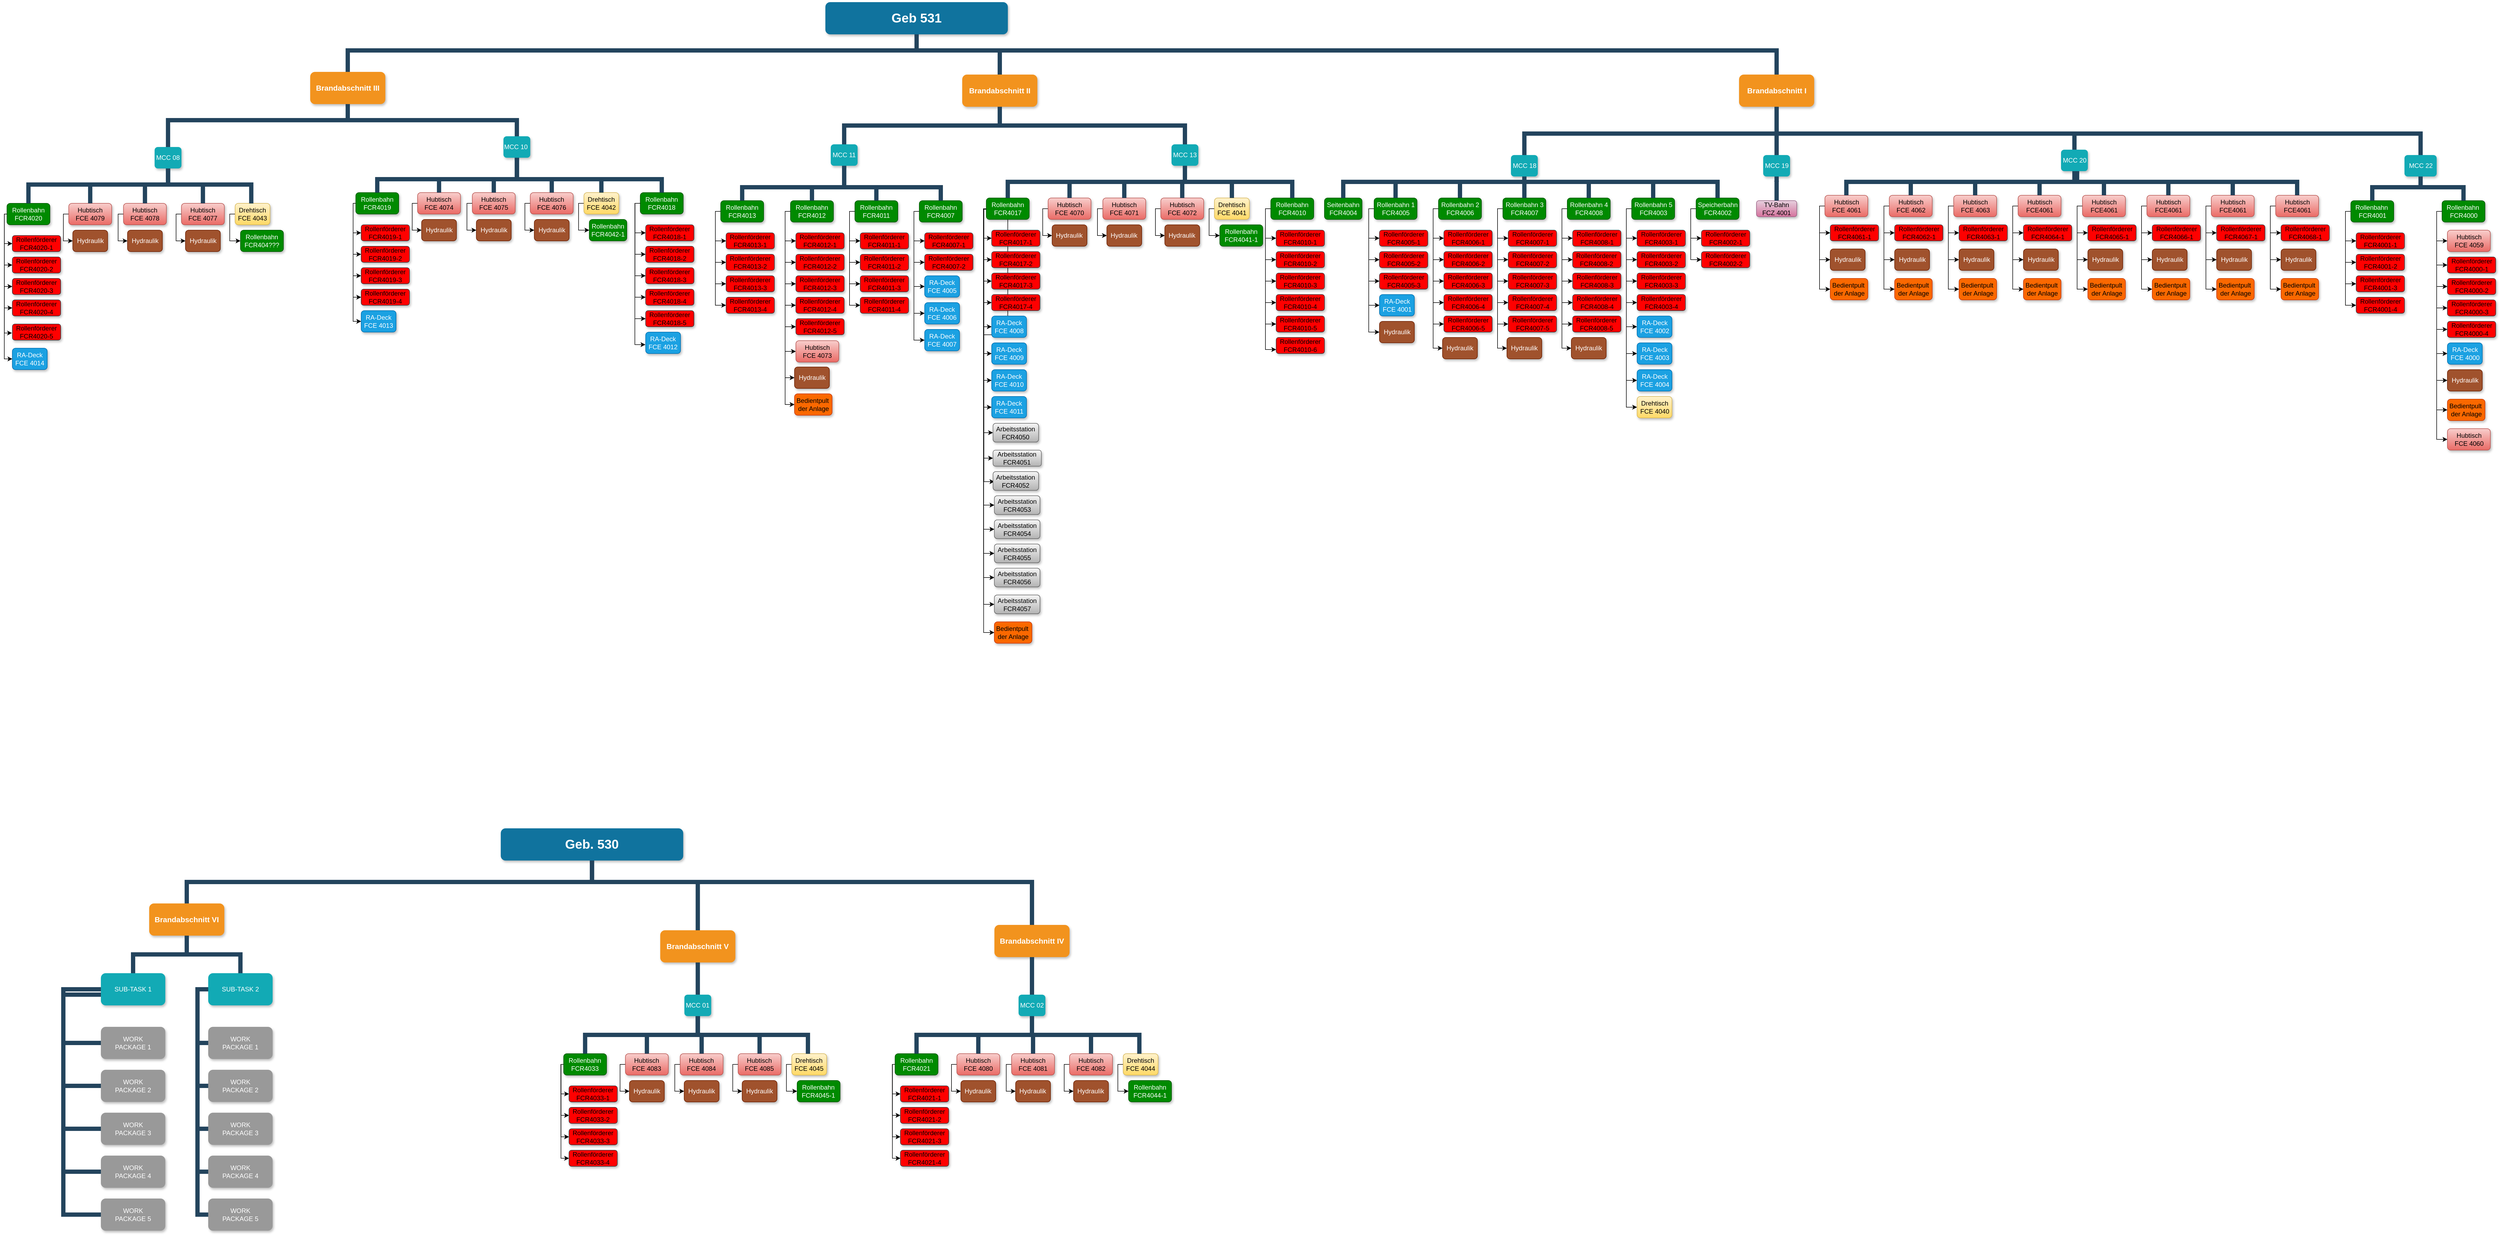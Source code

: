 <mxfile version="22.1.18" type="github">
  <diagram name="Page-1" id="64c3da0e-402f-94eb-ee01-a36477274f13">
    <mxGraphModel dx="2322" dy="1393" grid="1" gridSize="10" guides="1" tooltips="1" connect="1" arrows="1" fold="1" page="1" pageScale="1" pageWidth="4681" pageHeight="3300" background="none" math="0" shadow="0">
      <root>
        <mxCell id="0" />
        <mxCell id="1" parent="0" />
        <mxCell id="2" value="Geb. 530" style="whiteSpace=wrap;rounded=1;shadow=1;fillColor=#10739E;strokeColor=none;fontColor=#FFFFFF;fontStyle=1;fontSize=24" parent="1" vertex="1">
          <mxGeometry x="935.12" y="1570" width="340" height="60" as="geometry" />
        </mxCell>
        <mxCell id="3" value="Brandabschnitt VI" style="whiteSpace=wrap;rounded=1;fillColor=#F2931E;strokeColor=none;shadow=1;fontColor=#FFFFFF;fontStyle=1;fontSize=14" parent="1" vertex="1">
          <mxGeometry x="280" y="1710.0" width="140" height="60" as="geometry" />
        </mxCell>
        <mxCell id="4" value="Brandabschnitt V" style="whiteSpace=wrap;rounded=1;fillColor=#F2931E;strokeColor=none;shadow=1;fontColor=#FFFFFF;fontStyle=1;fontSize=14" parent="1" vertex="1">
          <mxGeometry x="1232.26" y="1760.0" width="140" height="60" as="geometry" />
        </mxCell>
        <mxCell id="5" value="Brandabschnitt I" style="whiteSpace=wrap;rounded=1;fillColor=#F2931E;strokeColor=none;shadow=1;fontColor=#FFFFFF;fontStyle=1;fontSize=14" parent="1" vertex="1">
          <mxGeometry x="3242.54" y="165.0" width="140" height="60" as="geometry" />
        </mxCell>
        <mxCell id="6" value="Brandabschnitt IV" style="whiteSpace=wrap;rounded=1;fillColor=#F2931E;strokeColor=none;shadow=1;fontColor=#FFFFFF;fontStyle=1;fontSize=14" parent="1" vertex="1">
          <mxGeometry x="1854.99" y="1750.0" width="140" height="60" as="geometry" />
        </mxCell>
        <mxCell id="7" value="Brandabschnitt III" style="whiteSpace=wrap;rounded=1;fillColor=#F2931E;strokeColor=none;shadow=1;fontColor=#FFFFFF;fontStyle=1;fontSize=14" parent="1" vertex="1">
          <mxGeometry x="580" y="160.0" width="140" height="60" as="geometry" />
        </mxCell>
        <mxCell id="8" value="Brandabschnitt II" style="whiteSpace=wrap;rounded=1;fillColor=#F2931E;strokeColor=none;shadow=1;fontColor=#FFFFFF;fontStyle=1;fontSize=14" parent="1" vertex="1">
          <mxGeometry x="1794.99" y="165.0" width="140" height="60" as="geometry" />
        </mxCell>
        <mxCell id="10" value="SUB-TASK 1" style="whiteSpace=wrap;rounded=1;fillColor=#12AAB5;strokeColor=none;shadow=1;fontColor=#FFFFFF;" parent="1" vertex="1">
          <mxGeometry x="190" y="1840" width="120" height="60" as="geometry" />
        </mxCell>
        <mxCell id="12" value="SUB-TASK 2" style="whiteSpace=wrap;rounded=1;fillColor=#12AAB5;strokeColor=none;shadow=1;fontColor=#FFFFFF;" parent="1" vertex="1">
          <mxGeometry x="390" y="1840" width="120" height="60" as="geometry" />
        </mxCell>
        <mxCell id="23" value="WORK&#xa;PACKAGE 1" style="whiteSpace=wrap;rounded=1;fillColor=#999999;strokeColor=none;shadow=1;fontColor=#FFFFFF;fontStyle=0" parent="1" vertex="1">
          <mxGeometry x="190.0" y="1940" width="120" height="60" as="geometry" />
        </mxCell>
        <mxCell id="24" value="WORK&#xa;PACKAGE 2" style="whiteSpace=wrap;rounded=1;fillColor=#999999;strokeColor=none;shadow=1;fontColor=#FFFFFF;fontStyle=0" parent="1" vertex="1">
          <mxGeometry x="190.0" y="2020" width="120" height="60" as="geometry" />
        </mxCell>
        <mxCell id="25" value="WORK&#xa;PACKAGE 3" style="whiteSpace=wrap;rounded=1;fillColor=#999999;strokeColor=none;shadow=1;fontColor=#FFFFFF;fontStyle=0" parent="1" vertex="1">
          <mxGeometry x="190.0" y="2100" width="120" height="60" as="geometry" />
        </mxCell>
        <mxCell id="26" value="WORK&#xa;PACKAGE 4" style="whiteSpace=wrap;rounded=1;fillColor=#999999;strokeColor=none;shadow=1;fontColor=#FFFFFF;fontStyle=0" parent="1" vertex="1">
          <mxGeometry x="190.0" y="2180" width="120" height="60" as="geometry" />
        </mxCell>
        <mxCell id="27" value="WORK&#xa;PACKAGE 5" style="whiteSpace=wrap;rounded=1;fillColor=#999999;strokeColor=none;shadow=1;fontColor=#FFFFFF;fontStyle=0" parent="1" vertex="1">
          <mxGeometry x="190.0" y="2260" width="120" height="60" as="geometry" />
        </mxCell>
        <mxCell id="38" value="WORK&#xa;PACKAGE 1" style="whiteSpace=wrap;rounded=1;fillColor=#999999;strokeColor=none;shadow=1;fontColor=#FFFFFF;fontStyle=0" parent="1" vertex="1">
          <mxGeometry x="390.0" y="1940" width="120" height="60" as="geometry" />
        </mxCell>
        <mxCell id="39" value="WORK&#xa;PACKAGE 2" style="whiteSpace=wrap;rounded=1;fillColor=#999999;strokeColor=none;shadow=1;fontColor=#FFFFFF;fontStyle=0" parent="1" vertex="1">
          <mxGeometry x="390.0" y="2020" width="120" height="60" as="geometry" />
        </mxCell>
        <mxCell id="40" value="WORK&#xa;PACKAGE 3" style="whiteSpace=wrap;rounded=1;fillColor=#999999;strokeColor=none;shadow=1;fontColor=#FFFFFF;fontStyle=0" parent="1" vertex="1">
          <mxGeometry x="390.0" y="2100" width="120" height="60" as="geometry" />
        </mxCell>
        <mxCell id="41" value="WORK&#xa;PACKAGE 4" style="whiteSpace=wrap;rounded=1;fillColor=#999999;strokeColor=none;shadow=1;fontColor=#FFFFFF;fontStyle=0" parent="1" vertex="1">
          <mxGeometry x="390.0" y="2180" width="120" height="60" as="geometry" />
        </mxCell>
        <mxCell id="42" value="WORK&#xa;PACKAGE 5" style="whiteSpace=wrap;rounded=1;fillColor=#999999;strokeColor=none;shadow=1;fontColor=#FFFFFF;fontStyle=0" parent="1" vertex="1">
          <mxGeometry x="390" y="2260" width="120" height="60" as="geometry" />
        </mxCell>
        <mxCell id="103" value="" style="edgeStyle=elbowEdgeStyle;elbow=vertical;rounded=0;fontColor=#000000;endArrow=none;endFill=0;strokeWidth=8;strokeColor=#23445D;" parent="1" source="3" target="10" edge="1">
          <mxGeometry width="100" height="100" relative="1" as="geometry">
            <mxPoint x="140" y="1830" as="sourcePoint" />
            <mxPoint x="240" y="1730" as="targetPoint" />
          </mxGeometry>
        </mxCell>
        <mxCell id="104" value="" style="edgeStyle=elbowEdgeStyle;elbow=vertical;rounded=0;fontColor=#000000;endArrow=none;endFill=0;strokeWidth=8;strokeColor=#23445D;" parent="1" source="3" target="12" edge="1">
          <mxGeometry width="100" height="100" relative="1" as="geometry">
            <mxPoint x="480" y="1830" as="sourcePoint" />
            <mxPoint x="580" y="1730" as="targetPoint" />
          </mxGeometry>
        </mxCell>
        <mxCell id="105" value="" style="edgeStyle=elbowEdgeStyle;elbow=horizontal;rounded=0;fontColor=#000000;endArrow=none;endFill=0;strokeWidth=8;strokeColor=#23445D;" parent="1" source="10" target="23" edge="1">
          <mxGeometry width="100" height="100" relative="1" as="geometry">
            <mxPoint x="80" y="1820" as="sourcePoint" />
            <mxPoint x="180" y="1720" as="targetPoint" />
            <Array as="points">
              <mxPoint x="120" y="1720" />
            </Array>
          </mxGeometry>
        </mxCell>
        <mxCell id="106" value="" style="edgeStyle=elbowEdgeStyle;elbow=horizontal;rounded=0;fontColor=#000000;endArrow=none;endFill=0;strokeWidth=8;strokeColor=#23445D;" parent="1" source="10" target="24" edge="1">
          <mxGeometry width="100" height="100" relative="1" as="geometry">
            <mxPoint x="150" y="1680" as="sourcePoint" />
            <mxPoint x="150" y="1780" as="targetPoint" />
            <Array as="points">
              <mxPoint x="120" y="1740" />
            </Array>
          </mxGeometry>
        </mxCell>
        <mxCell id="107" value="" style="edgeStyle=elbowEdgeStyle;elbow=horizontal;rounded=0;fontColor=#000000;endArrow=none;endFill=0;strokeWidth=8;strokeColor=#23445D;" parent="1" source="10" target="27" edge="1">
          <mxGeometry width="100" height="100" relative="1" as="geometry">
            <mxPoint x="150" y="1680" as="sourcePoint" />
            <mxPoint x="150" y="1780" as="targetPoint" />
            <Array as="points">
              <mxPoint x="120" y="1880" />
            </Array>
          </mxGeometry>
        </mxCell>
        <mxCell id="109" value="" style="edgeStyle=elbowEdgeStyle;elbow=horizontal;rounded=0;fontColor=#000000;endArrow=none;endFill=0;strokeWidth=8;strokeColor=#23445D;" parent="1" source="10" target="26" edge="1">
          <mxGeometry width="100" height="100" relative="1" as="geometry">
            <mxPoint x="170" y="1700" as="sourcePoint" />
            <mxPoint x="170" y="1800" as="targetPoint" />
            <Array as="points">
              <mxPoint x="120" y="1750" />
            </Array>
          </mxGeometry>
        </mxCell>
        <mxCell id="110" value="" style="edgeStyle=elbowEdgeStyle;elbow=horizontal;rounded=0;fontColor=#000000;endArrow=none;endFill=0;strokeWidth=8;strokeColor=#23445D;" parent="1" source="10" target="25" edge="1">
          <mxGeometry width="100" height="100" relative="1" as="geometry">
            <mxPoint x="180" y="1710" as="sourcePoint" />
            <mxPoint x="180" y="1810" as="targetPoint" />
            <Array as="points">
              <mxPoint x="120" y="1770" />
            </Array>
          </mxGeometry>
        </mxCell>
        <mxCell id="111" value="" style="edgeStyle=elbowEdgeStyle;elbow=horizontal;rounded=0;fontColor=#000000;endArrow=none;endFill=0;strokeWidth=8;strokeColor=#23445D;" parent="1" target="38" edge="1">
          <mxGeometry width="100" height="100" relative="1" as="geometry">
            <mxPoint x="380" y="1870.0" as="sourcePoint" />
            <mxPoint x="380" y="1970.0" as="targetPoint" />
            <Array as="points">
              <mxPoint x="370" y="1920" />
            </Array>
          </mxGeometry>
        </mxCell>
        <mxCell id="112" value="" style="edgeStyle=elbowEdgeStyle;elbow=horizontal;rounded=0;fontColor=#000000;endArrow=none;endFill=0;strokeWidth=8;strokeColor=#23445D;" parent="1" source="12" target="39" edge="1">
          <mxGeometry width="100" height="100" relative="1" as="geometry">
            <mxPoint x="380" y="1870.0" as="sourcePoint" />
            <mxPoint x="380" y="2050.0" as="targetPoint" />
            <Array as="points">
              <mxPoint x="370" y="1960" />
            </Array>
          </mxGeometry>
        </mxCell>
        <mxCell id="113" value="" style="edgeStyle=elbowEdgeStyle;elbow=horizontal;rounded=0;fontColor=#000000;endArrow=none;endFill=0;strokeWidth=8;strokeColor=#23445D;" parent="1" source="12" target="42" edge="1">
          <mxGeometry width="100" height="100" relative="1" as="geometry">
            <mxPoint x="380" y="1870.0" as="sourcePoint" />
            <mxPoint x="380.0" y="2290.0" as="targetPoint" />
            <Array as="points">
              <mxPoint x="370" y="2080" />
            </Array>
          </mxGeometry>
        </mxCell>
        <mxCell id="114" value="" style="edgeStyle=elbowEdgeStyle;elbow=horizontal;rounded=0;fontColor=#000000;endArrow=none;endFill=0;strokeWidth=8;strokeColor=#23445D;" parent="1" source="12" target="41" edge="1">
          <mxGeometry width="100" height="100" relative="1" as="geometry">
            <mxPoint x="380" y="1870.0" as="sourcePoint" />
            <mxPoint x="380.0" y="2210.0" as="targetPoint" />
            <Array as="points">
              <mxPoint x="370" y="2040" />
            </Array>
          </mxGeometry>
        </mxCell>
        <mxCell id="115" value="" style="edgeStyle=elbowEdgeStyle;elbow=horizontal;rounded=0;fontColor=#000000;endArrow=none;endFill=0;strokeWidth=8;strokeColor=#23445D;" parent="1" source="12" target="40" edge="1">
          <mxGeometry width="100" height="100" relative="1" as="geometry">
            <mxPoint x="380" y="1870.0" as="sourcePoint" />
            <mxPoint x="380" y="2130.0" as="targetPoint" />
            <Array as="points">
              <mxPoint x="370" y="2000" />
            </Array>
          </mxGeometry>
        </mxCell>
        <mxCell id="199" value="MCC 20" style="whiteSpace=wrap;rounded=1;fillColor=#12AAB5;strokeColor=none;shadow=1;fontColor=#FFFFFF;" parent="1" vertex="1">
          <mxGeometry x="3842.5" y="305" width="50" height="40" as="geometry" />
        </mxCell>
        <mxCell id="225" value="" style="edgeStyle=elbowEdgeStyle;elbow=vertical;rounded=0;fontColor=#000000;endArrow=none;endFill=0;strokeWidth=8;strokeColor=#23445D;entryX=0.5;entryY=0;entryDx=0;entryDy=0;" parent="1" source="8" target="TX3pzebjtwrbGhLkdpQe-363" edge="1">
          <mxGeometry width="100" height="100" relative="1" as="geometry">
            <mxPoint x="1704.99" y="285" as="sourcePoint" />
            <mxPoint x="1799.99" y="295" as="targetPoint" />
          </mxGeometry>
        </mxCell>
        <mxCell id="227" value="" style="edgeStyle=elbowEdgeStyle;elbow=vertical;rounded=0;fontColor=#000000;endArrow=none;endFill=0;strokeWidth=8;strokeColor=#23445D;" parent="1" source="5" target="199" edge="1">
          <mxGeometry width="100" height="100" relative="1" as="geometry">
            <mxPoint x="3132.54" y="285" as="sourcePoint" />
            <mxPoint x="3232.54" y="185" as="targetPoint" />
            <Array as="points">
              <mxPoint x="3312.54" y="275" />
            </Array>
          </mxGeometry>
        </mxCell>
        <mxCell id="229" value="" style="edgeStyle=elbowEdgeStyle;elbow=vertical;rounded=0;fontColor=#000000;endArrow=none;endFill=0;strokeWidth=8;strokeColor=#23445D;" parent="1" source="2" target="3" edge="1">
          <mxGeometry width="100" height="100" relative="1" as="geometry">
            <mxPoint x="660" y="1680" as="sourcePoint" />
            <mxPoint x="760" y="1580" as="targetPoint" />
          </mxGeometry>
        </mxCell>
        <mxCell id="230" value="" style="edgeStyle=elbowEdgeStyle;elbow=vertical;rounded=0;fontColor=#000000;endArrow=none;endFill=0;strokeWidth=8;strokeColor=#23445D;exitX=0.5;exitY=1;exitDx=0;exitDy=0;entryX=0.5;entryY=0;entryDx=0;entryDy=0;" parent="1" source="2" target="4" edge="1">
          <mxGeometry width="100" height="100" relative="1" as="geometry">
            <mxPoint x="725.15" y="1730" as="sourcePoint" />
            <mxPoint x="1247.41" y="1870" as="targetPoint" />
            <Array as="points">
              <mxPoint x="1030" y="1670" />
            </Array>
          </mxGeometry>
        </mxCell>
        <mxCell id="TX3pzebjtwrbGhLkdpQe-234" value="Geb 531" style="whiteSpace=wrap;rounded=1;shadow=1;fillColor=#10739E;strokeColor=none;fontColor=#FFFFFF;fontStyle=1;fontSize=24" vertex="1" parent="1">
          <mxGeometry x="1540" y="30" width="340" height="60" as="geometry" />
        </mxCell>
        <mxCell id="TX3pzebjtwrbGhLkdpQe-242" value="" style="edgeStyle=elbowEdgeStyle;elbow=vertical;rounded=0;fontColor=#000000;endArrow=none;endFill=0;strokeWidth=8;strokeColor=#23445D;entryX=0.5;entryY=0;entryDx=0;entryDy=0;exitX=0.5;exitY=1;exitDx=0;exitDy=0;" edge="1" parent="1" source="TX3pzebjtwrbGhLkdpQe-234" target="8">
          <mxGeometry width="100" height="100" relative="1" as="geometry">
            <mxPoint x="1710" y="100" as="sourcePoint" />
            <mxPoint x="1810" y="170" as="targetPoint" />
            <Array as="points">
              <mxPoint x="1780" y="120" />
            </Array>
          </mxGeometry>
        </mxCell>
        <mxCell id="TX3pzebjtwrbGhLkdpQe-243" value="" style="edgeStyle=elbowEdgeStyle;elbow=vertical;rounded=0;fontColor=#000000;endArrow=none;endFill=0;strokeWidth=8;strokeColor=#23445D;entryX=0.5;entryY=0;entryDx=0;entryDy=0;" edge="1" parent="1" target="7">
          <mxGeometry width="100" height="100" relative="1" as="geometry">
            <mxPoint x="1710" y="120" as="sourcePoint" />
            <mxPoint x="1339.6" y="150" as="targetPoint" />
            <Array as="points">
              <mxPoint x="1530" y="120" />
              <mxPoint x="1710" y="115" />
            </Array>
          </mxGeometry>
        </mxCell>
        <mxCell id="TX3pzebjtwrbGhLkdpQe-244" value="" style="edgeStyle=elbowEdgeStyle;elbow=vertical;rounded=0;fontColor=#000000;endArrow=none;endFill=0;strokeWidth=8;strokeColor=#23445D;exitX=0.5;exitY=0;exitDx=0;exitDy=0;" edge="1" parent="1" source="5">
          <mxGeometry width="100" height="100" relative="1" as="geometry">
            <mxPoint x="2110" y="120" as="sourcePoint" />
            <mxPoint x="1710" y="120" as="targetPoint" />
            <Array as="points">
              <mxPoint x="1930" y="120" />
              <mxPoint x="2110" y="115" />
            </Array>
          </mxGeometry>
        </mxCell>
        <mxCell id="TX3pzebjtwrbGhLkdpQe-245" value="MCC 19" style="whiteSpace=wrap;rounded=1;fillColor=#12AAB5;strokeColor=none;shadow=1;fontColor=#FFFFFF;" vertex="1" parent="1">
          <mxGeometry x="3287.54" y="315" width="50" height="40" as="geometry" />
        </mxCell>
        <mxCell id="TX3pzebjtwrbGhLkdpQe-248" value="MCC 22" style="whiteSpace=wrap;rounded=1;fillColor=#12AAB5;strokeColor=none;shadow=1;fontColor=#FFFFFF;" vertex="1" parent="1">
          <mxGeometry x="4482.5" y="315" width="60" height="40" as="geometry" />
        </mxCell>
        <mxCell id="TX3pzebjtwrbGhLkdpQe-250" value="" style="edgeStyle=elbowEdgeStyle;elbow=vertical;rounded=0;fontColor=#000000;endArrow=none;endFill=0;strokeWidth=8;strokeColor=#23445D;entryX=0.5;entryY=0;entryDx=0;entryDy=0;" edge="1" parent="1" target="TX3pzebjtwrbGhLkdpQe-245">
          <mxGeometry width="100" height="100" relative="1" as="geometry">
            <mxPoint x="3312.54" y="265" as="sourcePoint" />
            <mxPoint x="3342.54" y="315" as="targetPoint" />
          </mxGeometry>
        </mxCell>
        <mxCell id="TX3pzebjtwrbGhLkdpQe-255" value="" style="edgeStyle=elbowEdgeStyle;elbow=vertical;rounded=0;fontColor=#000000;endArrow=none;endFill=0;strokeWidth=8;strokeColor=#23445D;entryX=0.5;entryY=0;entryDx=0;entryDy=0;" edge="1" parent="1" target="TX3pzebjtwrbGhLkdpQe-248">
          <mxGeometry width="100" height="100" relative="1" as="geometry">
            <mxPoint x="3312.54" y="275" as="sourcePoint" />
            <mxPoint x="3482.54" y="305" as="targetPoint" />
            <Array as="points">
              <mxPoint x="3392.54" y="275" />
              <mxPoint x="3510.04" y="245" />
            </Array>
          </mxGeometry>
        </mxCell>
        <mxCell id="TX3pzebjtwrbGhLkdpQe-315" value="MCC 18" style="whiteSpace=wrap;rounded=1;fillColor=#12AAB5;strokeColor=none;shadow=1;fontColor=#FFFFFF;" vertex="1" parent="1">
          <mxGeometry x="2817.5" y="315" width="50" height="40" as="geometry" />
        </mxCell>
        <mxCell id="TX3pzebjtwrbGhLkdpQe-503" style="edgeStyle=orthogonalEdgeStyle;rounded=0;orthogonalLoop=1;jettySize=auto;html=1;entryX=0;entryY=0.5;entryDx=0;entryDy=0;" edge="1" parent="1" source="TX3pzebjtwrbGhLkdpQe-316" target="TX3pzebjtwrbGhLkdpQe-497">
          <mxGeometry relative="1" as="geometry">
            <Array as="points">
              <mxPoint x="2912.5" y="415" />
              <mxPoint x="2912.5" y="470" />
            </Array>
          </mxGeometry>
        </mxCell>
        <mxCell id="TX3pzebjtwrbGhLkdpQe-504" style="edgeStyle=orthogonalEdgeStyle;rounded=0;orthogonalLoop=1;jettySize=auto;html=1;entryX=0;entryY=0.5;entryDx=0;entryDy=0;" edge="1" parent="1" source="TX3pzebjtwrbGhLkdpQe-316" target="TX3pzebjtwrbGhLkdpQe-498">
          <mxGeometry relative="1" as="geometry">
            <Array as="points">
              <mxPoint x="2912.5" y="415" />
              <mxPoint x="2912.5" y="510" />
            </Array>
          </mxGeometry>
        </mxCell>
        <mxCell id="TX3pzebjtwrbGhLkdpQe-505" style="edgeStyle=orthogonalEdgeStyle;rounded=0;orthogonalLoop=1;jettySize=auto;html=1;entryX=0;entryY=0.5;entryDx=0;entryDy=0;" edge="1" parent="1" source="TX3pzebjtwrbGhLkdpQe-316" target="TX3pzebjtwrbGhLkdpQe-499">
          <mxGeometry relative="1" as="geometry">
            <Array as="points">
              <mxPoint x="2912.5" y="415" />
              <mxPoint x="2912.5" y="550" />
            </Array>
          </mxGeometry>
        </mxCell>
        <mxCell id="TX3pzebjtwrbGhLkdpQe-506" style="edgeStyle=orthogonalEdgeStyle;rounded=0;orthogonalLoop=1;jettySize=auto;html=1;entryX=0;entryY=0.5;entryDx=0;entryDy=0;" edge="1" parent="1" source="TX3pzebjtwrbGhLkdpQe-316" target="TX3pzebjtwrbGhLkdpQe-500">
          <mxGeometry relative="1" as="geometry">
            <Array as="points">
              <mxPoint x="2912.5" y="415" />
              <mxPoint x="2912.5" y="590" />
            </Array>
          </mxGeometry>
        </mxCell>
        <mxCell id="TX3pzebjtwrbGhLkdpQe-507" style="edgeStyle=orthogonalEdgeStyle;rounded=0;orthogonalLoop=1;jettySize=auto;html=1;entryX=0;entryY=0.5;entryDx=0;entryDy=0;" edge="1" parent="1" source="TX3pzebjtwrbGhLkdpQe-316" target="TX3pzebjtwrbGhLkdpQe-501">
          <mxGeometry relative="1" as="geometry">
            <Array as="points">
              <mxPoint x="2912.5" y="415" />
              <mxPoint x="2912.5" y="630" />
            </Array>
          </mxGeometry>
        </mxCell>
        <mxCell id="TX3pzebjtwrbGhLkdpQe-509" style="edgeStyle=orthogonalEdgeStyle;rounded=0;orthogonalLoop=1;jettySize=auto;html=1;entryX=0;entryY=0.5;entryDx=0;entryDy=0;" edge="1" parent="1" source="TX3pzebjtwrbGhLkdpQe-316" target="TX3pzebjtwrbGhLkdpQe-502">
          <mxGeometry relative="1" as="geometry">
            <Array as="points">
              <mxPoint x="2912.5" y="415" />
              <mxPoint x="2912.5" y="675" />
            </Array>
          </mxGeometry>
        </mxCell>
        <mxCell id="TX3pzebjtwrbGhLkdpQe-316" value="Rollenbahn 4&#xa;FCR4008" style="whiteSpace=wrap;rounded=1;fillColor=#008a00;strokeColor=#005700;shadow=1;fontColor=#ffffff;fontStyle=0" vertex="1" parent="1">
          <mxGeometry x="2922.5" y="395" width="80" height="40" as="geometry" />
        </mxCell>
        <mxCell id="TX3pzebjtwrbGhLkdpQe-488" style="edgeStyle=orthogonalEdgeStyle;rounded=0;orthogonalLoop=1;jettySize=auto;html=1;entryX=0;entryY=0.5;entryDx=0;entryDy=0;" edge="1" parent="1" source="TX3pzebjtwrbGhLkdpQe-317" target="TX3pzebjtwrbGhLkdpQe-482">
          <mxGeometry relative="1" as="geometry">
            <Array as="points">
              <mxPoint x="2792.5" y="415" />
              <mxPoint x="2792.5" y="470" />
            </Array>
          </mxGeometry>
        </mxCell>
        <mxCell id="TX3pzebjtwrbGhLkdpQe-489" style="edgeStyle=orthogonalEdgeStyle;rounded=0;orthogonalLoop=1;jettySize=auto;html=1;entryX=0;entryY=0.5;entryDx=0;entryDy=0;" edge="1" parent="1" source="TX3pzebjtwrbGhLkdpQe-317" target="TX3pzebjtwrbGhLkdpQe-483">
          <mxGeometry relative="1" as="geometry">
            <Array as="points">
              <mxPoint x="2792.5" y="415" />
              <mxPoint x="2792.5" y="510" />
            </Array>
          </mxGeometry>
        </mxCell>
        <mxCell id="TX3pzebjtwrbGhLkdpQe-490" style="edgeStyle=orthogonalEdgeStyle;rounded=0;orthogonalLoop=1;jettySize=auto;html=1;entryX=0;entryY=0.5;entryDx=0;entryDy=0;" edge="1" parent="1" source="TX3pzebjtwrbGhLkdpQe-317" target="TX3pzebjtwrbGhLkdpQe-484">
          <mxGeometry relative="1" as="geometry">
            <Array as="points">
              <mxPoint x="2792.5" y="415" />
              <mxPoint x="2792.5" y="550" />
            </Array>
          </mxGeometry>
        </mxCell>
        <mxCell id="TX3pzebjtwrbGhLkdpQe-491" style="edgeStyle=orthogonalEdgeStyle;rounded=0;orthogonalLoop=1;jettySize=auto;html=1;entryX=0;entryY=0.5;entryDx=0;entryDy=0;" edge="1" parent="1" source="TX3pzebjtwrbGhLkdpQe-317" target="TX3pzebjtwrbGhLkdpQe-485">
          <mxGeometry relative="1" as="geometry">
            <Array as="points">
              <mxPoint x="2792.5" y="415" />
              <mxPoint x="2792.5" y="590" />
            </Array>
          </mxGeometry>
        </mxCell>
        <mxCell id="TX3pzebjtwrbGhLkdpQe-492" style="edgeStyle=orthogonalEdgeStyle;rounded=0;orthogonalLoop=1;jettySize=auto;html=1;entryX=0;entryY=0.5;entryDx=0;entryDy=0;" edge="1" parent="1" source="TX3pzebjtwrbGhLkdpQe-317" target="TX3pzebjtwrbGhLkdpQe-486">
          <mxGeometry relative="1" as="geometry">
            <Array as="points">
              <mxPoint x="2792.5" y="415" />
              <mxPoint x="2792.5" y="630" />
            </Array>
          </mxGeometry>
        </mxCell>
        <mxCell id="TX3pzebjtwrbGhLkdpQe-494" style="edgeStyle=orthogonalEdgeStyle;rounded=0;orthogonalLoop=1;jettySize=auto;html=1;" edge="1" parent="1" source="TX3pzebjtwrbGhLkdpQe-317" target="TX3pzebjtwrbGhLkdpQe-487">
          <mxGeometry relative="1" as="geometry">
            <Array as="points">
              <mxPoint x="2792.5" y="415" />
              <mxPoint x="2792.5" y="675" />
            </Array>
          </mxGeometry>
        </mxCell>
        <mxCell id="TX3pzebjtwrbGhLkdpQe-317" value="Rollenbahn 3&#xa;FCR4007" style="whiteSpace=wrap;rounded=1;fillColor=#008a00;strokeColor=#005700;shadow=1;fontColor=#ffffff;fontStyle=0" vertex="1" parent="1">
          <mxGeometry x="2802.5" y="395" width="80" height="40" as="geometry" />
        </mxCell>
        <mxCell id="TX3pzebjtwrbGhLkdpQe-445" style="edgeStyle=orthogonalEdgeStyle;rounded=0;orthogonalLoop=1;jettySize=auto;html=1;entryX=0;entryY=0.5;entryDx=0;entryDy=0;" edge="1" parent="1" source="TX3pzebjtwrbGhLkdpQe-319" target="TX3pzebjtwrbGhLkdpQe-439">
          <mxGeometry relative="1" as="geometry">
            <Array as="points">
              <mxPoint x="2552.5" y="415" />
              <mxPoint x="2552.5" y="470" />
            </Array>
          </mxGeometry>
        </mxCell>
        <mxCell id="TX3pzebjtwrbGhLkdpQe-446" style="edgeStyle=orthogonalEdgeStyle;rounded=0;orthogonalLoop=1;jettySize=auto;html=1;entryX=0;entryY=0.5;entryDx=0;entryDy=0;" edge="1" parent="1" source="TX3pzebjtwrbGhLkdpQe-319" target="TX3pzebjtwrbGhLkdpQe-440">
          <mxGeometry relative="1" as="geometry">
            <Array as="points">
              <mxPoint x="2552.5" y="415" />
              <mxPoint x="2552.5" y="510" />
            </Array>
          </mxGeometry>
        </mxCell>
        <mxCell id="TX3pzebjtwrbGhLkdpQe-447" style="edgeStyle=orthogonalEdgeStyle;rounded=0;orthogonalLoop=1;jettySize=auto;html=1;entryX=0;entryY=0.5;entryDx=0;entryDy=0;" edge="1" parent="1" source="TX3pzebjtwrbGhLkdpQe-319" target="TX3pzebjtwrbGhLkdpQe-323">
          <mxGeometry relative="1" as="geometry">
            <Array as="points">
              <mxPoint x="2552.5" y="415" />
              <mxPoint x="2552.5" y="595" />
            </Array>
          </mxGeometry>
        </mxCell>
        <mxCell id="TX3pzebjtwrbGhLkdpQe-448" style="edgeStyle=orthogonalEdgeStyle;rounded=0;orthogonalLoop=1;jettySize=auto;html=1;entryX=0;entryY=0.5;entryDx=0;entryDy=0;" edge="1" parent="1" source="TX3pzebjtwrbGhLkdpQe-319" target="TX3pzebjtwrbGhLkdpQe-442">
          <mxGeometry relative="1" as="geometry">
            <Array as="points">
              <mxPoint x="2552.5" y="415" />
              <mxPoint x="2552.5" y="550" />
            </Array>
          </mxGeometry>
        </mxCell>
        <mxCell id="TX3pzebjtwrbGhLkdpQe-449" style="edgeStyle=orthogonalEdgeStyle;rounded=0;orthogonalLoop=1;jettySize=auto;html=1;entryX=0;entryY=0.5;entryDx=0;entryDy=0;" edge="1" parent="1" source="TX3pzebjtwrbGhLkdpQe-319" target="TX3pzebjtwrbGhLkdpQe-444">
          <mxGeometry relative="1" as="geometry">
            <Array as="points">
              <mxPoint x="2552.5" y="415" />
              <mxPoint x="2552.5" y="645" />
            </Array>
          </mxGeometry>
        </mxCell>
        <mxCell id="TX3pzebjtwrbGhLkdpQe-319" value="Rollenbahn 1&#xa;FCR4005" style="whiteSpace=wrap;rounded=1;fillColor=#008a00;strokeColor=#005700;shadow=1;fontColor=#ffffff;fontStyle=0" vertex="1" parent="1">
          <mxGeometry x="2562.5" y="395" width="80" height="40" as="geometry" />
        </mxCell>
        <mxCell id="TX3pzebjtwrbGhLkdpQe-320" value="Seitenbahn&#xa;FCR4004" style="whiteSpace=wrap;rounded=1;fillColor=#008a00;strokeColor=#005700;shadow=1;fontColor=#ffffff;fontStyle=0" vertex="1" parent="1">
          <mxGeometry x="2470" y="395" width="70" height="40" as="geometry" />
        </mxCell>
        <mxCell id="TX3pzebjtwrbGhLkdpQe-519" style="edgeStyle=orthogonalEdgeStyle;rounded=0;orthogonalLoop=1;jettySize=auto;html=1;entryX=0;entryY=0.5;entryDx=0;entryDy=0;" edge="1" parent="1" source="TX3pzebjtwrbGhLkdpQe-321" target="TX3pzebjtwrbGhLkdpQe-510">
          <mxGeometry relative="1" as="geometry">
            <Array as="points">
              <mxPoint x="3032.5" y="415" />
              <mxPoint x="3032.5" y="470" />
            </Array>
          </mxGeometry>
        </mxCell>
        <mxCell id="TX3pzebjtwrbGhLkdpQe-520" style="edgeStyle=orthogonalEdgeStyle;rounded=0;orthogonalLoop=1;jettySize=auto;html=1;entryX=0;entryY=0.5;entryDx=0;entryDy=0;" edge="1" parent="1" source="TX3pzebjtwrbGhLkdpQe-321" target="TX3pzebjtwrbGhLkdpQe-511">
          <mxGeometry relative="1" as="geometry">
            <Array as="points">
              <mxPoint x="3032.5" y="415" />
              <mxPoint x="3032.5" y="510" />
            </Array>
          </mxGeometry>
        </mxCell>
        <mxCell id="TX3pzebjtwrbGhLkdpQe-521" style="edgeStyle=orthogonalEdgeStyle;rounded=0;orthogonalLoop=1;jettySize=auto;html=1;entryX=0;entryY=0.5;entryDx=0;entryDy=0;" edge="1" parent="1" source="TX3pzebjtwrbGhLkdpQe-321" target="TX3pzebjtwrbGhLkdpQe-512">
          <mxGeometry relative="1" as="geometry">
            <Array as="points">
              <mxPoint x="3032.5" y="415" />
              <mxPoint x="3032.5" y="550" />
            </Array>
          </mxGeometry>
        </mxCell>
        <mxCell id="TX3pzebjtwrbGhLkdpQe-522" style="edgeStyle=orthogonalEdgeStyle;rounded=0;orthogonalLoop=1;jettySize=auto;html=1;entryX=0;entryY=0.5;entryDx=0;entryDy=0;" edge="1" parent="1" source="TX3pzebjtwrbGhLkdpQe-321" target="TX3pzebjtwrbGhLkdpQe-513">
          <mxGeometry relative="1" as="geometry">
            <Array as="points">
              <mxPoint x="3032.5" y="415" />
              <mxPoint x="3032.5" y="590" />
            </Array>
          </mxGeometry>
        </mxCell>
        <mxCell id="TX3pzebjtwrbGhLkdpQe-523" style="edgeStyle=orthogonalEdgeStyle;rounded=0;orthogonalLoop=1;jettySize=auto;html=1;entryX=0;entryY=0.5;entryDx=0;entryDy=0;" edge="1" parent="1" source="TX3pzebjtwrbGhLkdpQe-321" target="TX3pzebjtwrbGhLkdpQe-515">
          <mxGeometry relative="1" as="geometry">
            <Array as="points">
              <mxPoint x="3032.5" y="415" />
              <mxPoint x="3032.5" y="635" />
            </Array>
          </mxGeometry>
        </mxCell>
        <mxCell id="TX3pzebjtwrbGhLkdpQe-524" style="edgeStyle=orthogonalEdgeStyle;rounded=0;orthogonalLoop=1;jettySize=auto;html=1;entryX=0;entryY=0.5;entryDx=0;entryDy=0;" edge="1" parent="1" source="TX3pzebjtwrbGhLkdpQe-321" target="TX3pzebjtwrbGhLkdpQe-516">
          <mxGeometry relative="1" as="geometry">
            <Array as="points">
              <mxPoint x="3032.5" y="415" />
              <mxPoint x="3032.5" y="685" />
            </Array>
          </mxGeometry>
        </mxCell>
        <mxCell id="TX3pzebjtwrbGhLkdpQe-525" style="edgeStyle=orthogonalEdgeStyle;rounded=0;orthogonalLoop=1;jettySize=auto;html=1;entryX=0;entryY=0.5;entryDx=0;entryDy=0;" edge="1" parent="1" source="TX3pzebjtwrbGhLkdpQe-321" target="TX3pzebjtwrbGhLkdpQe-517">
          <mxGeometry relative="1" as="geometry">
            <Array as="points">
              <mxPoint x="3032.5" y="415" />
              <mxPoint x="3032.5" y="735" />
            </Array>
          </mxGeometry>
        </mxCell>
        <mxCell id="TX3pzebjtwrbGhLkdpQe-526" style="edgeStyle=orthogonalEdgeStyle;rounded=0;orthogonalLoop=1;jettySize=auto;html=1;entryX=0;entryY=0.5;entryDx=0;entryDy=0;" edge="1" parent="1" source="TX3pzebjtwrbGhLkdpQe-321" target="TX3pzebjtwrbGhLkdpQe-518">
          <mxGeometry relative="1" as="geometry">
            <Array as="points">
              <mxPoint x="3032.5" y="415" />
              <mxPoint x="3032.5" y="785" />
            </Array>
          </mxGeometry>
        </mxCell>
        <mxCell id="TX3pzebjtwrbGhLkdpQe-321" value="Rollenbahn 5&#xa;FCR4003" style="whiteSpace=wrap;rounded=1;fillColor=#008a00;strokeColor=#005700;shadow=1;fontColor=#ffffff;fontStyle=0" vertex="1" parent="1">
          <mxGeometry x="3042.5" y="395" width="80" height="40" as="geometry" />
        </mxCell>
        <mxCell id="TX3pzebjtwrbGhLkdpQe-529" style="edgeStyle=orthogonalEdgeStyle;rounded=0;orthogonalLoop=1;jettySize=auto;html=1;entryX=0;entryY=0.5;entryDx=0;entryDy=0;" edge="1" parent="1" source="TX3pzebjtwrbGhLkdpQe-322" target="TX3pzebjtwrbGhLkdpQe-527">
          <mxGeometry relative="1" as="geometry">
            <Array as="points">
              <mxPoint x="3152.5" y="415" />
              <mxPoint x="3152.5" y="470" />
            </Array>
          </mxGeometry>
        </mxCell>
        <mxCell id="TX3pzebjtwrbGhLkdpQe-530" style="edgeStyle=orthogonalEdgeStyle;rounded=0;orthogonalLoop=1;jettySize=auto;html=1;entryX=0;entryY=0.5;entryDx=0;entryDy=0;" edge="1" parent="1" source="TX3pzebjtwrbGhLkdpQe-322" target="TX3pzebjtwrbGhLkdpQe-528">
          <mxGeometry relative="1" as="geometry">
            <Array as="points">
              <mxPoint x="3152.5" y="415" />
              <mxPoint x="3152.5" y="510" />
            </Array>
          </mxGeometry>
        </mxCell>
        <mxCell id="TX3pzebjtwrbGhLkdpQe-322" value="Speicherbahn&#xa;FCR4002" style="whiteSpace=wrap;rounded=1;fillColor=#008a00;strokeColor=#005700;shadow=1;fontColor=#ffffff;fontStyle=0" vertex="1" parent="1">
          <mxGeometry x="3162.5" y="395" width="80" height="40" as="geometry" />
        </mxCell>
        <mxCell id="TX3pzebjtwrbGhLkdpQe-323" value="RA-Deck&#xa;FCE 4001" style="whiteSpace=wrap;rounded=1;shadow=1;fontStyle=0;fillColor=#1ba1e2;strokeColor=#006EAF;fontColor=#ffffff;" vertex="1" parent="1">
          <mxGeometry x="2572.54" y="575" width="65" height="40" as="geometry" />
        </mxCell>
        <mxCell id="TX3pzebjtwrbGhLkdpQe-338" value="" style="edgeStyle=elbowEdgeStyle;elbow=vertical;rounded=0;fontColor=#000000;endArrow=none;endFill=0;strokeWidth=8;strokeColor=#23445D;entryX=0.5;entryY=0;entryDx=0;entryDy=0;exitX=0.5;exitY=1;exitDx=0;exitDy=0;" edge="1" parent="1" source="8" target="TX3pzebjtwrbGhLkdpQe-394">
          <mxGeometry width="100" height="100" relative="1" as="geometry">
            <mxPoint x="1874.99" y="235" as="sourcePoint" />
            <mxPoint x="1929.99" y="295" as="targetPoint" />
          </mxGeometry>
        </mxCell>
        <mxCell id="TX3pzebjtwrbGhLkdpQe-363" value="MCC 11" style="whiteSpace=wrap;rounded=1;fillColor=#12AAB5;strokeColor=none;shadow=1;fontColor=#FFFFFF;" vertex="1" parent="1">
          <mxGeometry x="1550.03" y="295" width="50" height="40" as="geometry" />
        </mxCell>
        <mxCell id="TX3pzebjtwrbGhLkdpQe-394" value="MCC 13" style="whiteSpace=wrap;rounded=1;fillColor=#12AAB5;strokeColor=none;shadow=1;fontColor=#FFFFFF;" vertex="1" parent="1">
          <mxGeometry x="2184.99" y="295" width="50" height="40" as="geometry" />
        </mxCell>
        <mxCell id="TX3pzebjtwrbGhLkdpQe-430" value="" style="edgeStyle=elbowEdgeStyle;elbow=vertical;rounded=0;fontColor=#000000;endArrow=none;endFill=0;strokeWidth=8;strokeColor=#23445D;entryX=0.5;entryY=0;entryDx=0;entryDy=0;exitX=0.5;exitY=1;exitDx=0;exitDy=0;" edge="1" parent="1" source="5" target="TX3pzebjtwrbGhLkdpQe-315">
          <mxGeometry width="100" height="100" relative="1" as="geometry">
            <mxPoint x="2903.5" y="215" as="sourcePoint" />
            <mxPoint x="2728.5" y="305" as="targetPoint" />
            <Array as="points">
              <mxPoint x="3032.5" y="275" />
              <mxPoint x="2892.5" y="285" />
            </Array>
          </mxGeometry>
        </mxCell>
        <mxCell id="TX3pzebjtwrbGhLkdpQe-432" value="" style="edgeStyle=elbowEdgeStyle;elbow=vertical;rounded=0;fontColor=#000000;endArrow=none;endFill=0;strokeWidth=8;strokeColor=#23445D;entryX=0.5;entryY=0;entryDx=0;entryDy=0;exitX=0.5;exitY=1;exitDx=0;exitDy=0;" edge="1" parent="1" source="TX3pzebjtwrbGhLkdpQe-315" target="TX3pzebjtwrbGhLkdpQe-320">
          <mxGeometry width="100" height="100" relative="1" as="geometry">
            <mxPoint x="3224.5" y="255" as="sourcePoint" />
            <mxPoint x="2632.5" y="345" as="targetPoint" />
            <Array as="points">
              <mxPoint x="2522.5" y="365" />
              <mxPoint x="2804.5" y="315" />
            </Array>
          </mxGeometry>
        </mxCell>
        <mxCell id="TX3pzebjtwrbGhLkdpQe-433" value="" style="edgeStyle=elbowEdgeStyle;elbow=vertical;rounded=0;fontColor=#000000;endArrow=none;endFill=0;strokeWidth=8;strokeColor=#23445D;entryX=0.5;entryY=0;entryDx=0;entryDy=0;exitX=0.5;exitY=1;exitDx=0;exitDy=0;" edge="1" parent="1" source="TX3pzebjtwrbGhLkdpQe-315" target="TX3pzebjtwrbGhLkdpQe-319">
          <mxGeometry width="100" height="100" relative="1" as="geometry">
            <mxPoint x="2770.5" y="365" as="sourcePoint" />
            <mxPoint x="2515.5" y="405" as="targetPoint" />
            <Array as="points">
              <mxPoint x="2602.5" y="365" />
            </Array>
          </mxGeometry>
        </mxCell>
        <mxCell id="TX3pzebjtwrbGhLkdpQe-434" value="" style="edgeStyle=elbowEdgeStyle;elbow=vertical;rounded=0;fontColor=#000000;endArrow=none;endFill=0;strokeWidth=8;strokeColor=#23445D;entryX=0.5;entryY=1;entryDx=0;entryDy=0;exitX=0.5;exitY=0;exitDx=0;exitDy=0;" edge="1" parent="1" source="TX3pzebjtwrbGhLkdpQe-322" target="TX3pzebjtwrbGhLkdpQe-315">
          <mxGeometry width="100" height="100" relative="1" as="geometry">
            <mxPoint x="3130.5" y="335" as="sourcePoint" />
            <mxPoint x="2972.5" y="375" as="targetPoint" />
            <Array as="points">
              <mxPoint x="2942.5" y="365" />
            </Array>
          </mxGeometry>
        </mxCell>
        <mxCell id="TX3pzebjtwrbGhLkdpQe-435" value="" style="edgeStyle=elbowEdgeStyle;elbow=vertical;rounded=0;fontColor=#000000;endArrow=none;endFill=0;strokeWidth=8;strokeColor=#23445D;entryX=0.5;entryY=0;entryDx=0;entryDy=0;exitX=0.5;exitY=1;exitDx=0;exitDy=0;" edge="1" parent="1" source="TX3pzebjtwrbGhLkdpQe-315" target="TX3pzebjtwrbGhLkdpQe-457">
          <mxGeometry width="100" height="100" relative="1" as="geometry">
            <mxPoint x="2772.5" y="255" as="sourcePoint" />
            <mxPoint x="2702.52" y="395.0" as="targetPoint" />
            <Array as="points">
              <mxPoint x="2712.5" y="365" />
            </Array>
          </mxGeometry>
        </mxCell>
        <mxCell id="TX3pzebjtwrbGhLkdpQe-436" value="" style="edgeStyle=elbowEdgeStyle;elbow=vertical;rounded=0;fontColor=#000000;endArrow=none;endFill=0;strokeWidth=8;strokeColor=#23445D;entryX=0.5;entryY=1;entryDx=0;entryDy=0;exitX=0.5;exitY=0;exitDx=0;exitDy=0;" edge="1" parent="1" source="TX3pzebjtwrbGhLkdpQe-317" target="TX3pzebjtwrbGhLkdpQe-315">
          <mxGeometry width="100" height="100" relative="1" as="geometry">
            <mxPoint x="2991.5" y="305" as="sourcePoint" />
            <mxPoint x="2833.5" y="345" as="targetPoint" />
            <Array as="points">
              <mxPoint x="2802.5" y="365" />
            </Array>
          </mxGeometry>
        </mxCell>
        <mxCell id="TX3pzebjtwrbGhLkdpQe-437" value="" style="edgeStyle=elbowEdgeStyle;elbow=vertical;rounded=0;fontColor=#000000;endArrow=none;endFill=0;strokeWidth=8;strokeColor=#23445D;entryX=0.5;entryY=1;entryDx=0;entryDy=0;exitX=0.5;exitY=0;exitDx=0;exitDy=0;" edge="1" parent="1" source="TX3pzebjtwrbGhLkdpQe-316" target="TX3pzebjtwrbGhLkdpQe-315">
          <mxGeometry width="100" height="100" relative="1" as="geometry">
            <mxPoint x="2952.5" y="315" as="sourcePoint" />
            <mxPoint x="2794.5" y="355" as="targetPoint" />
            <Array as="points">
              <mxPoint x="2832.5" y="365" />
            </Array>
          </mxGeometry>
        </mxCell>
        <mxCell id="TX3pzebjtwrbGhLkdpQe-438" value="" style="edgeStyle=elbowEdgeStyle;elbow=vertical;rounded=0;fontColor=#000000;endArrow=none;endFill=0;strokeWidth=8;strokeColor=#23445D;entryX=0.5;entryY=1;entryDx=0;entryDy=0;exitX=0.5;exitY=0;exitDx=0;exitDy=0;" edge="1" parent="1" source="TX3pzebjtwrbGhLkdpQe-321" target="TX3pzebjtwrbGhLkdpQe-315">
          <mxGeometry width="100" height="100" relative="1" as="geometry">
            <mxPoint x="3019.5" y="365" as="sourcePoint" />
            <mxPoint x="2867.5" y="325" as="targetPoint" />
            <Array as="points">
              <mxPoint x="2842.5" y="365" />
            </Array>
          </mxGeometry>
        </mxCell>
        <mxCell id="TX3pzebjtwrbGhLkdpQe-439" value="Rollenförderer&#xa;FCR4005-1" style="whiteSpace=wrap;rounded=1;fillColor=#ff0000;strokeColor=#36393d;shadow=1;fontStyle=0;" vertex="1" parent="1">
          <mxGeometry x="2572.54" y="455" width="89.98" height="30" as="geometry" />
        </mxCell>
        <mxCell id="TX3pzebjtwrbGhLkdpQe-440" value="Rollenförderer&#xa;FCR4005-2" style="whiteSpace=wrap;rounded=1;fillColor=#ff0000;strokeColor=#36393d;shadow=1;fontStyle=0;" vertex="1" parent="1">
          <mxGeometry x="2572.52" y="495" width="90" height="30" as="geometry" />
        </mxCell>
        <mxCell id="TX3pzebjtwrbGhLkdpQe-442" value="Rollenförderer&#xa;FCR4005-3" style="whiteSpace=wrap;rounded=1;fillColor=#ff0000;strokeColor=#36393d;shadow=1;fontStyle=0;" vertex="1" parent="1">
          <mxGeometry x="2572.54" y="535" width="90" height="30" as="geometry" />
        </mxCell>
        <mxCell id="TX3pzebjtwrbGhLkdpQe-444" value="Hydraulik" style="whiteSpace=wrap;rounded=1;shadow=1;fontStyle=0;fillColor=#a0522d;strokeColor=#6D1F00;fontColor=#ffffff;" vertex="1" parent="1">
          <mxGeometry x="2572.52" y="625" width="65" height="40" as="geometry" />
        </mxCell>
        <mxCell id="TX3pzebjtwrbGhLkdpQe-452" style="edgeStyle=orthogonalEdgeStyle;rounded=0;orthogonalLoop=1;jettySize=auto;html=1;entryX=0;entryY=0.5;entryDx=0;entryDy=0;" edge="1" parent="1" source="TX3pzebjtwrbGhLkdpQe-457" target="TX3pzebjtwrbGhLkdpQe-459">
          <mxGeometry relative="1" as="geometry">
            <Array as="points">
              <mxPoint x="2672.52" y="415" />
              <mxPoint x="2672.52" y="470" />
            </Array>
          </mxGeometry>
        </mxCell>
        <mxCell id="TX3pzebjtwrbGhLkdpQe-453" style="edgeStyle=orthogonalEdgeStyle;rounded=0;orthogonalLoop=1;jettySize=auto;html=1;entryX=0;entryY=0.5;entryDx=0;entryDy=0;" edge="1" parent="1" source="TX3pzebjtwrbGhLkdpQe-457" target="TX3pzebjtwrbGhLkdpQe-460">
          <mxGeometry relative="1" as="geometry">
            <Array as="points">
              <mxPoint x="2672.52" y="415" />
              <mxPoint x="2672.52" y="510" />
            </Array>
          </mxGeometry>
        </mxCell>
        <mxCell id="TX3pzebjtwrbGhLkdpQe-455" style="edgeStyle=orthogonalEdgeStyle;rounded=0;orthogonalLoop=1;jettySize=auto;html=1;entryX=0;entryY=0.5;entryDx=0;entryDy=0;" edge="1" parent="1" source="TX3pzebjtwrbGhLkdpQe-457" target="TX3pzebjtwrbGhLkdpQe-461">
          <mxGeometry relative="1" as="geometry">
            <Array as="points">
              <mxPoint x="2672.52" y="415" />
              <mxPoint x="2672.52" y="550" />
            </Array>
          </mxGeometry>
        </mxCell>
        <mxCell id="TX3pzebjtwrbGhLkdpQe-478" style="edgeStyle=orthogonalEdgeStyle;rounded=0;orthogonalLoop=1;jettySize=auto;html=1;entryX=0;entryY=0.5;entryDx=0;entryDy=0;" edge="1" parent="1" source="TX3pzebjtwrbGhLkdpQe-457" target="TX3pzebjtwrbGhLkdpQe-475">
          <mxGeometry relative="1" as="geometry">
            <Array as="points">
              <mxPoint x="2672.5" y="415" />
              <mxPoint x="2672.5" y="590" />
            </Array>
          </mxGeometry>
        </mxCell>
        <mxCell id="TX3pzebjtwrbGhLkdpQe-479" style="edgeStyle=orthogonalEdgeStyle;rounded=0;orthogonalLoop=1;jettySize=auto;html=1;entryX=0;entryY=0.5;entryDx=0;entryDy=0;" edge="1" parent="1" source="TX3pzebjtwrbGhLkdpQe-457" target="TX3pzebjtwrbGhLkdpQe-477">
          <mxGeometry relative="1" as="geometry">
            <Array as="points">
              <mxPoint x="2672.5" y="415" />
              <mxPoint x="2672.5" y="630" />
            </Array>
          </mxGeometry>
        </mxCell>
        <mxCell id="TX3pzebjtwrbGhLkdpQe-481" style="edgeStyle=orthogonalEdgeStyle;rounded=0;orthogonalLoop=1;jettySize=auto;html=1;entryX=0;entryY=0.5;entryDx=0;entryDy=0;" edge="1" parent="1" source="TX3pzebjtwrbGhLkdpQe-457" target="TX3pzebjtwrbGhLkdpQe-480">
          <mxGeometry relative="1" as="geometry">
            <Array as="points">
              <mxPoint x="2672.5" y="415" />
              <mxPoint x="2672.5" y="675" />
            </Array>
          </mxGeometry>
        </mxCell>
        <mxCell id="TX3pzebjtwrbGhLkdpQe-457" value="Rollenbahn 2&#xa;FCR4006" style="whiteSpace=wrap;rounded=1;fillColor=#008a00;strokeColor=#005700;shadow=1;fontColor=#ffffff;fontStyle=0" vertex="1" parent="1">
          <mxGeometry x="2682.52" y="395" width="80" height="40" as="geometry" />
        </mxCell>
        <mxCell id="TX3pzebjtwrbGhLkdpQe-459" value="Rollenförderer&#xa;FCR4006-1" style="whiteSpace=wrap;rounded=1;fillColor=#ff0000;strokeColor=#36393d;shadow=1;fontStyle=0;" vertex="1" parent="1">
          <mxGeometry x="2692.56" y="455" width="89.98" height="30" as="geometry" />
        </mxCell>
        <mxCell id="TX3pzebjtwrbGhLkdpQe-460" value="Rollenförderer&#xa;FCR4006-2" style="whiteSpace=wrap;rounded=1;fillColor=#ff0000;strokeColor=#36393d;shadow=1;fontStyle=0;" vertex="1" parent="1">
          <mxGeometry x="2692.54" y="495" width="90" height="30" as="geometry" />
        </mxCell>
        <mxCell id="TX3pzebjtwrbGhLkdpQe-461" value="Rollenförderer&#xa;FCR4006-3" style="whiteSpace=wrap;rounded=1;fillColor=#ff0000;strokeColor=#36393d;shadow=1;fontStyle=0;" vertex="1" parent="1">
          <mxGeometry x="2692.56" y="535" width="90" height="30" as="geometry" />
        </mxCell>
        <mxCell id="TX3pzebjtwrbGhLkdpQe-475" value="Rollenförderer&#xa;FCR4006-4" style="whiteSpace=wrap;rounded=1;fillColor=#ff0000;strokeColor=#36393d;shadow=1;fontStyle=0;" vertex="1" parent="1">
          <mxGeometry x="2692.56" y="575" width="90" height="30" as="geometry" />
        </mxCell>
        <mxCell id="TX3pzebjtwrbGhLkdpQe-477" value="Rollenförderer&#xa;FCR4006-5" style="whiteSpace=wrap;rounded=1;fillColor=#ff0000;strokeColor=#36393d;shadow=1;fontStyle=0;" vertex="1" parent="1">
          <mxGeometry x="2692.54" y="615" width="90" height="30" as="geometry" />
        </mxCell>
        <mxCell id="TX3pzebjtwrbGhLkdpQe-480" value="Hydraulik" style="whiteSpace=wrap;rounded=1;shadow=1;fontStyle=0;fillColor=#a0522d;strokeColor=#6D1F00;fontColor=#ffffff;" vertex="1" parent="1">
          <mxGeometry x="2690.02" y="655" width="65" height="40" as="geometry" />
        </mxCell>
        <mxCell id="TX3pzebjtwrbGhLkdpQe-482" value="Rollenförderer&#xa;FCR4007-1" style="whiteSpace=wrap;rounded=1;fillColor=#ff0000;strokeColor=#36393d;shadow=1;fontStyle=0;" vertex="1" parent="1">
          <mxGeometry x="2812.52" y="455" width="89.98" height="30" as="geometry" />
        </mxCell>
        <mxCell id="TX3pzebjtwrbGhLkdpQe-483" value="Rollenförderer&#xa;FCR4007-2" style="whiteSpace=wrap;rounded=1;fillColor=#ff0000;strokeColor=#36393d;shadow=1;fontStyle=0;" vertex="1" parent="1">
          <mxGeometry x="2812.5" y="495" width="90" height="30" as="geometry" />
        </mxCell>
        <mxCell id="TX3pzebjtwrbGhLkdpQe-484" value="Rollenförderer&#xa;FCR4007-3" style="whiteSpace=wrap;rounded=1;fillColor=#ff0000;strokeColor=#36393d;shadow=1;fontStyle=0;" vertex="1" parent="1">
          <mxGeometry x="2812.52" y="535" width="90" height="30" as="geometry" />
        </mxCell>
        <mxCell id="TX3pzebjtwrbGhLkdpQe-485" value="Rollenförderer&#xa;FCR4007-4" style="whiteSpace=wrap;rounded=1;fillColor=#ff0000;strokeColor=#36393d;shadow=1;fontStyle=0;" vertex="1" parent="1">
          <mxGeometry x="2812.52" y="575" width="90" height="30" as="geometry" />
        </mxCell>
        <mxCell id="TX3pzebjtwrbGhLkdpQe-486" value="Rollenförderer&#xa;FCR4007-5" style="whiteSpace=wrap;rounded=1;fillColor=#ff0000;strokeColor=#36393d;shadow=1;fontStyle=0;" vertex="1" parent="1">
          <mxGeometry x="2812.5" y="615" width="90" height="30" as="geometry" />
        </mxCell>
        <mxCell id="TX3pzebjtwrbGhLkdpQe-487" value="Hydraulik" style="whiteSpace=wrap;rounded=1;shadow=1;fontStyle=0;fillColor=#a0522d;strokeColor=#6D1F00;fontColor=#ffffff;" vertex="1" parent="1">
          <mxGeometry x="2810" y="655" width="65" height="40" as="geometry" />
        </mxCell>
        <mxCell id="TX3pzebjtwrbGhLkdpQe-497" value="Rollenförderer&#xa;FCR4008-1" style="whiteSpace=wrap;rounded=1;fillColor=#ff0000;strokeColor=#36393d;shadow=1;fontStyle=0;" vertex="1" parent="1">
          <mxGeometry x="2932.5" y="455" width="89.98" height="30" as="geometry" />
        </mxCell>
        <mxCell id="TX3pzebjtwrbGhLkdpQe-498" value="Rollenförderer&#xa;FCR4008-2" style="whiteSpace=wrap;rounded=1;fillColor=#ff0000;strokeColor=#36393d;shadow=1;fontStyle=0;" vertex="1" parent="1">
          <mxGeometry x="2932.48" y="495" width="90" height="30" as="geometry" />
        </mxCell>
        <mxCell id="TX3pzebjtwrbGhLkdpQe-499" value="Rollenförderer&#xa;FCR4008-3" style="whiteSpace=wrap;rounded=1;fillColor=#ff0000;strokeColor=#36393d;shadow=1;fontStyle=0;" vertex="1" parent="1">
          <mxGeometry x="2932.5" y="535" width="90" height="30" as="geometry" />
        </mxCell>
        <mxCell id="TX3pzebjtwrbGhLkdpQe-500" value="Rollenförderer&#xa;FCR4008-4" style="whiteSpace=wrap;rounded=1;fillColor=#ff0000;strokeColor=#36393d;shadow=1;fontStyle=0;" vertex="1" parent="1">
          <mxGeometry x="2932.5" y="575" width="90" height="30" as="geometry" />
        </mxCell>
        <mxCell id="TX3pzebjtwrbGhLkdpQe-501" value="Rollenförderer&#xa;FCR4008-5" style="whiteSpace=wrap;rounded=1;fillColor=#ff0000;strokeColor=#36393d;shadow=1;fontStyle=0;" vertex="1" parent="1">
          <mxGeometry x="2932.48" y="615" width="90" height="30" as="geometry" />
        </mxCell>
        <mxCell id="TX3pzebjtwrbGhLkdpQe-502" value="Hydraulik" style="whiteSpace=wrap;rounded=1;shadow=1;fontStyle=0;fillColor=#a0522d;strokeColor=#6D1F00;fontColor=#ffffff;" vertex="1" parent="1">
          <mxGeometry x="2929.98" y="655" width="65" height="40" as="geometry" />
        </mxCell>
        <mxCell id="TX3pzebjtwrbGhLkdpQe-510" value="Rollenförderer&#xa;FCR4003-1" style="whiteSpace=wrap;rounded=1;fillColor=#ff0000;strokeColor=#36393d;shadow=1;fontStyle=0;" vertex="1" parent="1">
          <mxGeometry x="3052.52" y="455" width="89.98" height="30" as="geometry" />
        </mxCell>
        <mxCell id="TX3pzebjtwrbGhLkdpQe-511" value="Rollenförderer&#xa;FCR4003-2" style="whiteSpace=wrap;rounded=1;fillColor=#ff0000;strokeColor=#36393d;shadow=1;fontStyle=0;" vertex="1" parent="1">
          <mxGeometry x="3052.5" y="495" width="90" height="30" as="geometry" />
        </mxCell>
        <mxCell id="TX3pzebjtwrbGhLkdpQe-512" value="Rollenförderer&#xa;FCR4003-3" style="whiteSpace=wrap;rounded=1;fillColor=#ff0000;strokeColor=#36393d;shadow=1;fontStyle=0;" vertex="1" parent="1">
          <mxGeometry x="3052.52" y="535" width="90" height="30" as="geometry" />
        </mxCell>
        <mxCell id="TX3pzebjtwrbGhLkdpQe-513" value="Rollenförderer&#xa;FCR4003-4" style="whiteSpace=wrap;rounded=1;fillColor=#ff0000;strokeColor=#36393d;shadow=1;fontStyle=0;" vertex="1" parent="1">
          <mxGeometry x="3052.52" y="575" width="90" height="30" as="geometry" />
        </mxCell>
        <mxCell id="TX3pzebjtwrbGhLkdpQe-515" value="RA-Deck&#xa;FCE 4002" style="whiteSpace=wrap;rounded=1;shadow=1;fontStyle=0;fillColor=#1ba1e2;strokeColor=#006EAF;fontColor=#ffffff;" vertex="1" parent="1">
          <mxGeometry x="3052.52" y="615" width="65" height="40" as="geometry" />
        </mxCell>
        <mxCell id="TX3pzebjtwrbGhLkdpQe-516" value="RA-Deck&#xa;FCE 4003" style="whiteSpace=wrap;rounded=1;shadow=1;fontStyle=0;fillColor=#1ba1e2;strokeColor=#006EAF;fontColor=#ffffff;" vertex="1" parent="1">
          <mxGeometry x="3052.5" y="665" width="65" height="40" as="geometry" />
        </mxCell>
        <mxCell id="TX3pzebjtwrbGhLkdpQe-517" value="RA-Deck&#xa;FCE 4004" style="whiteSpace=wrap;rounded=1;shadow=1;fontStyle=0;fillColor=#1ba1e2;strokeColor=#006EAF;fontColor=#ffffff;" vertex="1" parent="1">
          <mxGeometry x="3052.52" y="715" width="65" height="40" as="geometry" />
        </mxCell>
        <mxCell id="TX3pzebjtwrbGhLkdpQe-518" value="Drehtisch&#xa;FCE 4040" style="whiteSpace=wrap;rounded=1;shadow=1;fontStyle=0;fillColor=#fff2cc;strokeColor=#d6b656;gradientColor=#ffd966;" vertex="1" parent="1">
          <mxGeometry x="3052.52" y="765" width="65" height="40" as="geometry" />
        </mxCell>
        <mxCell id="TX3pzebjtwrbGhLkdpQe-527" value="Rollenförderer&#xa;FCR4002-1" style="whiteSpace=wrap;rounded=1;fillColor=#ff0000;strokeColor=#36393d;shadow=1;fontStyle=0;" vertex="1" parent="1">
          <mxGeometry x="3172.52" y="455" width="89.98" height="30" as="geometry" />
        </mxCell>
        <mxCell id="TX3pzebjtwrbGhLkdpQe-528" value="Rollenförderer&#xa;FCR4002-2" style="whiteSpace=wrap;rounded=1;fillColor=#ff0000;strokeColor=#36393d;shadow=1;fontStyle=0;" vertex="1" parent="1">
          <mxGeometry x="3172.5" y="495" width="90" height="30" as="geometry" />
        </mxCell>
        <mxCell id="TX3pzebjtwrbGhLkdpQe-538" value="" style="edgeStyle=orthogonalEdgeStyle;rounded=0;orthogonalLoop=1;jettySize=auto;html=1;" edge="1" parent="1" source="TX3pzebjtwrbGhLkdpQe-534" target="TX3pzebjtwrbGhLkdpQe-245">
          <mxGeometry relative="1" as="geometry" />
        </mxCell>
        <mxCell id="TX3pzebjtwrbGhLkdpQe-534" value="TV-Bahn&lt;br&gt;FCZ 4001" style="whiteSpace=wrap;html=1;fillColor=#e6d0de;strokeColor=#996185;rounded=1;shadow=1;gradientColor=#d5739d;" vertex="1" parent="1">
          <mxGeometry x="3275.01" y="400" width="75.06" height="30" as="geometry" />
        </mxCell>
        <mxCell id="TX3pzebjtwrbGhLkdpQe-537" value="" style="edgeStyle=elbowEdgeStyle;elbow=vertical;rounded=0;fontColor=#000000;endArrow=none;endFill=0;strokeWidth=8;strokeColor=#23445D;entryX=0.5;entryY=1;entryDx=0;entryDy=0;exitX=0.5;exitY=0;exitDx=0;exitDy=0;" edge="1" parent="1" source="TX3pzebjtwrbGhLkdpQe-534" target="TX3pzebjtwrbGhLkdpQe-245">
          <mxGeometry width="100" height="100" relative="1" as="geometry">
            <mxPoint x="3732.5" y="420" as="sourcePoint" />
            <mxPoint x="3372.5" y="380" as="targetPoint" />
            <Array as="points">
              <mxPoint x="3312.5" y="375" />
            </Array>
          </mxGeometry>
        </mxCell>
        <mxCell id="TX3pzebjtwrbGhLkdpQe-560" style="edgeStyle=orthogonalEdgeStyle;rounded=0;orthogonalLoop=1;jettySize=auto;html=1;entryX=0;entryY=0.5;entryDx=0;entryDy=0;" edge="1" parent="1" source="TX3pzebjtwrbGhLkdpQe-539" target="TX3pzebjtwrbGhLkdpQe-557">
          <mxGeometry relative="1" as="geometry">
            <Array as="points">
              <mxPoint x="3392.5" y="410" />
              <mxPoint x="3392.5" y="460" />
            </Array>
          </mxGeometry>
        </mxCell>
        <mxCell id="TX3pzebjtwrbGhLkdpQe-561" style="edgeStyle=orthogonalEdgeStyle;rounded=0;orthogonalLoop=1;jettySize=auto;html=1;entryX=0;entryY=0.5;entryDx=0;entryDy=0;" edge="1" parent="1" source="TX3pzebjtwrbGhLkdpQe-539" target="TX3pzebjtwrbGhLkdpQe-558">
          <mxGeometry relative="1" as="geometry">
            <Array as="points">
              <mxPoint x="3392.5" y="410" />
              <mxPoint x="3392.5" y="510" />
            </Array>
          </mxGeometry>
        </mxCell>
        <mxCell id="TX3pzebjtwrbGhLkdpQe-562" style="edgeStyle=orthogonalEdgeStyle;rounded=0;orthogonalLoop=1;jettySize=auto;html=1;entryX=0;entryY=0.5;entryDx=0;entryDy=0;" edge="1" parent="1" source="TX3pzebjtwrbGhLkdpQe-539" target="TX3pzebjtwrbGhLkdpQe-559">
          <mxGeometry relative="1" as="geometry">
            <Array as="points">
              <mxPoint x="3392.5" y="410" />
              <mxPoint x="3392.5" y="565" />
            </Array>
          </mxGeometry>
        </mxCell>
        <mxCell id="TX3pzebjtwrbGhLkdpQe-539" value="Hubtisch&#xa;FCE 4061" style="whiteSpace=wrap;rounded=1;fillColor=#f8cecc;strokeColor=#b85450;shadow=1;fontStyle=0;gradientColor=#ea6b66;" vertex="1" parent="1">
          <mxGeometry x="3402.5" y="390" width="80" height="40" as="geometry" />
        </mxCell>
        <mxCell id="TX3pzebjtwrbGhLkdpQe-584" style="edgeStyle=orthogonalEdgeStyle;rounded=0;orthogonalLoop=1;jettySize=auto;html=1;entryX=0;entryY=0.5;entryDx=0;entryDy=0;" edge="1" parent="1" source="TX3pzebjtwrbGhLkdpQe-540" target="TX3pzebjtwrbGhLkdpQe-563">
          <mxGeometry relative="1" as="geometry">
            <Array as="points">
              <mxPoint x="3512.5" y="410" />
              <mxPoint x="3512.5" y="460" />
            </Array>
          </mxGeometry>
        </mxCell>
        <mxCell id="TX3pzebjtwrbGhLkdpQe-585" style="edgeStyle=orthogonalEdgeStyle;rounded=0;orthogonalLoop=1;jettySize=auto;html=1;entryX=0;entryY=0.5;entryDx=0;entryDy=0;" edge="1" parent="1" source="TX3pzebjtwrbGhLkdpQe-540" target="TX3pzebjtwrbGhLkdpQe-564">
          <mxGeometry relative="1" as="geometry">
            <Array as="points">
              <mxPoint x="3512.5" y="410" />
              <mxPoint x="3512.5" y="510" />
            </Array>
          </mxGeometry>
        </mxCell>
        <mxCell id="TX3pzebjtwrbGhLkdpQe-586" style="edgeStyle=orthogonalEdgeStyle;rounded=0;orthogonalLoop=1;jettySize=auto;html=1;entryX=0;entryY=0.5;entryDx=0;entryDy=0;" edge="1" parent="1" source="TX3pzebjtwrbGhLkdpQe-540" target="TX3pzebjtwrbGhLkdpQe-565">
          <mxGeometry relative="1" as="geometry">
            <Array as="points">
              <mxPoint x="3512.5" y="410" />
              <mxPoint x="3512.5" y="565" />
            </Array>
          </mxGeometry>
        </mxCell>
        <mxCell id="TX3pzebjtwrbGhLkdpQe-540" value="Hubtisch&#xa;FCE 4062" style="whiteSpace=wrap;rounded=1;fillColor=#f8cecc;strokeColor=#b85450;shadow=1;fontStyle=0;gradientColor=#ea6b66;" vertex="1" parent="1">
          <mxGeometry x="3522.5" y="390" width="80" height="40" as="geometry" />
        </mxCell>
        <mxCell id="TX3pzebjtwrbGhLkdpQe-587" style="edgeStyle=orthogonalEdgeStyle;rounded=0;orthogonalLoop=1;jettySize=auto;html=1;entryX=0;entryY=0.5;entryDx=0;entryDy=0;" edge="1" parent="1" source="TX3pzebjtwrbGhLkdpQe-541" target="TX3pzebjtwrbGhLkdpQe-566">
          <mxGeometry relative="1" as="geometry">
            <Array as="points">
              <mxPoint x="3632.5" y="410" />
              <mxPoint x="3632.5" y="460" />
            </Array>
          </mxGeometry>
        </mxCell>
        <mxCell id="TX3pzebjtwrbGhLkdpQe-588" style="edgeStyle=orthogonalEdgeStyle;rounded=0;orthogonalLoop=1;jettySize=auto;html=1;entryX=0;entryY=0.5;entryDx=0;entryDy=0;" edge="1" parent="1" source="TX3pzebjtwrbGhLkdpQe-541" target="TX3pzebjtwrbGhLkdpQe-567">
          <mxGeometry relative="1" as="geometry">
            <Array as="points">
              <mxPoint x="3632.5" y="410" />
              <mxPoint x="3632.5" y="510" />
            </Array>
          </mxGeometry>
        </mxCell>
        <mxCell id="TX3pzebjtwrbGhLkdpQe-589" style="edgeStyle=orthogonalEdgeStyle;rounded=0;orthogonalLoop=1;jettySize=auto;html=1;entryX=0;entryY=0.5;entryDx=0;entryDy=0;" edge="1" parent="1" source="TX3pzebjtwrbGhLkdpQe-541" target="TX3pzebjtwrbGhLkdpQe-568">
          <mxGeometry relative="1" as="geometry">
            <Array as="points">
              <mxPoint x="3632.5" y="410" />
              <mxPoint x="3632.5" y="565" />
            </Array>
          </mxGeometry>
        </mxCell>
        <mxCell id="TX3pzebjtwrbGhLkdpQe-541" value="Hubtisch&#xa;FCE 4063" style="whiteSpace=wrap;rounded=1;fillColor=#f8cecc;strokeColor=#b85450;shadow=1;fontStyle=0;gradientColor=#ea6b66;" vertex="1" parent="1">
          <mxGeometry x="3642.5" y="390" width="80" height="40" as="geometry" />
        </mxCell>
        <mxCell id="TX3pzebjtwrbGhLkdpQe-590" style="edgeStyle=orthogonalEdgeStyle;rounded=0;orthogonalLoop=1;jettySize=auto;html=1;entryX=0;entryY=0.5;entryDx=0;entryDy=0;" edge="1" parent="1" source="TX3pzebjtwrbGhLkdpQe-542" target="TX3pzebjtwrbGhLkdpQe-569">
          <mxGeometry relative="1" as="geometry">
            <Array as="points">
              <mxPoint x="3752.5" y="410" />
              <mxPoint x="3752.5" y="460" />
            </Array>
          </mxGeometry>
        </mxCell>
        <mxCell id="TX3pzebjtwrbGhLkdpQe-591" style="edgeStyle=orthogonalEdgeStyle;rounded=0;orthogonalLoop=1;jettySize=auto;html=1;entryX=0;entryY=0.5;entryDx=0;entryDy=0;" edge="1" parent="1" source="TX3pzebjtwrbGhLkdpQe-542" target="TX3pzebjtwrbGhLkdpQe-570">
          <mxGeometry relative="1" as="geometry">
            <Array as="points">
              <mxPoint x="3752.5" y="410" />
              <mxPoint x="3752.5" y="510" />
            </Array>
          </mxGeometry>
        </mxCell>
        <mxCell id="TX3pzebjtwrbGhLkdpQe-592" style="edgeStyle=orthogonalEdgeStyle;rounded=0;orthogonalLoop=1;jettySize=auto;html=1;entryX=0;entryY=0.5;entryDx=0;entryDy=0;" edge="1" parent="1" source="TX3pzebjtwrbGhLkdpQe-542" target="TX3pzebjtwrbGhLkdpQe-571">
          <mxGeometry relative="1" as="geometry">
            <Array as="points">
              <mxPoint x="3752.5" y="410" />
              <mxPoint x="3752.5" y="565" />
            </Array>
          </mxGeometry>
        </mxCell>
        <mxCell id="TX3pzebjtwrbGhLkdpQe-542" value="Hubtisch&#xa;FCE4061" style="whiteSpace=wrap;rounded=1;fillColor=#f8cecc;strokeColor=#b85450;shadow=1;fontStyle=0;gradientColor=#ea6b66;" vertex="1" parent="1">
          <mxGeometry x="3762.5" y="390" width="80" height="40" as="geometry" />
        </mxCell>
        <mxCell id="TX3pzebjtwrbGhLkdpQe-593" style="edgeStyle=orthogonalEdgeStyle;rounded=0;orthogonalLoop=1;jettySize=auto;html=1;entryX=0;entryY=0.5;entryDx=0;entryDy=0;" edge="1" parent="1" source="TX3pzebjtwrbGhLkdpQe-543" target="TX3pzebjtwrbGhLkdpQe-572">
          <mxGeometry relative="1" as="geometry">
            <Array as="points">
              <mxPoint x="3872.5" y="410" />
              <mxPoint x="3872.5" y="460" />
            </Array>
          </mxGeometry>
        </mxCell>
        <mxCell id="TX3pzebjtwrbGhLkdpQe-594" style="edgeStyle=orthogonalEdgeStyle;rounded=0;orthogonalLoop=1;jettySize=auto;html=1;entryX=0;entryY=0.5;entryDx=0;entryDy=0;" edge="1" parent="1" source="TX3pzebjtwrbGhLkdpQe-543" target="TX3pzebjtwrbGhLkdpQe-573">
          <mxGeometry relative="1" as="geometry">
            <Array as="points">
              <mxPoint x="3872.5" y="410" />
              <mxPoint x="3872.5" y="510" />
            </Array>
          </mxGeometry>
        </mxCell>
        <mxCell id="TX3pzebjtwrbGhLkdpQe-595" style="edgeStyle=orthogonalEdgeStyle;rounded=0;orthogonalLoop=1;jettySize=auto;html=1;entryX=0;entryY=0.5;entryDx=0;entryDy=0;" edge="1" parent="1" source="TX3pzebjtwrbGhLkdpQe-543" target="TX3pzebjtwrbGhLkdpQe-574">
          <mxGeometry relative="1" as="geometry">
            <Array as="points">
              <mxPoint x="3872.5" y="410" />
              <mxPoint x="3872.5" y="565" />
            </Array>
          </mxGeometry>
        </mxCell>
        <mxCell id="TX3pzebjtwrbGhLkdpQe-543" value="Hubtisch&#xa;FCE4061" style="whiteSpace=wrap;rounded=1;fillColor=#f8cecc;strokeColor=#b85450;shadow=1;fontStyle=0;gradientColor=#ea6b66;" vertex="1" parent="1">
          <mxGeometry x="3882.5" y="390" width="80" height="40" as="geometry" />
        </mxCell>
        <mxCell id="TX3pzebjtwrbGhLkdpQe-596" style="edgeStyle=orthogonalEdgeStyle;rounded=0;orthogonalLoop=1;jettySize=auto;html=1;entryX=0;entryY=0.5;entryDx=0;entryDy=0;" edge="1" parent="1" source="TX3pzebjtwrbGhLkdpQe-544" target="TX3pzebjtwrbGhLkdpQe-575">
          <mxGeometry relative="1" as="geometry">
            <Array as="points">
              <mxPoint x="3992.5" y="410" />
              <mxPoint x="3992.5" y="460" />
            </Array>
          </mxGeometry>
        </mxCell>
        <mxCell id="TX3pzebjtwrbGhLkdpQe-597" style="edgeStyle=orthogonalEdgeStyle;rounded=0;orthogonalLoop=1;jettySize=auto;html=1;entryX=0;entryY=0.5;entryDx=0;entryDy=0;" edge="1" parent="1" source="TX3pzebjtwrbGhLkdpQe-544" target="TX3pzebjtwrbGhLkdpQe-576">
          <mxGeometry relative="1" as="geometry">
            <Array as="points">
              <mxPoint x="3992.5" y="410" />
              <mxPoint x="3992.5" y="510" />
            </Array>
          </mxGeometry>
        </mxCell>
        <mxCell id="TX3pzebjtwrbGhLkdpQe-598" style="edgeStyle=orthogonalEdgeStyle;rounded=0;orthogonalLoop=1;jettySize=auto;html=1;entryX=0;entryY=0.5;entryDx=0;entryDy=0;" edge="1" parent="1" source="TX3pzebjtwrbGhLkdpQe-544" target="TX3pzebjtwrbGhLkdpQe-577">
          <mxGeometry relative="1" as="geometry">
            <Array as="points">
              <mxPoint x="3992.5" y="410" />
              <mxPoint x="3992.5" y="565" />
            </Array>
          </mxGeometry>
        </mxCell>
        <mxCell id="TX3pzebjtwrbGhLkdpQe-544" value="Hubtisch&#xa;FCE4061" style="whiteSpace=wrap;rounded=1;fillColor=#f8cecc;strokeColor=#b85450;shadow=1;fontStyle=0;gradientColor=#ea6b66;" vertex="1" parent="1">
          <mxGeometry x="4002.5" y="390" width="80" height="40" as="geometry" />
        </mxCell>
        <mxCell id="TX3pzebjtwrbGhLkdpQe-599" style="edgeStyle=orthogonalEdgeStyle;rounded=0;orthogonalLoop=1;jettySize=auto;html=1;entryX=0;entryY=0.5;entryDx=0;entryDy=0;" edge="1" parent="1" source="TX3pzebjtwrbGhLkdpQe-545" target="TX3pzebjtwrbGhLkdpQe-578">
          <mxGeometry relative="1" as="geometry">
            <Array as="points">
              <mxPoint x="4112.5" y="410" />
              <mxPoint x="4112.5" y="460" />
            </Array>
          </mxGeometry>
        </mxCell>
        <mxCell id="TX3pzebjtwrbGhLkdpQe-600" style="edgeStyle=orthogonalEdgeStyle;rounded=0;orthogonalLoop=1;jettySize=auto;html=1;entryX=0;entryY=0.5;entryDx=0;entryDy=0;" edge="1" parent="1" source="TX3pzebjtwrbGhLkdpQe-545" target="TX3pzebjtwrbGhLkdpQe-579">
          <mxGeometry relative="1" as="geometry">
            <Array as="points">
              <mxPoint x="4112.5" y="410" />
              <mxPoint x="4112.5" y="510" />
            </Array>
          </mxGeometry>
        </mxCell>
        <mxCell id="TX3pzebjtwrbGhLkdpQe-601" style="edgeStyle=orthogonalEdgeStyle;rounded=0;orthogonalLoop=1;jettySize=auto;html=1;entryX=0;entryY=0.5;entryDx=0;entryDy=0;" edge="1" parent="1" source="TX3pzebjtwrbGhLkdpQe-545" target="TX3pzebjtwrbGhLkdpQe-580">
          <mxGeometry relative="1" as="geometry">
            <Array as="points">
              <mxPoint x="4112.5" y="410" />
              <mxPoint x="4112.5" y="565" />
            </Array>
          </mxGeometry>
        </mxCell>
        <mxCell id="TX3pzebjtwrbGhLkdpQe-545" value="Hubtisch&#xa;FCE4061" style="whiteSpace=wrap;rounded=1;fillColor=#f8cecc;strokeColor=#b85450;shadow=1;fontStyle=0;gradientColor=#ea6b66;" vertex="1" parent="1">
          <mxGeometry x="4122.5" y="390" width="80" height="40" as="geometry" />
        </mxCell>
        <mxCell id="TX3pzebjtwrbGhLkdpQe-602" style="edgeStyle=orthogonalEdgeStyle;rounded=0;orthogonalLoop=1;jettySize=auto;html=1;entryX=0;entryY=0.5;entryDx=0;entryDy=0;" edge="1" parent="1" source="TX3pzebjtwrbGhLkdpQe-546" target="TX3pzebjtwrbGhLkdpQe-581">
          <mxGeometry relative="1" as="geometry">
            <Array as="points">
              <mxPoint x="4232.5" y="410" />
              <mxPoint x="4232.5" y="460" />
            </Array>
          </mxGeometry>
        </mxCell>
        <mxCell id="TX3pzebjtwrbGhLkdpQe-603" style="edgeStyle=orthogonalEdgeStyle;rounded=0;orthogonalLoop=1;jettySize=auto;html=1;entryX=0;entryY=0.5;entryDx=0;entryDy=0;" edge="1" parent="1" source="TX3pzebjtwrbGhLkdpQe-546" target="TX3pzebjtwrbGhLkdpQe-582">
          <mxGeometry relative="1" as="geometry">
            <Array as="points">
              <mxPoint x="4232.5" y="410" />
              <mxPoint x="4232.5" y="510" />
            </Array>
          </mxGeometry>
        </mxCell>
        <mxCell id="TX3pzebjtwrbGhLkdpQe-604" style="edgeStyle=orthogonalEdgeStyle;rounded=0;orthogonalLoop=1;jettySize=auto;html=1;entryX=0;entryY=0.5;entryDx=0;entryDy=0;" edge="1" parent="1" source="TX3pzebjtwrbGhLkdpQe-546" target="TX3pzebjtwrbGhLkdpQe-583">
          <mxGeometry relative="1" as="geometry">
            <Array as="points">
              <mxPoint x="4232.5" y="410" />
              <mxPoint x="4232.5" y="565" />
            </Array>
          </mxGeometry>
        </mxCell>
        <mxCell id="TX3pzebjtwrbGhLkdpQe-546" value="Hubtisch&#xa;FCE4061" style="whiteSpace=wrap;rounded=1;fillColor=#f8cecc;strokeColor=#b85450;shadow=1;fontStyle=0;gradientColor=#ea6b66;" vertex="1" parent="1">
          <mxGeometry x="4242.5" y="390" width="80" height="40" as="geometry" />
        </mxCell>
        <mxCell id="TX3pzebjtwrbGhLkdpQe-547" value="" style="edgeStyle=elbowEdgeStyle;elbow=vertical;rounded=0;fontColor=#000000;endArrow=none;endFill=0;strokeWidth=8;strokeColor=#23445D;entryX=0.5;entryY=1;entryDx=0;entryDy=0;exitX=0.5;exitY=0;exitDx=0;exitDy=0;" edge="1" parent="1" source="TX3pzebjtwrbGhLkdpQe-539" target="199">
          <mxGeometry width="100" height="100" relative="1" as="geometry">
            <mxPoint x="3417.5" y="345" as="sourcePoint" />
            <mxPoint x="3772.5" y="310" as="targetPoint" />
            <Array as="points">
              <mxPoint x="3712.5" y="365" />
              <mxPoint x="3442.5" y="375" />
            </Array>
          </mxGeometry>
        </mxCell>
        <mxCell id="TX3pzebjtwrbGhLkdpQe-548" value="" style="edgeStyle=elbowEdgeStyle;elbow=vertical;rounded=0;fontColor=#000000;endArrow=none;endFill=0;strokeWidth=8;strokeColor=#23445D;entryX=0.5;entryY=1;entryDx=0;entryDy=0;exitX=0.5;exitY=0;exitDx=0;exitDy=0;" edge="1" parent="1" source="TX3pzebjtwrbGhLkdpQe-540" target="199">
          <mxGeometry width="100" height="100" relative="1" as="geometry">
            <mxPoint x="3452.5" y="400" as="sourcePoint" />
            <mxPoint x="3807.5" y="355" as="targetPoint" />
            <Array as="points">
              <mxPoint x="3672.5" y="365" />
              <mxPoint x="3452.5" y="385" />
            </Array>
          </mxGeometry>
        </mxCell>
        <mxCell id="TX3pzebjtwrbGhLkdpQe-549" value="" style="edgeStyle=elbowEdgeStyle;elbow=vertical;rounded=0;fontColor=#000000;endArrow=none;endFill=0;strokeWidth=8;strokeColor=#23445D;entryX=0.5;entryY=1;entryDx=0;entryDy=0;exitX=0.5;exitY=0;exitDx=0;exitDy=0;" edge="1" parent="1" source="TX3pzebjtwrbGhLkdpQe-541" target="199">
          <mxGeometry width="100" height="100" relative="1" as="geometry">
            <mxPoint x="3532.5" y="305" as="sourcePoint" />
            <mxPoint x="3787.5" y="260" as="targetPoint" />
            <Array as="points">
              <mxPoint x="3722.5" y="365" />
              <mxPoint x="3442.5" y="300" />
            </Array>
          </mxGeometry>
        </mxCell>
        <mxCell id="TX3pzebjtwrbGhLkdpQe-550" value="" style="edgeStyle=elbowEdgeStyle;elbow=vertical;rounded=0;fontColor=#000000;endArrow=none;endFill=0;strokeWidth=8;strokeColor=#23445D;exitX=0.5;exitY=0;exitDx=0;exitDy=0;entryX=0.5;entryY=1;entryDx=0;entryDy=0;" edge="1" parent="1" source="TX3pzebjtwrbGhLkdpQe-542" target="199">
          <mxGeometry width="100" height="100" relative="1" as="geometry">
            <mxPoint x="3812.5" y="370" as="sourcePoint" />
            <mxPoint x="3967.5" y="325" as="targetPoint" />
            <Array as="points">
              <mxPoint x="3792.5" y="365" />
              <mxPoint x="3612.5" y="280" />
            </Array>
          </mxGeometry>
        </mxCell>
        <mxCell id="TX3pzebjtwrbGhLkdpQe-551" value="" style="edgeStyle=elbowEdgeStyle;elbow=vertical;rounded=0;fontColor=#000000;endArrow=none;endFill=0;strokeWidth=8;strokeColor=#23445D;exitX=0.5;exitY=0;exitDx=0;exitDy=0;entryX=0.5;entryY=1;entryDx=0;entryDy=0;" edge="1" parent="1" source="TX3pzebjtwrbGhLkdpQe-543" target="199">
          <mxGeometry width="100" height="100" relative="1" as="geometry">
            <mxPoint x="3882.5" y="365" as="sourcePoint" />
            <mxPoint x="3937.5" y="320" as="targetPoint" />
            <Array as="points">
              <mxPoint x="3922.5" y="365" />
              <mxPoint x="3752.5" y="255" />
            </Array>
          </mxGeometry>
        </mxCell>
        <mxCell id="TX3pzebjtwrbGhLkdpQe-552" value="" style="edgeStyle=elbowEdgeStyle;elbow=vertical;rounded=0;fontColor=#000000;endArrow=none;endFill=0;strokeWidth=8;strokeColor=#23445D;exitX=0.5;exitY=0;exitDx=0;exitDy=0;" edge="1" parent="1" source="TX3pzebjtwrbGhLkdpQe-544" target="199">
          <mxGeometry width="100" height="100" relative="1" as="geometry">
            <mxPoint x="3957.5" y="380" as="sourcePoint" />
            <mxPoint x="3912.5" y="335" as="targetPoint" />
            <Array as="points">
              <mxPoint x="3872.5" y="365" />
              <mxPoint x="3867.5" y="245" />
            </Array>
          </mxGeometry>
        </mxCell>
        <mxCell id="TX3pzebjtwrbGhLkdpQe-553" value="" style="edgeStyle=elbowEdgeStyle;elbow=vertical;rounded=0;fontColor=#000000;endArrow=none;endFill=0;strokeWidth=8;strokeColor=#23445D;exitX=0.5;exitY=0;exitDx=0;exitDy=0;entryX=0.5;entryY=1;entryDx=0;entryDy=0;" edge="1" parent="1" source="TX3pzebjtwrbGhLkdpQe-545" target="199">
          <mxGeometry width="100" height="100" relative="1" as="geometry">
            <mxPoint x="4027.5" y="355" as="sourcePoint" />
            <mxPoint x="3882.5" y="310" as="targetPoint" />
            <Array as="points">
              <mxPoint x="3922.5" y="365" />
              <mxPoint x="3952.5" y="210" />
            </Array>
          </mxGeometry>
        </mxCell>
        <mxCell id="TX3pzebjtwrbGhLkdpQe-554" value="" style="edgeStyle=elbowEdgeStyle;elbow=vertical;rounded=0;fontColor=#000000;endArrow=none;endFill=0;strokeWidth=8;strokeColor=#23445D;exitX=0.5;exitY=0;exitDx=0;exitDy=0;entryX=0.5;entryY=1;entryDx=0;entryDy=0;" edge="1" parent="1" source="TX3pzebjtwrbGhLkdpQe-546" target="199">
          <mxGeometry width="100" height="100" relative="1" as="geometry">
            <mxPoint x="4197.5" y="290" as="sourcePoint" />
            <mxPoint x="3952.5" y="245" as="targetPoint" />
            <Array as="points">
              <mxPoint x="3972.5" y="365" />
              <mxPoint x="4107.5" y="110" />
            </Array>
          </mxGeometry>
        </mxCell>
        <mxCell id="TX3pzebjtwrbGhLkdpQe-557" value="Rollenförderer&#xa;FCR4061-1" style="whiteSpace=wrap;rounded=1;fillColor=#ff0000;strokeColor=#36393d;shadow=1;fontStyle=0;" vertex="1" parent="1">
          <mxGeometry x="3412.5" y="445" width="89.98" height="30" as="geometry" />
        </mxCell>
        <mxCell id="TX3pzebjtwrbGhLkdpQe-558" value="Hydraulik" style="whiteSpace=wrap;rounded=1;shadow=1;fontStyle=0;fillColor=#a0522d;strokeColor=#6D1F00;fontColor=#ffffff;" vertex="1" parent="1">
          <mxGeometry x="3412.5" y="490" width="65" height="40" as="geometry" />
        </mxCell>
        <mxCell id="TX3pzebjtwrbGhLkdpQe-559" value="Bedientpult  der Anlage" style="whiteSpace=wrap;rounded=1;shadow=1;fontStyle=0;fillColor=#fa6800;strokeColor=#C73500;fontColor=#000000;" vertex="1" parent="1">
          <mxGeometry x="3412.5" y="545" width="70" height="40" as="geometry" />
        </mxCell>
        <mxCell id="TX3pzebjtwrbGhLkdpQe-563" value="Rollenförderer&#xa;FCR4062-1" style="whiteSpace=wrap;rounded=1;fillColor=#ff0000;strokeColor=#36393d;shadow=1;fontStyle=0;" vertex="1" parent="1">
          <mxGeometry x="3532.5" y="445" width="89.98" height="30" as="geometry" />
        </mxCell>
        <mxCell id="TX3pzebjtwrbGhLkdpQe-564" value="Hydraulik" style="whiteSpace=wrap;rounded=1;shadow=1;fontStyle=0;fillColor=#a0522d;strokeColor=#6D1F00;fontColor=#ffffff;" vertex="1" parent="1">
          <mxGeometry x="3532.5" y="490" width="65" height="40" as="geometry" />
        </mxCell>
        <mxCell id="TX3pzebjtwrbGhLkdpQe-565" value="Bedientpult  der Anlage" style="whiteSpace=wrap;rounded=1;shadow=1;fontStyle=0;fillColor=#fa6800;strokeColor=#C73500;fontColor=#000000;" vertex="1" parent="1">
          <mxGeometry x="3532.5" y="545" width="70" height="40" as="geometry" />
        </mxCell>
        <mxCell id="TX3pzebjtwrbGhLkdpQe-566" value="Rollenförderer&#xa;FCR4063-1" style="whiteSpace=wrap;rounded=1;fillColor=#ff0000;strokeColor=#36393d;shadow=1;fontStyle=0;" vertex="1" parent="1">
          <mxGeometry x="3652.5" y="445" width="89.98" height="30" as="geometry" />
        </mxCell>
        <mxCell id="TX3pzebjtwrbGhLkdpQe-567" value="Hydraulik" style="whiteSpace=wrap;rounded=1;shadow=1;fontStyle=0;fillColor=#a0522d;strokeColor=#6D1F00;fontColor=#ffffff;" vertex="1" parent="1">
          <mxGeometry x="3652.5" y="490" width="65" height="40" as="geometry" />
        </mxCell>
        <mxCell id="TX3pzebjtwrbGhLkdpQe-568" value="Bedientpult  der Anlage" style="whiteSpace=wrap;rounded=1;shadow=1;fontStyle=0;fillColor=#fa6800;strokeColor=#C73500;fontColor=#000000;" vertex="1" parent="1">
          <mxGeometry x="3652.5" y="545" width="70" height="40" as="geometry" />
        </mxCell>
        <mxCell id="TX3pzebjtwrbGhLkdpQe-569" value="Rollenförderer&#xa;FCR4064-1" style="whiteSpace=wrap;rounded=1;fillColor=#ff0000;strokeColor=#36393d;shadow=1;fontStyle=0;" vertex="1" parent="1">
          <mxGeometry x="3772.5" y="445" width="89.98" height="30" as="geometry" />
        </mxCell>
        <mxCell id="TX3pzebjtwrbGhLkdpQe-570" value="Hydraulik" style="whiteSpace=wrap;rounded=1;shadow=1;fontStyle=0;fillColor=#a0522d;strokeColor=#6D1F00;fontColor=#ffffff;" vertex="1" parent="1">
          <mxGeometry x="3772.5" y="490" width="65" height="40" as="geometry" />
        </mxCell>
        <mxCell id="TX3pzebjtwrbGhLkdpQe-571" value="Bedientpult  der Anlage" style="whiteSpace=wrap;rounded=1;shadow=1;fontStyle=0;fillColor=#fa6800;strokeColor=#C73500;fontColor=#000000;" vertex="1" parent="1">
          <mxGeometry x="3772.5" y="545" width="70" height="40" as="geometry" />
        </mxCell>
        <mxCell id="TX3pzebjtwrbGhLkdpQe-572" value="Rollenförderer&#xa;FCR4065-1" style="whiteSpace=wrap;rounded=1;fillColor=#ff0000;strokeColor=#36393d;shadow=1;fontStyle=0;" vertex="1" parent="1">
          <mxGeometry x="3892.5" y="445" width="89.98" height="30" as="geometry" />
        </mxCell>
        <mxCell id="TX3pzebjtwrbGhLkdpQe-573" value="Hydraulik" style="whiteSpace=wrap;rounded=1;shadow=1;fontStyle=0;fillColor=#a0522d;strokeColor=#6D1F00;fontColor=#ffffff;" vertex="1" parent="1">
          <mxGeometry x="3892.5" y="490" width="65" height="40" as="geometry" />
        </mxCell>
        <mxCell id="TX3pzebjtwrbGhLkdpQe-574" value="Bedientpult  der Anlage" style="whiteSpace=wrap;rounded=1;shadow=1;fontStyle=0;fillColor=#fa6800;strokeColor=#C73500;fontColor=#000000;" vertex="1" parent="1">
          <mxGeometry x="3892.5" y="545" width="70" height="40" as="geometry" />
        </mxCell>
        <mxCell id="TX3pzebjtwrbGhLkdpQe-575" value="Rollenförderer&#xa;FCR4066-1" style="whiteSpace=wrap;rounded=1;fillColor=#ff0000;strokeColor=#36393d;shadow=1;fontStyle=0;" vertex="1" parent="1">
          <mxGeometry x="4012.5" y="445" width="89.98" height="30" as="geometry" />
        </mxCell>
        <mxCell id="TX3pzebjtwrbGhLkdpQe-576" value="Hydraulik" style="whiteSpace=wrap;rounded=1;shadow=1;fontStyle=0;fillColor=#a0522d;strokeColor=#6D1F00;fontColor=#ffffff;" vertex="1" parent="1">
          <mxGeometry x="4012.5" y="490" width="65" height="40" as="geometry" />
        </mxCell>
        <mxCell id="TX3pzebjtwrbGhLkdpQe-577" value="Bedientpult  der Anlage" style="whiteSpace=wrap;rounded=1;shadow=1;fontStyle=0;fillColor=#fa6800;strokeColor=#C73500;fontColor=#000000;" vertex="1" parent="1">
          <mxGeometry x="4012.5" y="545" width="70" height="40" as="geometry" />
        </mxCell>
        <mxCell id="TX3pzebjtwrbGhLkdpQe-578" value="Rollenförderer&#xa;FCR4067-1" style="whiteSpace=wrap;rounded=1;fillColor=#ff0000;strokeColor=#36393d;shadow=1;fontStyle=0;" vertex="1" parent="1">
          <mxGeometry x="4132.5" y="445" width="89.98" height="30" as="geometry" />
        </mxCell>
        <mxCell id="TX3pzebjtwrbGhLkdpQe-579" value="Hydraulik" style="whiteSpace=wrap;rounded=1;shadow=1;fontStyle=0;fillColor=#a0522d;strokeColor=#6D1F00;fontColor=#ffffff;" vertex="1" parent="1">
          <mxGeometry x="4132.5" y="490" width="65" height="40" as="geometry" />
        </mxCell>
        <mxCell id="TX3pzebjtwrbGhLkdpQe-580" value="Bedientpult  der Anlage" style="whiteSpace=wrap;rounded=1;shadow=1;fontStyle=0;fillColor=#fa6800;strokeColor=#C73500;fontColor=#000000;" vertex="1" parent="1">
          <mxGeometry x="4132.5" y="545" width="70" height="40" as="geometry" />
        </mxCell>
        <mxCell id="TX3pzebjtwrbGhLkdpQe-581" value="Rollenförderer&#xa;FCR4068-1" style="whiteSpace=wrap;rounded=1;fillColor=#ff0000;strokeColor=#36393d;shadow=1;fontStyle=0;" vertex="1" parent="1">
          <mxGeometry x="4252.5" y="445" width="89.98" height="30" as="geometry" />
        </mxCell>
        <mxCell id="TX3pzebjtwrbGhLkdpQe-582" value="Hydraulik" style="whiteSpace=wrap;rounded=1;shadow=1;fontStyle=0;fillColor=#a0522d;strokeColor=#6D1F00;fontColor=#ffffff;" vertex="1" parent="1">
          <mxGeometry x="4252.5" y="490" width="65" height="40" as="geometry" />
        </mxCell>
        <mxCell id="TX3pzebjtwrbGhLkdpQe-583" value="Bedientpult  der Anlage" style="whiteSpace=wrap;rounded=1;shadow=1;fontStyle=0;fillColor=#fa6800;strokeColor=#C73500;fontColor=#000000;" vertex="1" parent="1">
          <mxGeometry x="4252.5" y="545" width="70" height="40" as="geometry" />
        </mxCell>
        <mxCell id="TX3pzebjtwrbGhLkdpQe-623" style="edgeStyle=orthogonalEdgeStyle;rounded=0;orthogonalLoop=1;jettySize=auto;html=1;entryX=0;entryY=0.5;entryDx=0;entryDy=0;" edge="1" parent="1" source="TX3pzebjtwrbGhLkdpQe-605" target="TX3pzebjtwrbGhLkdpQe-606">
          <mxGeometry relative="1" as="geometry">
            <Array as="points">
              <mxPoint x="4372.5" y="420" />
              <mxPoint x="4372.5" y="475" />
            </Array>
          </mxGeometry>
        </mxCell>
        <mxCell id="TX3pzebjtwrbGhLkdpQe-624" style="edgeStyle=orthogonalEdgeStyle;rounded=0;orthogonalLoop=1;jettySize=auto;html=1;entryX=0;entryY=0.5;entryDx=0;entryDy=0;" edge="1" parent="1" source="TX3pzebjtwrbGhLkdpQe-605" target="TX3pzebjtwrbGhLkdpQe-607">
          <mxGeometry relative="1" as="geometry">
            <Array as="points">
              <mxPoint x="4372.5" y="420" />
              <mxPoint x="4372.5" y="515" />
            </Array>
          </mxGeometry>
        </mxCell>
        <mxCell id="TX3pzebjtwrbGhLkdpQe-625" style="edgeStyle=orthogonalEdgeStyle;rounded=0;orthogonalLoop=1;jettySize=auto;html=1;entryX=0;entryY=0.5;entryDx=0;entryDy=0;" edge="1" parent="1" source="TX3pzebjtwrbGhLkdpQe-605" target="TX3pzebjtwrbGhLkdpQe-608">
          <mxGeometry relative="1" as="geometry">
            <Array as="points">
              <mxPoint x="4372.5" y="420" />
              <mxPoint x="4372.5" y="555" />
            </Array>
          </mxGeometry>
        </mxCell>
        <mxCell id="TX3pzebjtwrbGhLkdpQe-626" style="edgeStyle=orthogonalEdgeStyle;rounded=0;orthogonalLoop=1;jettySize=auto;html=1;entryX=0;entryY=0.5;entryDx=0;entryDy=0;" edge="1" parent="1" source="TX3pzebjtwrbGhLkdpQe-605" target="TX3pzebjtwrbGhLkdpQe-609">
          <mxGeometry relative="1" as="geometry">
            <Array as="points">
              <mxPoint x="4372.5" y="420" />
              <mxPoint x="4372.5" y="595" />
            </Array>
          </mxGeometry>
        </mxCell>
        <mxCell id="TX3pzebjtwrbGhLkdpQe-605" value="Rollenbahn &#xa;FCR4001" style="whiteSpace=wrap;rounded=1;fillColor=#008a00;strokeColor=#005700;shadow=1;fontColor=#ffffff;fontStyle=0" vertex="1" parent="1">
          <mxGeometry x="4382.5" y="400" width="80" height="40" as="geometry" />
        </mxCell>
        <mxCell id="TX3pzebjtwrbGhLkdpQe-606" value="Rollenförderer&#xa;FCR4001-1" style="whiteSpace=wrap;rounded=1;fillColor=#ff0000;strokeColor=#36393d;shadow=1;fontStyle=0;" vertex="1" parent="1">
          <mxGeometry x="4392.52" y="460" width="89.98" height="30" as="geometry" />
        </mxCell>
        <mxCell id="TX3pzebjtwrbGhLkdpQe-607" value="Rollenförderer&#xa;FCR4001-2" style="whiteSpace=wrap;rounded=1;fillColor=#ff0000;strokeColor=#36393d;shadow=1;fontStyle=0;" vertex="1" parent="1">
          <mxGeometry x="4392.5" y="500" width="90" height="30" as="geometry" />
        </mxCell>
        <mxCell id="TX3pzebjtwrbGhLkdpQe-608" value="Rollenförderer&#xa;FCR4001-3" style="whiteSpace=wrap;rounded=1;fillColor=#ff0000;strokeColor=#36393d;shadow=1;fontStyle=0;" vertex="1" parent="1">
          <mxGeometry x="4392.52" y="540" width="90" height="30" as="geometry" />
        </mxCell>
        <mxCell id="TX3pzebjtwrbGhLkdpQe-609" value="Rollenförderer&#xa;FCR4001-4" style="whiteSpace=wrap;rounded=1;fillColor=#ff0000;strokeColor=#36393d;shadow=1;fontStyle=0;" vertex="1" parent="1">
          <mxGeometry x="4392.52" y="580" width="90" height="30" as="geometry" />
        </mxCell>
        <mxCell id="TX3pzebjtwrbGhLkdpQe-627" style="edgeStyle=orthogonalEdgeStyle;rounded=0;orthogonalLoop=1;jettySize=auto;html=1;entryX=0;entryY=0.5;entryDx=0;entryDy=0;" edge="1" parent="1" source="TX3pzebjtwrbGhLkdpQe-611" target="TX3pzebjtwrbGhLkdpQe-621">
          <mxGeometry relative="1" as="geometry">
            <Array as="points">
              <mxPoint x="4542.5" y="420" />
              <mxPoint x="4542.5" y="475" />
            </Array>
          </mxGeometry>
        </mxCell>
        <mxCell id="TX3pzebjtwrbGhLkdpQe-628" style="edgeStyle=orthogonalEdgeStyle;rounded=0;orthogonalLoop=1;jettySize=auto;html=1;entryX=0;entryY=0.5;entryDx=0;entryDy=0;" edge="1" parent="1" source="TX3pzebjtwrbGhLkdpQe-611" target="TX3pzebjtwrbGhLkdpQe-612">
          <mxGeometry relative="1" as="geometry">
            <Array as="points">
              <mxPoint x="4542.5" y="420" />
              <mxPoint x="4542.5" y="520" />
            </Array>
          </mxGeometry>
        </mxCell>
        <mxCell id="TX3pzebjtwrbGhLkdpQe-629" style="edgeStyle=orthogonalEdgeStyle;rounded=0;orthogonalLoop=1;jettySize=auto;html=1;entryX=0;entryY=0.5;entryDx=0;entryDy=0;" edge="1" parent="1" source="TX3pzebjtwrbGhLkdpQe-611" target="TX3pzebjtwrbGhLkdpQe-613">
          <mxGeometry relative="1" as="geometry">
            <Array as="points">
              <mxPoint x="4542.5" y="420" />
              <mxPoint x="4542.5" y="560" />
            </Array>
          </mxGeometry>
        </mxCell>
        <mxCell id="TX3pzebjtwrbGhLkdpQe-631" style="edgeStyle=orthogonalEdgeStyle;rounded=0;orthogonalLoop=1;jettySize=auto;html=1;entryX=0;entryY=0.5;entryDx=0;entryDy=0;" edge="1" parent="1" source="TX3pzebjtwrbGhLkdpQe-611" target="TX3pzebjtwrbGhLkdpQe-614">
          <mxGeometry relative="1" as="geometry">
            <Array as="points">
              <mxPoint x="4542.5" y="420" />
              <mxPoint x="4542.5" y="600" />
            </Array>
          </mxGeometry>
        </mxCell>
        <mxCell id="TX3pzebjtwrbGhLkdpQe-632" style="edgeStyle=orthogonalEdgeStyle;rounded=0;orthogonalLoop=1;jettySize=auto;html=1;entryX=0;entryY=0.5;entryDx=0;entryDy=0;" edge="1" parent="1" source="TX3pzebjtwrbGhLkdpQe-611" target="TX3pzebjtwrbGhLkdpQe-615">
          <mxGeometry relative="1" as="geometry">
            <Array as="points">
              <mxPoint x="4542.5" y="420" />
              <mxPoint x="4542.5" y="640" />
            </Array>
          </mxGeometry>
        </mxCell>
        <mxCell id="TX3pzebjtwrbGhLkdpQe-633" style="edgeStyle=orthogonalEdgeStyle;rounded=0;orthogonalLoop=1;jettySize=auto;html=1;entryX=0;entryY=0.5;entryDx=0;entryDy=0;" edge="1" parent="1" source="TX3pzebjtwrbGhLkdpQe-611" target="TX3pzebjtwrbGhLkdpQe-616">
          <mxGeometry relative="1" as="geometry">
            <Array as="points">
              <mxPoint x="4542.5" y="420" />
              <mxPoint x="4542.5" y="685" />
            </Array>
          </mxGeometry>
        </mxCell>
        <mxCell id="TX3pzebjtwrbGhLkdpQe-634" style="edgeStyle=orthogonalEdgeStyle;rounded=0;orthogonalLoop=1;jettySize=auto;html=1;entryX=0;entryY=0.5;entryDx=0;entryDy=0;" edge="1" parent="1" source="TX3pzebjtwrbGhLkdpQe-611" target="TX3pzebjtwrbGhLkdpQe-619">
          <mxGeometry relative="1" as="geometry">
            <Array as="points">
              <mxPoint x="4542.5" y="420" />
              <mxPoint x="4542.5" y="735" />
            </Array>
          </mxGeometry>
        </mxCell>
        <mxCell id="TX3pzebjtwrbGhLkdpQe-635" style="edgeStyle=orthogonalEdgeStyle;rounded=0;orthogonalLoop=1;jettySize=auto;html=1;entryX=0;entryY=0.5;entryDx=0;entryDy=0;" edge="1" parent="1" source="TX3pzebjtwrbGhLkdpQe-611" target="TX3pzebjtwrbGhLkdpQe-620">
          <mxGeometry relative="1" as="geometry">
            <Array as="points">
              <mxPoint x="4542.5" y="420" />
              <mxPoint x="4542.5" y="790" />
            </Array>
          </mxGeometry>
        </mxCell>
        <mxCell id="TX3pzebjtwrbGhLkdpQe-636" style="edgeStyle=orthogonalEdgeStyle;rounded=0;orthogonalLoop=1;jettySize=auto;html=1;entryX=0;entryY=0.5;entryDx=0;entryDy=0;" edge="1" parent="1" source="TX3pzebjtwrbGhLkdpQe-611" target="TX3pzebjtwrbGhLkdpQe-622">
          <mxGeometry relative="1" as="geometry">
            <Array as="points">
              <mxPoint x="4542.5" y="420" />
              <mxPoint x="4542.5" y="845" />
            </Array>
          </mxGeometry>
        </mxCell>
        <mxCell id="TX3pzebjtwrbGhLkdpQe-611" value="Rollenbahn &#xa;FCR4000" style="whiteSpace=wrap;rounded=1;fillColor=#008a00;strokeColor=#005700;shadow=1;fontColor=#ffffff;fontStyle=0" vertex="1" parent="1">
          <mxGeometry x="4552.5" y="400" width="80" height="40" as="geometry" />
        </mxCell>
        <mxCell id="TX3pzebjtwrbGhLkdpQe-612" value="Rollenförderer&#xa;FCR4000-1" style="whiteSpace=wrap;rounded=1;fillColor=#ff0000;strokeColor=#36393d;shadow=1;fontStyle=0;" vertex="1" parent="1">
          <mxGeometry x="4562.54" y="505" width="89.98" height="30" as="geometry" />
        </mxCell>
        <mxCell id="TX3pzebjtwrbGhLkdpQe-613" value="Rollenförderer&#xa;FCR4000-2" style="whiteSpace=wrap;rounded=1;fillColor=#ff0000;strokeColor=#36393d;shadow=1;fontStyle=0;" vertex="1" parent="1">
          <mxGeometry x="4562.54" y="545" width="90" height="30" as="geometry" />
        </mxCell>
        <mxCell id="TX3pzebjtwrbGhLkdpQe-614" value="Rollenförderer&#xa;FCR4000-3" style="whiteSpace=wrap;rounded=1;fillColor=#ff0000;strokeColor=#36393d;shadow=1;fontStyle=0;" vertex="1" parent="1">
          <mxGeometry x="4562.54" y="585" width="90" height="30" as="geometry" />
        </mxCell>
        <mxCell id="TX3pzebjtwrbGhLkdpQe-615" value="Rollenförderer&#xa;FCR4000-4" style="whiteSpace=wrap;rounded=1;fillColor=#ff0000;strokeColor=#36393d;shadow=1;fontStyle=0;" vertex="1" parent="1">
          <mxGeometry x="4562.54" y="625" width="90" height="30" as="geometry" />
        </mxCell>
        <mxCell id="TX3pzebjtwrbGhLkdpQe-616" value="RA-Deck&#xa;FCE 4000" style="whiteSpace=wrap;rounded=1;shadow=1;fontStyle=0;fillColor=#1ba1e2;strokeColor=#006EAF;fontColor=#ffffff;" vertex="1" parent="1">
          <mxGeometry x="4562.52" y="665" width="65" height="40" as="geometry" />
        </mxCell>
        <mxCell id="TX3pzebjtwrbGhLkdpQe-617" value="" style="edgeStyle=elbowEdgeStyle;elbow=vertical;rounded=0;fontColor=#000000;endArrow=none;endFill=0;strokeWidth=8;strokeColor=#23445D;exitX=0.5;exitY=0;exitDx=0;exitDy=0;entryX=0.5;entryY=1;entryDx=0;entryDy=0;" edge="1" parent="1" source="TX3pzebjtwrbGhLkdpQe-605" target="TX3pzebjtwrbGhLkdpQe-248">
          <mxGeometry width="100" height="100" relative="1" as="geometry">
            <mxPoint x="4447.5" y="370" as="sourcePoint" />
            <mxPoint x="4032.5" y="325" as="targetPoint" />
            <Array as="points">
              <mxPoint x="4422.5" y="375" />
              <mxPoint x="4272.5" y="90" />
            </Array>
          </mxGeometry>
        </mxCell>
        <mxCell id="TX3pzebjtwrbGhLkdpQe-618" value="" style="edgeStyle=elbowEdgeStyle;elbow=vertical;rounded=0;fontColor=#000000;endArrow=none;endFill=0;strokeWidth=8;strokeColor=#23445D;exitX=0.5;exitY=0;exitDx=0;exitDy=0;entryX=0.5;entryY=1;entryDx=0;entryDy=0;" edge="1" parent="1" source="TX3pzebjtwrbGhLkdpQe-611" target="TX3pzebjtwrbGhLkdpQe-248">
          <mxGeometry width="100" height="100" relative="1" as="geometry">
            <mxPoint x="4602.5" y="357.5" as="sourcePoint" />
            <mxPoint x="4672.5" y="312.5" as="targetPoint" />
            <Array as="points">
              <mxPoint x="4542.5" y="375" />
              <mxPoint x="4452.5" y="47.5" />
            </Array>
          </mxGeometry>
        </mxCell>
        <mxCell id="TX3pzebjtwrbGhLkdpQe-619" value="Hydraulik" style="whiteSpace=wrap;rounded=1;shadow=1;fontStyle=0;fillColor=#a0522d;strokeColor=#6D1F00;fontColor=#ffffff;" vertex="1" parent="1">
          <mxGeometry x="4562.52" y="715" width="65" height="40" as="geometry" />
        </mxCell>
        <mxCell id="TX3pzebjtwrbGhLkdpQe-620" value="Bedientpult  der Anlage" style="whiteSpace=wrap;rounded=1;shadow=1;fontStyle=0;fillColor=#fa6800;strokeColor=#C73500;fontColor=#000000;" vertex="1" parent="1">
          <mxGeometry x="4562.52" y="770" width="70" height="40" as="geometry" />
        </mxCell>
        <mxCell id="TX3pzebjtwrbGhLkdpQe-621" value="Hubtisch&#xa;FCE 4059" style="whiteSpace=wrap;rounded=1;fillColor=#f8cecc;strokeColor=#b85450;shadow=1;fontStyle=0;gradientColor=#ea6b66;" vertex="1" parent="1">
          <mxGeometry x="4562.5" y="455" width="80" height="40" as="geometry" />
        </mxCell>
        <mxCell id="TX3pzebjtwrbGhLkdpQe-622" value="Hubtisch&#xa;FCE 4060" style="whiteSpace=wrap;rounded=1;fillColor=#f8cecc;strokeColor=#b85450;shadow=1;fontStyle=0;gradientColor=#ea6b66;" vertex="1" parent="1">
          <mxGeometry x="4562.54" y="825" width="80" height="40" as="geometry" />
        </mxCell>
        <mxCell id="TX3pzebjtwrbGhLkdpQe-638" style="edgeStyle=orthogonalEdgeStyle;rounded=0;orthogonalLoop=1;jettySize=auto;html=1;entryX=0;entryY=0.5;entryDx=0;entryDy=0;" edge="1" parent="1" source="TX3pzebjtwrbGhLkdpQe-644" target="TX3pzebjtwrbGhLkdpQe-667">
          <mxGeometry relative="1" as="geometry">
            <Array as="points">
              <mxPoint x="1585.02" y="420" />
              <mxPoint x="1585.02" y="475" />
            </Array>
          </mxGeometry>
        </mxCell>
        <mxCell id="TX3pzebjtwrbGhLkdpQe-639" style="edgeStyle=orthogonalEdgeStyle;rounded=0;orthogonalLoop=1;jettySize=auto;html=1;entryX=0;entryY=0.5;entryDx=0;entryDy=0;" edge="1" parent="1" source="TX3pzebjtwrbGhLkdpQe-644" target="TX3pzebjtwrbGhLkdpQe-668">
          <mxGeometry relative="1" as="geometry">
            <Array as="points">
              <mxPoint x="1585.02" y="420" />
              <mxPoint x="1585.02" y="515" />
            </Array>
          </mxGeometry>
        </mxCell>
        <mxCell id="TX3pzebjtwrbGhLkdpQe-640" style="edgeStyle=orthogonalEdgeStyle;rounded=0;orthogonalLoop=1;jettySize=auto;html=1;entryX=0;entryY=0.5;entryDx=0;entryDy=0;" edge="1" parent="1" source="TX3pzebjtwrbGhLkdpQe-644" target="TX3pzebjtwrbGhLkdpQe-669">
          <mxGeometry relative="1" as="geometry">
            <Array as="points">
              <mxPoint x="1585.02" y="420" />
              <mxPoint x="1585.02" y="555" />
            </Array>
          </mxGeometry>
        </mxCell>
        <mxCell id="TX3pzebjtwrbGhLkdpQe-641" style="edgeStyle=orthogonalEdgeStyle;rounded=0;orthogonalLoop=1;jettySize=auto;html=1;entryX=0;entryY=0.5;entryDx=0;entryDy=0;" edge="1" parent="1" source="TX3pzebjtwrbGhLkdpQe-644" target="TX3pzebjtwrbGhLkdpQe-670">
          <mxGeometry relative="1" as="geometry">
            <Array as="points">
              <mxPoint x="1585.02" y="420" />
              <mxPoint x="1585.02" y="595" />
            </Array>
          </mxGeometry>
        </mxCell>
        <mxCell id="TX3pzebjtwrbGhLkdpQe-644" value="Rollenbahn&#xa;FCR4011" style="whiteSpace=wrap;rounded=1;fillColor=#008a00;strokeColor=#005700;shadow=1;fontColor=#ffffff;fontStyle=0" vertex="1" parent="1">
          <mxGeometry x="1595.02" y="400" width="80" height="40" as="geometry" />
        </mxCell>
        <mxCell id="TX3pzebjtwrbGhLkdpQe-645" style="edgeStyle=orthogonalEdgeStyle;rounded=0;orthogonalLoop=1;jettySize=auto;html=1;entryX=0;entryY=0.5;entryDx=0;entryDy=0;" edge="1" parent="1" source="TX3pzebjtwrbGhLkdpQe-651" target="TX3pzebjtwrbGhLkdpQe-661">
          <mxGeometry relative="1" as="geometry">
            <Array as="points">
              <mxPoint x="1465.02" y="420" />
              <mxPoint x="1465.02" y="475" />
            </Array>
          </mxGeometry>
        </mxCell>
        <mxCell id="TX3pzebjtwrbGhLkdpQe-646" style="edgeStyle=orthogonalEdgeStyle;rounded=0;orthogonalLoop=1;jettySize=auto;html=1;entryX=0;entryY=0.5;entryDx=0;entryDy=0;" edge="1" parent="1" source="TX3pzebjtwrbGhLkdpQe-651" target="TX3pzebjtwrbGhLkdpQe-662">
          <mxGeometry relative="1" as="geometry">
            <Array as="points">
              <mxPoint x="1465.02" y="420" />
              <mxPoint x="1465.02" y="515" />
            </Array>
          </mxGeometry>
        </mxCell>
        <mxCell id="TX3pzebjtwrbGhLkdpQe-647" style="edgeStyle=orthogonalEdgeStyle;rounded=0;orthogonalLoop=1;jettySize=auto;html=1;entryX=0;entryY=0.5;entryDx=0;entryDy=0;" edge="1" parent="1" source="TX3pzebjtwrbGhLkdpQe-651" target="TX3pzebjtwrbGhLkdpQe-663">
          <mxGeometry relative="1" as="geometry">
            <Array as="points">
              <mxPoint x="1465.02" y="420" />
              <mxPoint x="1465.02" y="555" />
            </Array>
          </mxGeometry>
        </mxCell>
        <mxCell id="TX3pzebjtwrbGhLkdpQe-648" style="edgeStyle=orthogonalEdgeStyle;rounded=0;orthogonalLoop=1;jettySize=auto;html=1;entryX=0;entryY=0.5;entryDx=0;entryDy=0;" edge="1" parent="1" source="TX3pzebjtwrbGhLkdpQe-651" target="TX3pzebjtwrbGhLkdpQe-664">
          <mxGeometry relative="1" as="geometry">
            <Array as="points">
              <mxPoint x="1465.02" y="420" />
              <mxPoint x="1465.02" y="595" />
            </Array>
          </mxGeometry>
        </mxCell>
        <mxCell id="TX3pzebjtwrbGhLkdpQe-695" style="edgeStyle=orthogonalEdgeStyle;rounded=0;orthogonalLoop=1;jettySize=auto;html=1;entryX=0;entryY=0.5;entryDx=0;entryDy=0;" edge="1" parent="1" source="TX3pzebjtwrbGhLkdpQe-651" target="TX3pzebjtwrbGhLkdpQe-694">
          <mxGeometry relative="1" as="geometry">
            <Array as="points">
              <mxPoint x="1465.02" y="420" />
              <mxPoint x="1465.02" y="635" />
            </Array>
          </mxGeometry>
        </mxCell>
        <mxCell id="TX3pzebjtwrbGhLkdpQe-699" style="edgeStyle=orthogonalEdgeStyle;rounded=0;orthogonalLoop=1;jettySize=auto;html=1;entryX=0;entryY=0.5;entryDx=0;entryDy=0;" edge="1" parent="1" source="TX3pzebjtwrbGhLkdpQe-651" target="TX3pzebjtwrbGhLkdpQe-696">
          <mxGeometry relative="1" as="geometry">
            <Array as="points">
              <mxPoint x="1465.02" y="420" />
              <mxPoint x="1465.02" y="681" />
            </Array>
          </mxGeometry>
        </mxCell>
        <mxCell id="TX3pzebjtwrbGhLkdpQe-700" style="edgeStyle=orthogonalEdgeStyle;rounded=0;orthogonalLoop=1;jettySize=auto;html=1;entryX=0;entryY=0.5;entryDx=0;entryDy=0;" edge="1" parent="1" source="TX3pzebjtwrbGhLkdpQe-651" target="TX3pzebjtwrbGhLkdpQe-697">
          <mxGeometry relative="1" as="geometry">
            <Array as="points">
              <mxPoint x="1465.02" y="420" />
              <mxPoint x="1465.02" y="730" />
            </Array>
          </mxGeometry>
        </mxCell>
        <mxCell id="TX3pzebjtwrbGhLkdpQe-701" style="edgeStyle=orthogonalEdgeStyle;rounded=0;orthogonalLoop=1;jettySize=auto;html=1;entryX=0;entryY=0.5;entryDx=0;entryDy=0;" edge="1" parent="1" source="TX3pzebjtwrbGhLkdpQe-651" target="TX3pzebjtwrbGhLkdpQe-698">
          <mxGeometry relative="1" as="geometry">
            <Array as="points">
              <mxPoint x="1465.02" y="420" />
              <mxPoint x="1465.02" y="780" />
            </Array>
          </mxGeometry>
        </mxCell>
        <mxCell id="TX3pzebjtwrbGhLkdpQe-651" value="Rollenbahn&#xa;FCR4012" style="whiteSpace=wrap;rounded=1;fillColor=#008a00;strokeColor=#005700;shadow=1;fontColor=#ffffff;fontStyle=0" vertex="1" parent="1">
          <mxGeometry x="1475.02" y="400" width="80" height="40" as="geometry" />
        </mxCell>
        <mxCell id="TX3pzebjtwrbGhLkdpQe-652" style="edgeStyle=orthogonalEdgeStyle;rounded=0;orthogonalLoop=1;jettySize=auto;html=1;entryX=0;entryY=0.5;entryDx=0;entryDy=0;" edge="1" parent="1" source="TX3pzebjtwrbGhLkdpQe-660" target="TX3pzebjtwrbGhLkdpQe-673">
          <mxGeometry relative="1" as="geometry">
            <Array as="points">
              <mxPoint x="1705.02" y="420" />
              <mxPoint x="1705.02" y="475" />
            </Array>
          </mxGeometry>
        </mxCell>
        <mxCell id="TX3pzebjtwrbGhLkdpQe-653" style="edgeStyle=orthogonalEdgeStyle;rounded=0;orthogonalLoop=1;jettySize=auto;html=1;entryX=0;entryY=0.5;entryDx=0;entryDy=0;" edge="1" parent="1" source="TX3pzebjtwrbGhLkdpQe-660" target="TX3pzebjtwrbGhLkdpQe-674">
          <mxGeometry relative="1" as="geometry">
            <Array as="points">
              <mxPoint x="1705.02" y="420" />
              <mxPoint x="1705.02" y="515" />
            </Array>
          </mxGeometry>
        </mxCell>
        <mxCell id="TX3pzebjtwrbGhLkdpQe-656" style="edgeStyle=orthogonalEdgeStyle;rounded=0;orthogonalLoop=1;jettySize=auto;html=1;entryX=0;entryY=0.5;entryDx=0;entryDy=0;" edge="1" parent="1" source="TX3pzebjtwrbGhLkdpQe-660" target="TX3pzebjtwrbGhLkdpQe-677">
          <mxGeometry relative="1" as="geometry">
            <Array as="points">
              <mxPoint x="1705.02" y="420" />
              <mxPoint x="1705.02" y="560" />
            </Array>
          </mxGeometry>
        </mxCell>
        <mxCell id="TX3pzebjtwrbGhLkdpQe-657" style="edgeStyle=orthogonalEdgeStyle;rounded=0;orthogonalLoop=1;jettySize=auto;html=1;entryX=0;entryY=0.5;entryDx=0;entryDy=0;" edge="1" parent="1" source="TX3pzebjtwrbGhLkdpQe-660" target="TX3pzebjtwrbGhLkdpQe-678">
          <mxGeometry relative="1" as="geometry">
            <Array as="points">
              <mxPoint x="1705.02" y="420" />
              <mxPoint x="1705.02" y="610" />
            </Array>
          </mxGeometry>
        </mxCell>
        <mxCell id="TX3pzebjtwrbGhLkdpQe-658" style="edgeStyle=orthogonalEdgeStyle;rounded=0;orthogonalLoop=1;jettySize=auto;html=1;entryX=0;entryY=0.5;entryDx=0;entryDy=0;" edge="1" parent="1" source="TX3pzebjtwrbGhLkdpQe-660" target="TX3pzebjtwrbGhLkdpQe-679">
          <mxGeometry relative="1" as="geometry">
            <Array as="points">
              <mxPoint x="1705.02" y="420" />
              <mxPoint x="1705.02" y="660" />
            </Array>
          </mxGeometry>
        </mxCell>
        <mxCell id="TX3pzebjtwrbGhLkdpQe-660" value="Rollenbahn&#xa;FCR4007" style="whiteSpace=wrap;rounded=1;fillColor=#008a00;strokeColor=#005700;shadow=1;fontColor=#ffffff;fontStyle=0" vertex="1" parent="1">
          <mxGeometry x="1715.02" y="400" width="80" height="40" as="geometry" />
        </mxCell>
        <mxCell id="TX3pzebjtwrbGhLkdpQe-661" value="Rollenförderer&#xa;FCR4012-1" style="whiteSpace=wrap;rounded=1;fillColor=#ff0000;strokeColor=#36393d;shadow=1;fontStyle=0;" vertex="1" parent="1">
          <mxGeometry x="1485.04" y="460" width="89.98" height="30" as="geometry" />
        </mxCell>
        <mxCell id="TX3pzebjtwrbGhLkdpQe-662" value="Rollenförderer&#xa;FCR4012-2" style="whiteSpace=wrap;rounded=1;fillColor=#ff0000;strokeColor=#36393d;shadow=1;fontStyle=0;" vertex="1" parent="1">
          <mxGeometry x="1485.02" y="500" width="90" height="30" as="geometry" />
        </mxCell>
        <mxCell id="TX3pzebjtwrbGhLkdpQe-663" value="Rollenförderer&#xa;FCR4012-3" style="whiteSpace=wrap;rounded=1;fillColor=#ff0000;strokeColor=#36393d;shadow=1;fontStyle=0;" vertex="1" parent="1">
          <mxGeometry x="1485.04" y="540" width="90" height="30" as="geometry" />
        </mxCell>
        <mxCell id="TX3pzebjtwrbGhLkdpQe-664" value="Rollenförderer&#xa;FCR4012-4" style="whiteSpace=wrap;rounded=1;fillColor=#ff0000;strokeColor=#36393d;shadow=1;fontStyle=0;" vertex="1" parent="1">
          <mxGeometry x="1485.04" y="580" width="90" height="30" as="geometry" />
        </mxCell>
        <mxCell id="TX3pzebjtwrbGhLkdpQe-667" value="Rollenförderer&#xa;FCR4011-1" style="whiteSpace=wrap;rounded=1;fillColor=#ff0000;strokeColor=#36393d;shadow=1;fontStyle=0;" vertex="1" parent="1">
          <mxGeometry x="1605.02" y="460" width="89.98" height="30" as="geometry" />
        </mxCell>
        <mxCell id="TX3pzebjtwrbGhLkdpQe-668" value="Rollenförderer&#xa;FCR4011-2" style="whiteSpace=wrap;rounded=1;fillColor=#ff0000;strokeColor=#36393d;shadow=1;fontStyle=0;" vertex="1" parent="1">
          <mxGeometry x="1605.0" y="500" width="90" height="30" as="geometry" />
        </mxCell>
        <mxCell id="TX3pzebjtwrbGhLkdpQe-669" value="Rollenförderer&#xa;FCR4011-3" style="whiteSpace=wrap;rounded=1;fillColor=#ff0000;strokeColor=#36393d;shadow=1;fontStyle=0;" vertex="1" parent="1">
          <mxGeometry x="1605.02" y="540" width="90" height="30" as="geometry" />
        </mxCell>
        <mxCell id="TX3pzebjtwrbGhLkdpQe-670" value="Rollenförderer&#xa;FCR4011-4" style="whiteSpace=wrap;rounded=1;fillColor=#ff0000;strokeColor=#36393d;shadow=1;fontStyle=0;" vertex="1" parent="1">
          <mxGeometry x="1605.02" y="580" width="90" height="30" as="geometry" />
        </mxCell>
        <mxCell id="TX3pzebjtwrbGhLkdpQe-673" value="Rollenförderer&#xa;FCR4007-1" style="whiteSpace=wrap;rounded=1;fillColor=#ff0000;strokeColor=#36393d;shadow=1;fontStyle=0;" vertex="1" parent="1">
          <mxGeometry x="1725.04" y="460" width="89.98" height="30" as="geometry" />
        </mxCell>
        <mxCell id="TX3pzebjtwrbGhLkdpQe-674" value="Rollenförderer&#xa;FCR4007-2" style="whiteSpace=wrap;rounded=1;fillColor=#ff0000;strokeColor=#36393d;shadow=1;fontStyle=0;" vertex="1" parent="1">
          <mxGeometry x="1725.02" y="500" width="90" height="30" as="geometry" />
        </mxCell>
        <mxCell id="TX3pzebjtwrbGhLkdpQe-677" value="RA-Deck&#xa;FCE 4005" style="whiteSpace=wrap;rounded=1;shadow=1;fontStyle=0;fillColor=#1ba1e2;strokeColor=#006EAF;fontColor=#ffffff;" vertex="1" parent="1">
          <mxGeometry x="1725.04" y="540" width="65" height="40" as="geometry" />
        </mxCell>
        <mxCell id="TX3pzebjtwrbGhLkdpQe-678" value="RA-Deck&#xa;FCE 4006" style="whiteSpace=wrap;rounded=1;shadow=1;fontStyle=0;fillColor=#1ba1e2;strokeColor=#006EAF;fontColor=#ffffff;" vertex="1" parent="1">
          <mxGeometry x="1725.04" y="590" width="65" height="40" as="geometry" />
        </mxCell>
        <mxCell id="TX3pzebjtwrbGhLkdpQe-679" value="RA-Deck&#xa;FCE 4007" style="whiteSpace=wrap;rounded=1;shadow=1;fontStyle=0;fillColor=#1ba1e2;strokeColor=#006EAF;fontColor=#ffffff;" vertex="1" parent="1">
          <mxGeometry x="1725.04" y="640" width="65" height="40" as="geometry" />
        </mxCell>
        <mxCell id="TX3pzebjtwrbGhLkdpQe-681" style="edgeStyle=orthogonalEdgeStyle;rounded=0;orthogonalLoop=1;jettySize=auto;html=1;entryX=0;entryY=0.5;entryDx=0;entryDy=0;" edge="1" parent="1" source="TX3pzebjtwrbGhLkdpQe-687" target="TX3pzebjtwrbGhLkdpQe-688">
          <mxGeometry relative="1" as="geometry">
            <Array as="points">
              <mxPoint x="1334.98" y="420" />
              <mxPoint x="1334.98" y="475" />
            </Array>
          </mxGeometry>
        </mxCell>
        <mxCell id="TX3pzebjtwrbGhLkdpQe-682" style="edgeStyle=orthogonalEdgeStyle;rounded=0;orthogonalLoop=1;jettySize=auto;html=1;entryX=0;entryY=0.5;entryDx=0;entryDy=0;" edge="1" parent="1" source="TX3pzebjtwrbGhLkdpQe-687" target="TX3pzebjtwrbGhLkdpQe-689">
          <mxGeometry relative="1" as="geometry">
            <Array as="points">
              <mxPoint x="1334.98" y="420" />
              <mxPoint x="1334.98" y="515" />
            </Array>
          </mxGeometry>
        </mxCell>
        <mxCell id="TX3pzebjtwrbGhLkdpQe-683" style="edgeStyle=orthogonalEdgeStyle;rounded=0;orthogonalLoop=1;jettySize=auto;html=1;entryX=0;entryY=0.5;entryDx=0;entryDy=0;" edge="1" parent="1" source="TX3pzebjtwrbGhLkdpQe-687" target="TX3pzebjtwrbGhLkdpQe-690">
          <mxGeometry relative="1" as="geometry">
            <Array as="points">
              <mxPoint x="1334.98" y="420" />
              <mxPoint x="1334.98" y="555" />
            </Array>
          </mxGeometry>
        </mxCell>
        <mxCell id="TX3pzebjtwrbGhLkdpQe-684" style="edgeStyle=orthogonalEdgeStyle;rounded=0;orthogonalLoop=1;jettySize=auto;html=1;entryX=0;entryY=0.5;entryDx=0;entryDy=0;" edge="1" parent="1" source="TX3pzebjtwrbGhLkdpQe-687" target="TX3pzebjtwrbGhLkdpQe-691">
          <mxGeometry relative="1" as="geometry">
            <Array as="points">
              <mxPoint x="1334.98" y="420" />
              <mxPoint x="1334.98" y="595" />
            </Array>
          </mxGeometry>
        </mxCell>
        <mxCell id="TX3pzebjtwrbGhLkdpQe-687" value="Rollenbahn&#xa;FCR4013" style="whiteSpace=wrap;rounded=1;fillColor=#008a00;strokeColor=#005700;shadow=1;fontColor=#ffffff;fontStyle=0" vertex="1" parent="1">
          <mxGeometry x="1344.98" y="400" width="80" height="40" as="geometry" />
        </mxCell>
        <mxCell id="TX3pzebjtwrbGhLkdpQe-688" value="Rollenförderer&#xa;FCR4013-1" style="whiteSpace=wrap;rounded=1;fillColor=#ff0000;strokeColor=#36393d;shadow=1;fontStyle=0;" vertex="1" parent="1">
          <mxGeometry x="1355.0" y="460" width="89.98" height="30" as="geometry" />
        </mxCell>
        <mxCell id="TX3pzebjtwrbGhLkdpQe-689" value="Rollenförderer&#xa;FCR4013-2" style="whiteSpace=wrap;rounded=1;fillColor=#ff0000;strokeColor=#36393d;shadow=1;fontStyle=0;" vertex="1" parent="1">
          <mxGeometry x="1354.98" y="500" width="90" height="30" as="geometry" />
        </mxCell>
        <mxCell id="TX3pzebjtwrbGhLkdpQe-690" value="Rollenförderer&#xa;FCR4013-3" style="whiteSpace=wrap;rounded=1;fillColor=#ff0000;strokeColor=#36393d;shadow=1;fontStyle=0;" vertex="1" parent="1">
          <mxGeometry x="1355.0" y="540" width="90" height="30" as="geometry" />
        </mxCell>
        <mxCell id="TX3pzebjtwrbGhLkdpQe-691" value="Rollenförderer&#xa;FCR4013-4" style="whiteSpace=wrap;rounded=1;fillColor=#ff0000;strokeColor=#36393d;shadow=1;fontStyle=0;" vertex="1" parent="1">
          <mxGeometry x="1355.0" y="580" width="90" height="30" as="geometry" />
        </mxCell>
        <mxCell id="TX3pzebjtwrbGhLkdpQe-694" value="Rollenförderer&#xa;FCR4012-5" style="whiteSpace=wrap;rounded=1;fillColor=#ff0000;strokeColor=#36393d;shadow=1;fontStyle=0;" vertex="1" parent="1">
          <mxGeometry x="1485.04" y="620" width="90" height="30" as="geometry" />
        </mxCell>
        <mxCell id="TX3pzebjtwrbGhLkdpQe-696" value="Hubtisch&#xa;FCE 4073" style="whiteSpace=wrap;rounded=1;fillColor=#f8cecc;strokeColor=#b85450;shadow=1;fontStyle=0;gradientColor=#ea6b66;" vertex="1" parent="1">
          <mxGeometry x="1485.02" y="661" width="80" height="40" as="geometry" />
        </mxCell>
        <mxCell id="TX3pzebjtwrbGhLkdpQe-697" value="Hydraulik" style="whiteSpace=wrap;rounded=1;shadow=1;fontStyle=0;fillColor=#a0522d;strokeColor=#6D1F00;fontColor=#ffffff;" vertex="1" parent="1">
          <mxGeometry x="1482.52" y="710" width="65" height="40" as="geometry" />
        </mxCell>
        <mxCell id="TX3pzebjtwrbGhLkdpQe-698" value="Bedientpult  der Anlage" style="whiteSpace=wrap;rounded=1;shadow=1;fontStyle=0;fillColor=#fa6800;strokeColor=#C73500;fontColor=#000000;" vertex="1" parent="1">
          <mxGeometry x="1482.52" y="760" width="70" height="40" as="geometry" />
        </mxCell>
        <mxCell id="TX3pzebjtwrbGhLkdpQe-702" value="" style="edgeStyle=elbowEdgeStyle;elbow=vertical;rounded=0;fontColor=#000000;endArrow=none;endFill=0;strokeWidth=8;strokeColor=#23445D;entryX=0.5;entryY=0;entryDx=0;entryDy=0;exitX=0.5;exitY=1;exitDx=0;exitDy=0;" edge="1" parent="1" source="TX3pzebjtwrbGhLkdpQe-363" target="TX3pzebjtwrbGhLkdpQe-687">
          <mxGeometry width="100" height="100" relative="1" as="geometry">
            <mxPoint x="2128.99" y="165" as="sourcePoint" />
            <mxPoint x="1790.99" y="205" as="targetPoint" />
            <Array as="points">
              <mxPoint x="1549.99" y="375" />
              <mxPoint x="2090.49" y="125" />
            </Array>
          </mxGeometry>
        </mxCell>
        <mxCell id="TX3pzebjtwrbGhLkdpQe-703" value="" style="edgeStyle=elbowEdgeStyle;elbow=vertical;rounded=0;fontColor=#000000;endArrow=none;endFill=0;strokeWidth=8;strokeColor=#23445D;entryX=0.5;entryY=0;entryDx=0;entryDy=0;exitX=0.5;exitY=1;exitDx=0;exitDy=0;" edge="1" parent="1" source="TX3pzebjtwrbGhLkdpQe-363" target="TX3pzebjtwrbGhLkdpQe-651">
          <mxGeometry width="100" height="100" relative="1" as="geometry">
            <mxPoint x="1987.99" y="345" as="sourcePoint" />
            <mxPoint x="1649.99" y="385" as="targetPoint" />
            <Array as="points">
              <mxPoint x="1539.99" y="375" />
            </Array>
          </mxGeometry>
        </mxCell>
        <mxCell id="TX3pzebjtwrbGhLkdpQe-704" value="" style="edgeStyle=elbowEdgeStyle;elbow=vertical;rounded=0;fontColor=#000000;endArrow=none;endFill=0;strokeWidth=8;strokeColor=#23445D;entryX=0.5;entryY=0;entryDx=0;entryDy=0;exitX=0.5;exitY=1;exitDx=0;exitDy=0;" edge="1" parent="1" source="TX3pzebjtwrbGhLkdpQe-363" target="TX3pzebjtwrbGhLkdpQe-644">
          <mxGeometry width="100" height="100" relative="1" as="geometry">
            <mxPoint x="1700.03" y="315" as="sourcePoint" />
            <mxPoint x="1775.03" y="380" as="targetPoint" />
            <Array as="points">
              <mxPoint x="1669.99" y="375" />
            </Array>
          </mxGeometry>
        </mxCell>
        <mxCell id="TX3pzebjtwrbGhLkdpQe-705" value="" style="edgeStyle=elbowEdgeStyle;elbow=vertical;rounded=0;fontColor=#000000;endArrow=none;endFill=0;strokeWidth=8;strokeColor=#23445D;entryX=0.5;entryY=0;entryDx=0;entryDy=0;exitX=0.5;exitY=1;exitDx=0;exitDy=0;" edge="1" parent="1" source="TX3pzebjtwrbGhLkdpQe-363" target="TX3pzebjtwrbGhLkdpQe-660">
          <mxGeometry width="100" height="100" relative="1" as="geometry">
            <mxPoint x="1709.99" y="305" as="sourcePoint" />
            <mxPoint x="1904.99" y="370" as="targetPoint" />
            <Array as="points">
              <mxPoint x="1729.99" y="375" />
            </Array>
          </mxGeometry>
        </mxCell>
        <mxCell id="TX3pzebjtwrbGhLkdpQe-720" style="edgeStyle=orthogonalEdgeStyle;rounded=0;orthogonalLoop=1;jettySize=auto;html=1;entryX=0;entryY=0.5;entryDx=0;entryDy=0;" edge="1" parent="1" source="TX3pzebjtwrbGhLkdpQe-725" target="TX3pzebjtwrbGhLkdpQe-734">
          <mxGeometry relative="1" as="geometry">
            <Array as="points">
              <mxPoint x="2360" y="415" />
              <mxPoint x="2360" y="470" />
            </Array>
          </mxGeometry>
        </mxCell>
        <mxCell id="TX3pzebjtwrbGhLkdpQe-721" style="edgeStyle=orthogonalEdgeStyle;rounded=0;orthogonalLoop=1;jettySize=auto;html=1;entryX=0;entryY=0.5;entryDx=0;entryDy=0;" edge="1" parent="1" source="TX3pzebjtwrbGhLkdpQe-725" target="TX3pzebjtwrbGhLkdpQe-735">
          <mxGeometry relative="1" as="geometry">
            <Array as="points">
              <mxPoint x="2360" y="415" />
              <mxPoint x="2360" y="510" />
            </Array>
          </mxGeometry>
        </mxCell>
        <mxCell id="TX3pzebjtwrbGhLkdpQe-795" style="edgeStyle=orthogonalEdgeStyle;rounded=0;orthogonalLoop=1;jettySize=auto;html=1;entryX=0;entryY=0.5;entryDx=0;entryDy=0;" edge="1" parent="1" source="TX3pzebjtwrbGhLkdpQe-725" target="TX3pzebjtwrbGhLkdpQe-790">
          <mxGeometry relative="1" as="geometry">
            <Array as="points">
              <mxPoint x="2359.99" y="415" />
              <mxPoint x="2359.99" y="550" />
            </Array>
          </mxGeometry>
        </mxCell>
        <mxCell id="TX3pzebjtwrbGhLkdpQe-796" style="edgeStyle=orthogonalEdgeStyle;rounded=0;orthogonalLoop=1;jettySize=auto;html=1;entryX=0;entryY=0.5;entryDx=0;entryDy=0;" edge="1" parent="1" source="TX3pzebjtwrbGhLkdpQe-725" target="TX3pzebjtwrbGhLkdpQe-791">
          <mxGeometry relative="1" as="geometry">
            <Array as="points">
              <mxPoint x="2359.99" y="415" />
              <mxPoint x="2359.99" y="590" />
            </Array>
          </mxGeometry>
        </mxCell>
        <mxCell id="TX3pzebjtwrbGhLkdpQe-797" style="edgeStyle=orthogonalEdgeStyle;rounded=0;orthogonalLoop=1;jettySize=auto;html=1;entryX=0;entryY=0.5;entryDx=0;entryDy=0;" edge="1" parent="1" source="TX3pzebjtwrbGhLkdpQe-725" target="TX3pzebjtwrbGhLkdpQe-792">
          <mxGeometry relative="1" as="geometry">
            <Array as="points">
              <mxPoint x="2359.99" y="415" />
              <mxPoint x="2359.99" y="630" />
            </Array>
          </mxGeometry>
        </mxCell>
        <mxCell id="TX3pzebjtwrbGhLkdpQe-798" style="edgeStyle=orthogonalEdgeStyle;rounded=0;orthogonalLoop=1;jettySize=auto;html=1;entryX=0;entryY=0.75;entryDx=0;entryDy=0;" edge="1" parent="1" source="TX3pzebjtwrbGhLkdpQe-725" target="TX3pzebjtwrbGhLkdpQe-793">
          <mxGeometry relative="1" as="geometry">
            <Array as="points">
              <mxPoint x="2359.99" y="415" />
              <mxPoint x="2359.99" y="678" />
            </Array>
          </mxGeometry>
        </mxCell>
        <mxCell id="TX3pzebjtwrbGhLkdpQe-725" value="Rollenbahn&#xa;FCR4010" style="whiteSpace=wrap;rounded=1;fillColor=#008a00;strokeColor=#005700;shadow=1;fontColor=#ffffff;fontStyle=0" vertex="1" parent="1">
          <mxGeometry x="2370" y="395" width="80" height="40" as="geometry" />
        </mxCell>
        <mxCell id="TX3pzebjtwrbGhLkdpQe-734" value="Rollenförderer&#xa;FCR4010-1" style="whiteSpace=wrap;rounded=1;fillColor=#ff0000;strokeColor=#36393d;shadow=1;fontStyle=0;" vertex="1" parent="1">
          <mxGeometry x="2380.02" y="455" width="89.98" height="30" as="geometry" />
        </mxCell>
        <mxCell id="TX3pzebjtwrbGhLkdpQe-735" value="Rollenförderer&#xa;FCR4010-2" style="whiteSpace=wrap;rounded=1;fillColor=#ff0000;strokeColor=#36393d;shadow=1;fontStyle=0;" vertex="1" parent="1">
          <mxGeometry x="2380" y="495" width="90" height="30" as="geometry" />
        </mxCell>
        <mxCell id="TX3pzebjtwrbGhLkdpQe-739" style="edgeStyle=orthogonalEdgeStyle;rounded=0;orthogonalLoop=1;jettySize=auto;html=1;entryX=0;entryY=0.5;entryDx=0;entryDy=0;" edge="1" parent="1" source="TX3pzebjtwrbGhLkdpQe-743" target="TX3pzebjtwrbGhLkdpQe-744">
          <mxGeometry relative="1" as="geometry">
            <Array as="points">
              <mxPoint x="1834.9" y="415" />
              <mxPoint x="1834.9" y="470" />
            </Array>
          </mxGeometry>
        </mxCell>
        <mxCell id="TX3pzebjtwrbGhLkdpQe-740" style="edgeStyle=orthogonalEdgeStyle;rounded=0;orthogonalLoop=1;jettySize=auto;html=1;entryX=0;entryY=0.5;entryDx=0;entryDy=0;" edge="1" parent="1" source="TX3pzebjtwrbGhLkdpQe-743" target="TX3pzebjtwrbGhLkdpQe-745">
          <mxGeometry relative="1" as="geometry">
            <Array as="points">
              <mxPoint x="1834.9" y="415" />
              <mxPoint x="1834.9" y="510" />
            </Array>
          </mxGeometry>
        </mxCell>
        <mxCell id="TX3pzebjtwrbGhLkdpQe-741" style="edgeStyle=orthogonalEdgeStyle;rounded=0;orthogonalLoop=1;jettySize=auto;html=1;entryX=0;entryY=0.5;entryDx=0;entryDy=0;" edge="1" parent="1" source="TX3pzebjtwrbGhLkdpQe-743" target="TX3pzebjtwrbGhLkdpQe-746">
          <mxGeometry relative="1" as="geometry">
            <Array as="points">
              <mxPoint x="1834.9" y="415" />
              <mxPoint x="1834.9" y="550" />
            </Array>
          </mxGeometry>
        </mxCell>
        <mxCell id="TX3pzebjtwrbGhLkdpQe-742" style="edgeStyle=orthogonalEdgeStyle;rounded=0;orthogonalLoop=1;jettySize=auto;html=1;entryX=0;entryY=0.5;entryDx=0;entryDy=0;" edge="1" parent="1" source="TX3pzebjtwrbGhLkdpQe-743" target="TX3pzebjtwrbGhLkdpQe-747">
          <mxGeometry relative="1" as="geometry">
            <Array as="points">
              <mxPoint x="1834.9" y="415" />
              <mxPoint x="1834.9" y="590" />
            </Array>
          </mxGeometry>
        </mxCell>
        <mxCell id="TX3pzebjtwrbGhLkdpQe-765" style="edgeStyle=orthogonalEdgeStyle;rounded=0;orthogonalLoop=1;jettySize=auto;html=1;entryX=0;entryY=0.5;entryDx=0;entryDy=0;" edge="1" parent="1" source="TX3pzebjtwrbGhLkdpQe-743" target="TX3pzebjtwrbGhLkdpQe-752">
          <mxGeometry relative="1" as="geometry">
            <Array as="points">
              <mxPoint x="1834.9" y="415" />
              <mxPoint x="1834.9" y="635" />
            </Array>
          </mxGeometry>
        </mxCell>
        <mxCell id="TX3pzebjtwrbGhLkdpQe-766" style="edgeStyle=orthogonalEdgeStyle;rounded=0;orthogonalLoop=1;jettySize=auto;html=1;entryX=0;entryY=0.5;entryDx=0;entryDy=0;" edge="1" parent="1" source="TX3pzebjtwrbGhLkdpQe-743" target="TX3pzebjtwrbGhLkdpQe-753">
          <mxGeometry relative="1" as="geometry">
            <Array as="points">
              <mxPoint x="1834.9" y="415" />
              <mxPoint x="1834.9" y="685" />
            </Array>
          </mxGeometry>
        </mxCell>
        <mxCell id="TX3pzebjtwrbGhLkdpQe-767" style="edgeStyle=orthogonalEdgeStyle;rounded=0;orthogonalLoop=1;jettySize=auto;html=1;entryX=0;entryY=0.5;entryDx=0;entryDy=0;" edge="1" parent="1" source="TX3pzebjtwrbGhLkdpQe-743" target="TX3pzebjtwrbGhLkdpQe-754">
          <mxGeometry relative="1" as="geometry">
            <Array as="points">
              <mxPoint x="1834.9" y="415" />
              <mxPoint x="1834.9" y="735" />
            </Array>
          </mxGeometry>
        </mxCell>
        <mxCell id="TX3pzebjtwrbGhLkdpQe-769" style="edgeStyle=orthogonalEdgeStyle;rounded=0;orthogonalLoop=1;jettySize=auto;html=1;entryX=0;entryY=0.5;entryDx=0;entryDy=0;" edge="1" parent="1" source="TX3pzebjtwrbGhLkdpQe-743" target="TX3pzebjtwrbGhLkdpQe-763">
          <mxGeometry relative="1" as="geometry">
            <Array as="points">
              <mxPoint x="1834.9" y="415" />
              <mxPoint x="1834.9" y="785" />
            </Array>
          </mxGeometry>
        </mxCell>
        <mxCell id="TX3pzebjtwrbGhLkdpQe-770" style="edgeStyle=orthogonalEdgeStyle;rounded=0;orthogonalLoop=1;jettySize=auto;html=1;entryX=0;entryY=0.5;entryDx=0;entryDy=0;" edge="1" parent="1" source="TX3pzebjtwrbGhLkdpQe-743" target="TX3pzebjtwrbGhLkdpQe-755">
          <mxGeometry relative="1" as="geometry">
            <Array as="points">
              <mxPoint x="1834.9" y="415" />
              <mxPoint x="1834.9" y="832" />
            </Array>
          </mxGeometry>
        </mxCell>
        <mxCell id="TX3pzebjtwrbGhLkdpQe-772" style="edgeStyle=orthogonalEdgeStyle;rounded=0;orthogonalLoop=1;jettySize=auto;html=1;entryX=0;entryY=0.5;entryDx=0;entryDy=0;" edge="1" parent="1">
          <mxGeometry relative="1" as="geometry">
            <mxPoint x="1842.38" y="416.256" as="sourcePoint" />
            <mxPoint x="1854.86" y="923.74" as="targetPoint" />
            <Array as="points">
              <mxPoint x="1835.41" y="416.24" />
              <mxPoint x="1835.41" y="923.24" />
            </Array>
          </mxGeometry>
        </mxCell>
        <mxCell id="TX3pzebjtwrbGhLkdpQe-773" style="edgeStyle=orthogonalEdgeStyle;rounded=0;orthogonalLoop=1;jettySize=auto;html=1;entryX=0;entryY=0.5;entryDx=0;entryDy=0;" edge="1" parent="1" source="TX3pzebjtwrbGhLkdpQe-743" target="TX3pzebjtwrbGhLkdpQe-758">
          <mxGeometry relative="1" as="geometry">
            <Array as="points">
              <mxPoint x="1834.9" y="415" />
              <mxPoint x="1834.9" y="968" />
            </Array>
          </mxGeometry>
        </mxCell>
        <mxCell id="TX3pzebjtwrbGhLkdpQe-774" style="edgeStyle=orthogonalEdgeStyle;rounded=0;orthogonalLoop=1;jettySize=auto;html=1;entryX=0;entryY=0.5;entryDx=0;entryDy=0;" edge="1" parent="1" source="TX3pzebjtwrbGhLkdpQe-743" target="TX3pzebjtwrbGhLkdpQe-759">
          <mxGeometry relative="1" as="geometry">
            <Array as="points">
              <mxPoint x="1834.9" y="415" />
              <mxPoint x="1834.9" y="1013" />
            </Array>
          </mxGeometry>
        </mxCell>
        <mxCell id="TX3pzebjtwrbGhLkdpQe-775" style="edgeStyle=orthogonalEdgeStyle;rounded=0;orthogonalLoop=1;jettySize=auto;html=1;entryX=0;entryY=0.5;entryDx=0;entryDy=0;" edge="1" parent="1" source="TX3pzebjtwrbGhLkdpQe-743" target="TX3pzebjtwrbGhLkdpQe-760">
          <mxGeometry relative="1" as="geometry">
            <Array as="points">
              <mxPoint x="1834.9" y="415" />
              <mxPoint x="1834.9" y="1058" />
            </Array>
          </mxGeometry>
        </mxCell>
        <mxCell id="TX3pzebjtwrbGhLkdpQe-776" style="edgeStyle=orthogonalEdgeStyle;rounded=0;orthogonalLoop=1;jettySize=auto;html=1;entryX=0;entryY=0.5;entryDx=0;entryDy=0;" edge="1" parent="1" source="TX3pzebjtwrbGhLkdpQe-743" target="TX3pzebjtwrbGhLkdpQe-761">
          <mxGeometry relative="1" as="geometry">
            <Array as="points">
              <mxPoint x="1834.9" y="415" />
              <mxPoint x="1834.9" y="1102" />
            </Array>
          </mxGeometry>
        </mxCell>
        <mxCell id="TX3pzebjtwrbGhLkdpQe-777" style="edgeStyle=orthogonalEdgeStyle;rounded=0;orthogonalLoop=1;jettySize=auto;html=1;entryX=0;entryY=0.5;entryDx=0;entryDy=0;" edge="1" parent="1" source="TX3pzebjtwrbGhLkdpQe-743" target="TX3pzebjtwrbGhLkdpQe-764">
          <mxGeometry relative="1" as="geometry">
            <Array as="points">
              <mxPoint x="1834.9" y="415" />
              <mxPoint x="1834.9" y="1205" />
            </Array>
          </mxGeometry>
        </mxCell>
        <mxCell id="TX3pzebjtwrbGhLkdpQe-779" style="edgeStyle=orthogonalEdgeStyle;rounded=0;orthogonalLoop=1;jettySize=auto;html=1;entryX=0;entryY=0.5;entryDx=0;entryDy=0;" edge="1" parent="1" source="TX3pzebjtwrbGhLkdpQe-743" target="TX3pzebjtwrbGhLkdpQe-778">
          <mxGeometry relative="1" as="geometry">
            <Array as="points">
              <mxPoint x="1834.9" y="415" />
              <mxPoint x="1834.9" y="1152" />
            </Array>
          </mxGeometry>
        </mxCell>
        <mxCell id="TX3pzebjtwrbGhLkdpQe-810" style="edgeStyle=orthogonalEdgeStyle;rounded=0;orthogonalLoop=1;jettySize=auto;html=1;entryX=0;entryY=0.5;entryDx=0;entryDy=0;" edge="1" parent="1" source="TX3pzebjtwrbGhLkdpQe-743" target="TX3pzebjtwrbGhLkdpQe-756">
          <mxGeometry relative="1" as="geometry">
            <Array as="points">
              <mxPoint x="1879.99" y="650" />
              <mxPoint x="1834.99" y="650" />
              <mxPoint x="1834.99" y="880" />
            </Array>
          </mxGeometry>
        </mxCell>
        <mxCell id="TX3pzebjtwrbGhLkdpQe-743" value="Rollenbahn&#xa;FCR4017" style="whiteSpace=wrap;rounded=1;fillColor=#008a00;strokeColor=#005700;shadow=1;fontColor=#ffffff;fontStyle=0" vertex="1" parent="1">
          <mxGeometry x="1839.87" y="395" width="80" height="40" as="geometry" />
        </mxCell>
        <mxCell id="TX3pzebjtwrbGhLkdpQe-744" value="Rollenförderer&#xa;FCR4017-1" style="whiteSpace=wrap;rounded=1;fillColor=#ff0000;strokeColor=#36393d;shadow=1;fontStyle=0;" vertex="1" parent="1">
          <mxGeometry x="1849.89" y="455" width="89.98" height="30" as="geometry" />
        </mxCell>
        <mxCell id="TX3pzebjtwrbGhLkdpQe-745" value="Rollenförderer&#xa;FCR4017-2" style="whiteSpace=wrap;rounded=1;fillColor=#ff0000;strokeColor=#36393d;shadow=1;fontStyle=0;" vertex="1" parent="1">
          <mxGeometry x="1849.87" y="495" width="90" height="30" as="geometry" />
        </mxCell>
        <mxCell id="TX3pzebjtwrbGhLkdpQe-746" value="Rollenförderer&#xa;FCR4017-3" style="whiteSpace=wrap;rounded=1;fillColor=#ff0000;strokeColor=#36393d;shadow=1;fontStyle=0;" vertex="1" parent="1">
          <mxGeometry x="1849.89" y="535" width="90" height="30" as="geometry" />
        </mxCell>
        <mxCell id="TX3pzebjtwrbGhLkdpQe-747" value="Rollenförderer&#xa;FCR4017-4" style="whiteSpace=wrap;rounded=1;fillColor=#ff0000;strokeColor=#36393d;shadow=1;fontStyle=0;" vertex="1" parent="1">
          <mxGeometry x="1849.89" y="575" width="90" height="30" as="geometry" />
        </mxCell>
        <mxCell id="TX3pzebjtwrbGhLkdpQe-752" value="RA-Deck&#xa;FCE 4008" style="whiteSpace=wrap;rounded=1;shadow=1;fontStyle=0;fillColor=#1ba1e2;strokeColor=#006EAF;fontColor=#ffffff;" vertex="1" parent="1">
          <mxGeometry x="1849.89" y="615" width="65" height="40" as="geometry" />
        </mxCell>
        <mxCell id="TX3pzebjtwrbGhLkdpQe-753" value="RA-Deck&#xa;FCE 4009" style="whiteSpace=wrap;rounded=1;shadow=1;fontStyle=0;fillColor=#1ba1e2;strokeColor=#006EAF;fontColor=#ffffff;" vertex="1" parent="1">
          <mxGeometry x="1849.89" y="665" width="65" height="40" as="geometry" />
        </mxCell>
        <mxCell id="TX3pzebjtwrbGhLkdpQe-754" value="RA-Deck&#xa;FCE 4010" style="whiteSpace=wrap;rounded=1;shadow=1;fontStyle=0;fillColor=#1ba1e2;strokeColor=#006EAF;fontColor=#ffffff;" vertex="1" parent="1">
          <mxGeometry x="1849.89" y="715" width="65" height="40" as="geometry" />
        </mxCell>
        <mxCell id="TX3pzebjtwrbGhLkdpQe-755" value="Arbeitsstation&#xa;FCR4050" style="whiteSpace=wrap;rounded=1;shadow=1;fontStyle=0;fillColor=#f5f5f5;strokeColor=#666666;gradientColor=#b3b3b3;" vertex="1" parent="1">
          <mxGeometry x="1852.33" y="815" width="85.01" height="35" as="geometry" />
        </mxCell>
        <mxCell id="TX3pzebjtwrbGhLkdpQe-756" value="Arbeitsstation&#xa;FCR4051" style="whiteSpace=wrap;rounded=1;shadow=1;fontStyle=0;fillColor=#f5f5f5;strokeColor=#666666;gradientColor=#b3b3b3;" vertex="1" parent="1">
          <mxGeometry x="1852.33" y="865" width="90.11" height="30" as="geometry" />
        </mxCell>
        <mxCell id="TX3pzebjtwrbGhLkdpQe-757" value="Arbeitsstation&#xa;FCR4052" style="whiteSpace=wrap;rounded=1;shadow=1;fontStyle=0;fillColor=#f5f5f5;strokeColor=#666666;gradientColor=#b3b3b3;" vertex="1" parent="1">
          <mxGeometry x="1852.35" y="905" width="85.01" height="35" as="geometry" />
        </mxCell>
        <mxCell id="TX3pzebjtwrbGhLkdpQe-758" value="Arbeitsstation&#xa;FCR4053" style="whiteSpace=wrap;rounded=1;shadow=1;fontStyle=0;fillColor=#f5f5f5;strokeColor=#666666;gradientColor=#b3b3b3;" vertex="1" parent="1">
          <mxGeometry x="1854.88" y="950" width="85.01" height="35" as="geometry" />
        </mxCell>
        <mxCell id="TX3pzebjtwrbGhLkdpQe-759" value="Arbeitsstation&#xa;FCR4054" style="whiteSpace=wrap;rounded=1;shadow=1;fontStyle=0;fillColor=#f5f5f5;strokeColor=#666666;gradientColor=#b3b3b3;" vertex="1" parent="1">
          <mxGeometry x="1854.88" y="995" width="85.01" height="35" as="geometry" />
        </mxCell>
        <mxCell id="TX3pzebjtwrbGhLkdpQe-760" value="Arbeitsstation&#xa;FCR4055" style="whiteSpace=wrap;rounded=1;shadow=1;fontStyle=0;fillColor=#f5f5f5;strokeColor=#666666;gradientColor=#b3b3b3;" vertex="1" parent="1">
          <mxGeometry x="1854.88" y="1040" width="85.01" height="35" as="geometry" />
        </mxCell>
        <mxCell id="TX3pzebjtwrbGhLkdpQe-761" value="Arbeitsstation&#xa;FCR4056" style="whiteSpace=wrap;rounded=1;shadow=1;fontStyle=0;fillColor=#f5f5f5;strokeColor=#666666;gradientColor=#b3b3b3;" vertex="1" parent="1">
          <mxGeometry x="1854.88" y="1085" width="85.01" height="35" as="geometry" />
        </mxCell>
        <mxCell id="TX3pzebjtwrbGhLkdpQe-763" value="RA-Deck&#xa;FCE 4011" style="whiteSpace=wrap;rounded=1;shadow=1;fontStyle=0;fillColor=#1ba1e2;strokeColor=#006EAF;fontColor=#ffffff;" vertex="1" parent="1">
          <mxGeometry x="1849.89" y="765" width="65" height="40" as="geometry" />
        </mxCell>
        <mxCell id="TX3pzebjtwrbGhLkdpQe-764" value="Bedientpult  der Anlage" style="whiteSpace=wrap;rounded=1;shadow=1;fontStyle=0;fillColor=#fa6800;strokeColor=#C73500;fontColor=#000000;" vertex="1" parent="1">
          <mxGeometry x="1854.88" y="1185" width="70" height="40" as="geometry" />
        </mxCell>
        <mxCell id="TX3pzebjtwrbGhLkdpQe-778" value="Arbeitsstation&#xa;FCR4057" style="whiteSpace=wrap;rounded=1;shadow=1;fontStyle=0;fillColor=#f5f5f5;strokeColor=#666666;gradientColor=#b3b3b3;" vertex="1" parent="1">
          <mxGeometry x="1854.88" y="1135" width="85.01" height="35" as="geometry" />
        </mxCell>
        <mxCell id="TX3pzebjtwrbGhLkdpQe-803" style="edgeStyle=orthogonalEdgeStyle;rounded=0;orthogonalLoop=1;jettySize=auto;html=1;entryX=0;entryY=0.5;entryDx=0;entryDy=0;" edge="1" parent="1" source="TX3pzebjtwrbGhLkdpQe-780" target="TX3pzebjtwrbGhLkdpQe-784">
          <mxGeometry relative="1" as="geometry">
            <Array as="points">
              <mxPoint x="1944.99" y="415" />
              <mxPoint x="1944.99" y="465" />
            </Array>
          </mxGeometry>
        </mxCell>
        <mxCell id="TX3pzebjtwrbGhLkdpQe-780" value="Hubtisch&#xa;FCE 4070" style="whiteSpace=wrap;rounded=1;fillColor=#f8cecc;strokeColor=#b85450;shadow=1;fontStyle=0;gradientColor=#ea6b66;" vertex="1" parent="1">
          <mxGeometry x="1954.99" y="395" width="80" height="40" as="geometry" />
        </mxCell>
        <mxCell id="TX3pzebjtwrbGhLkdpQe-800" style="edgeStyle=orthogonalEdgeStyle;rounded=0;orthogonalLoop=1;jettySize=auto;html=1;entryX=0;entryY=0.5;entryDx=0;entryDy=0;" edge="1" parent="1" source="TX3pzebjtwrbGhLkdpQe-783" target="TX3pzebjtwrbGhLkdpQe-789">
          <mxGeometry relative="1" as="geometry">
            <Array as="points">
              <mxPoint x="2254.99" y="415" />
              <mxPoint x="2254.99" y="465" />
            </Array>
          </mxGeometry>
        </mxCell>
        <mxCell id="TX3pzebjtwrbGhLkdpQe-783" value="Drehtisch&#xa;FCE 4041" style="whiteSpace=wrap;rounded=1;shadow=1;fontStyle=0;fillColor=#fff2cc;strokeColor=#d6b656;gradientColor=#ffd966;" vertex="1" parent="1">
          <mxGeometry x="2264.99" y="395" width="65" height="40" as="geometry" />
        </mxCell>
        <mxCell id="TX3pzebjtwrbGhLkdpQe-784" value="Hydraulik" style="whiteSpace=wrap;rounded=1;shadow=1;fontStyle=0;fillColor=#a0522d;strokeColor=#6D1F00;fontColor=#ffffff;" vertex="1" parent="1">
          <mxGeometry x="1962.49" y="445" width="65" height="40" as="geometry" />
        </mxCell>
        <mxCell id="TX3pzebjtwrbGhLkdpQe-802" style="edgeStyle=orthogonalEdgeStyle;rounded=0;orthogonalLoop=1;jettySize=auto;html=1;entryX=0;entryY=0.5;entryDx=0;entryDy=0;" edge="1" parent="1" source="TX3pzebjtwrbGhLkdpQe-785" target="TX3pzebjtwrbGhLkdpQe-786">
          <mxGeometry relative="1" as="geometry">
            <Array as="points">
              <mxPoint x="2046.99" y="415" />
              <mxPoint x="2046.99" y="465" />
            </Array>
          </mxGeometry>
        </mxCell>
        <mxCell id="TX3pzebjtwrbGhLkdpQe-785" value="Hubtisch&#xa;FCE 4071" style="whiteSpace=wrap;rounded=1;fillColor=#f8cecc;strokeColor=#b85450;shadow=1;fontStyle=0;gradientColor=#ea6b66;" vertex="1" parent="1">
          <mxGeometry x="2056.99" y="395" width="80" height="40" as="geometry" />
        </mxCell>
        <mxCell id="TX3pzebjtwrbGhLkdpQe-786" value="Hydraulik" style="whiteSpace=wrap;rounded=1;shadow=1;fontStyle=0;fillColor=#a0522d;strokeColor=#6D1F00;fontColor=#ffffff;" vertex="1" parent="1">
          <mxGeometry x="2064.49" y="445" width="65" height="40" as="geometry" />
        </mxCell>
        <mxCell id="TX3pzebjtwrbGhLkdpQe-801" style="edgeStyle=orthogonalEdgeStyle;rounded=0;orthogonalLoop=1;jettySize=auto;html=1;entryX=0;entryY=0.5;entryDx=0;entryDy=0;" edge="1" parent="1" source="TX3pzebjtwrbGhLkdpQe-787" target="TX3pzebjtwrbGhLkdpQe-788">
          <mxGeometry relative="1" as="geometry">
            <Array as="points">
              <mxPoint x="2154.99" y="415" />
              <mxPoint x="2154.99" y="465" />
            </Array>
          </mxGeometry>
        </mxCell>
        <mxCell id="TX3pzebjtwrbGhLkdpQe-787" value="Hubtisch&#xa;FCE 4072" style="whiteSpace=wrap;rounded=1;fillColor=#f8cecc;strokeColor=#b85450;shadow=1;fontStyle=0;gradientColor=#ea6b66;" vertex="1" parent="1">
          <mxGeometry x="2164.99" y="395" width="80" height="40" as="geometry" />
        </mxCell>
        <mxCell id="TX3pzebjtwrbGhLkdpQe-788" value="Hydraulik" style="whiteSpace=wrap;rounded=1;shadow=1;fontStyle=0;fillColor=#a0522d;strokeColor=#6D1F00;fontColor=#ffffff;" vertex="1" parent="1">
          <mxGeometry x="2172.49" y="445" width="65" height="40" as="geometry" />
        </mxCell>
        <mxCell id="TX3pzebjtwrbGhLkdpQe-789" value="Rollenbahn&#xa;FCR4041-1" style="whiteSpace=wrap;rounded=1;fillColor=#008a00;strokeColor=#005700;shadow=1;fontColor=#ffffff;fontStyle=0" vertex="1" parent="1">
          <mxGeometry x="2274.99" y="445" width="80" height="40" as="geometry" />
        </mxCell>
        <mxCell id="TX3pzebjtwrbGhLkdpQe-790" value="Rollenförderer&#xa;FCR4010-3" style="whiteSpace=wrap;rounded=1;fillColor=#ff0000;strokeColor=#36393d;shadow=1;fontStyle=0;" vertex="1" parent="1">
          <mxGeometry x="2380.02" y="535" width="89.98" height="30" as="geometry" />
        </mxCell>
        <mxCell id="TX3pzebjtwrbGhLkdpQe-791" value="Rollenförderer&#xa;FCR4010-4" style="whiteSpace=wrap;rounded=1;fillColor=#ff0000;strokeColor=#36393d;shadow=1;fontStyle=0;" vertex="1" parent="1">
          <mxGeometry x="2380" y="575" width="90" height="30" as="geometry" />
        </mxCell>
        <mxCell id="TX3pzebjtwrbGhLkdpQe-792" value="Rollenförderer&#xa;FCR4010-5" style="whiteSpace=wrap;rounded=1;fillColor=#ff0000;strokeColor=#36393d;shadow=1;fontStyle=0;" vertex="1" parent="1">
          <mxGeometry x="2380" y="615" width="90" height="30" as="geometry" />
        </mxCell>
        <mxCell id="TX3pzebjtwrbGhLkdpQe-793" value="Rollenförderer&#xa;FCR4010-6" style="whiteSpace=wrap;rounded=1;fillColor=#ff0000;strokeColor=#36393d;shadow=1;fontStyle=0;" vertex="1" parent="1">
          <mxGeometry x="2380.02" y="655" width="89.98" height="30" as="geometry" />
        </mxCell>
        <mxCell id="TX3pzebjtwrbGhLkdpQe-804" value="" style="edgeStyle=elbowEdgeStyle;elbow=vertical;rounded=0;fontColor=#000000;endArrow=none;endFill=0;strokeWidth=8;strokeColor=#23445D;entryX=0.5;entryY=0;entryDx=0;entryDy=0;exitX=0.5;exitY=1;exitDx=0;exitDy=0;" edge="1" parent="1" source="TX3pzebjtwrbGhLkdpQe-394" target="TX3pzebjtwrbGhLkdpQe-743">
          <mxGeometry width="100" height="100" relative="1" as="geometry">
            <mxPoint x="1876.99" y="292.5" as="sourcePoint" />
            <mxPoint x="2056.99" y="357.5" as="targetPoint" />
            <Array as="points">
              <mxPoint x="2044.99" y="365" />
            </Array>
          </mxGeometry>
        </mxCell>
        <mxCell id="TX3pzebjtwrbGhLkdpQe-805" value="" style="edgeStyle=elbowEdgeStyle;elbow=vertical;rounded=0;fontColor=#000000;endArrow=none;endFill=0;strokeWidth=8;strokeColor=#23445D;entryX=0.5;entryY=0;entryDx=0;entryDy=0;exitX=0.5;exitY=1;exitDx=0;exitDy=0;" edge="1" parent="1" source="TX3pzebjtwrbGhLkdpQe-394" target="TX3pzebjtwrbGhLkdpQe-780">
          <mxGeometry width="100" height="100" relative="1" as="geometry">
            <mxPoint x="2219.99" y="345" as="sourcePoint" />
            <mxPoint x="1889.99" y="405" as="targetPoint" />
            <Array as="points">
              <mxPoint x="2104.99" y="365" />
            </Array>
          </mxGeometry>
        </mxCell>
        <mxCell id="TX3pzebjtwrbGhLkdpQe-806" value="" style="edgeStyle=elbowEdgeStyle;elbow=vertical;rounded=0;fontColor=#000000;endArrow=none;endFill=0;strokeWidth=8;strokeColor=#23445D;entryX=0.5;entryY=0;entryDx=0;entryDy=0;exitX=0.5;exitY=1;exitDx=0;exitDy=0;" edge="1" parent="1" source="TX3pzebjtwrbGhLkdpQe-394" target="TX3pzebjtwrbGhLkdpQe-785">
          <mxGeometry width="100" height="100" relative="1" as="geometry">
            <mxPoint x="2434.99" y="340" as="sourcePoint" />
            <mxPoint x="2104.99" y="400" as="targetPoint" />
            <Array as="points">
              <mxPoint x="2204.99" y="365" />
            </Array>
          </mxGeometry>
        </mxCell>
        <mxCell id="TX3pzebjtwrbGhLkdpQe-807" value="" style="edgeStyle=elbowEdgeStyle;elbow=vertical;rounded=0;fontColor=#000000;endArrow=none;endFill=0;strokeWidth=8;strokeColor=#23445D;entryX=0.5;entryY=0;entryDx=0;entryDy=0;exitX=0.5;exitY=1;exitDx=0;exitDy=0;" edge="1" parent="1" source="TX3pzebjtwrbGhLkdpQe-394" target="TX3pzebjtwrbGhLkdpQe-787">
          <mxGeometry width="100" height="100" relative="1" as="geometry">
            <mxPoint x="2387.99" y="320" as="sourcePoint" />
            <mxPoint x="2274.99" y="380" as="targetPoint" />
            <Array as="points">
              <mxPoint x="2204.99" y="365" />
            </Array>
          </mxGeometry>
        </mxCell>
        <mxCell id="TX3pzebjtwrbGhLkdpQe-808" value="" style="edgeStyle=elbowEdgeStyle;elbow=vertical;rounded=0;fontColor=#000000;endArrow=none;endFill=0;strokeWidth=8;strokeColor=#23445D;entryX=0.5;entryY=0;entryDx=0;entryDy=0;exitX=0.5;exitY=1;exitDx=0;exitDy=0;" edge="1" parent="1" source="TX3pzebjtwrbGhLkdpQe-394" target="TX3pzebjtwrbGhLkdpQe-783">
          <mxGeometry width="100" height="100" relative="1" as="geometry">
            <mxPoint x="2319.99" y="295" as="sourcePoint" />
            <mxPoint x="2314.99" y="355" as="targetPoint" />
            <Array as="points">
              <mxPoint x="2254.99" y="365" />
            </Array>
          </mxGeometry>
        </mxCell>
        <mxCell id="TX3pzebjtwrbGhLkdpQe-809" value="" style="edgeStyle=elbowEdgeStyle;elbow=vertical;rounded=0;fontColor=#000000;endArrow=none;endFill=0;strokeWidth=8;strokeColor=#23445D;exitX=0.5;exitY=1;exitDx=0;exitDy=0;" edge="1" parent="1" source="TX3pzebjtwrbGhLkdpQe-394" target="TX3pzebjtwrbGhLkdpQe-725">
          <mxGeometry width="100" height="100" relative="1" as="geometry">
            <mxPoint x="2314.99" y="275" as="sourcePoint" />
            <mxPoint x="2402.99" y="335" as="targetPoint" />
            <Array as="points">
              <mxPoint x="2304.99" y="365" />
            </Array>
          </mxGeometry>
        </mxCell>
        <mxCell id="TX3pzebjtwrbGhLkdpQe-820" style="edgeStyle=orthogonalEdgeStyle;rounded=0;orthogonalLoop=1;jettySize=auto;html=1;entryX=0;entryY=0.5;entryDx=0;entryDy=0;" edge="1" parent="1" source="TX3pzebjtwrbGhLkdpQe-837" target="TX3pzebjtwrbGhLkdpQe-838">
          <mxGeometry relative="1" as="geometry">
            <Array as="points">
              <mxPoint x="10.02" y="425" />
              <mxPoint x="10.02" y="480" />
            </Array>
          </mxGeometry>
        </mxCell>
        <mxCell id="TX3pzebjtwrbGhLkdpQe-821" style="edgeStyle=orthogonalEdgeStyle;rounded=0;orthogonalLoop=1;jettySize=auto;html=1;entryX=0;entryY=0.5;entryDx=0;entryDy=0;" edge="1" parent="1" source="TX3pzebjtwrbGhLkdpQe-837" target="TX3pzebjtwrbGhLkdpQe-839">
          <mxGeometry relative="1" as="geometry">
            <Array as="points">
              <mxPoint x="10.02" y="425" />
              <mxPoint x="10.02" y="520" />
            </Array>
          </mxGeometry>
        </mxCell>
        <mxCell id="TX3pzebjtwrbGhLkdpQe-822" style="edgeStyle=orthogonalEdgeStyle;rounded=0;orthogonalLoop=1;jettySize=auto;html=1;entryX=0;entryY=0.5;entryDx=0;entryDy=0;" edge="1" parent="1" source="TX3pzebjtwrbGhLkdpQe-837" target="TX3pzebjtwrbGhLkdpQe-840">
          <mxGeometry relative="1" as="geometry">
            <Array as="points">
              <mxPoint x="10.02" y="425" />
              <mxPoint x="10.02" y="560" />
            </Array>
          </mxGeometry>
        </mxCell>
        <mxCell id="TX3pzebjtwrbGhLkdpQe-823" style="edgeStyle=orthogonalEdgeStyle;rounded=0;orthogonalLoop=1;jettySize=auto;html=1;entryX=0;entryY=0.5;entryDx=0;entryDy=0;" edge="1" parent="1" source="TX3pzebjtwrbGhLkdpQe-837" target="TX3pzebjtwrbGhLkdpQe-841">
          <mxGeometry relative="1" as="geometry">
            <Array as="points">
              <mxPoint x="10.02" y="425" />
              <mxPoint x="10.02" y="600" />
            </Array>
          </mxGeometry>
        </mxCell>
        <mxCell id="TX3pzebjtwrbGhLkdpQe-825" style="edgeStyle=orthogonalEdgeStyle;rounded=0;orthogonalLoop=1;jettySize=auto;html=1;entryX=0;entryY=0.5;entryDx=0;entryDy=0;" edge="1" parent="1" source="TX3pzebjtwrbGhLkdpQe-837" target="TX3pzebjtwrbGhLkdpQe-843">
          <mxGeometry relative="1" as="geometry">
            <Array as="points">
              <mxPoint x="10.02" y="425" />
              <mxPoint x="10.02" y="695" />
            </Array>
          </mxGeometry>
        </mxCell>
        <mxCell id="TX3pzebjtwrbGhLkdpQe-837" value="Rollenbahn&#xa;FCR4020" style="whiteSpace=wrap;rounded=1;fillColor=#008a00;strokeColor=#005700;shadow=1;fontColor=#ffffff;fontStyle=0" vertex="1" parent="1">
          <mxGeometry x="14.99" y="405" width="80" height="40" as="geometry" />
        </mxCell>
        <mxCell id="TX3pzebjtwrbGhLkdpQe-838" value="Rollenförderer&#xa;FCR4020-1" style="whiteSpace=wrap;rounded=1;fillColor=#ff0000;strokeColor=#36393d;shadow=1;fontStyle=0;" vertex="1" parent="1">
          <mxGeometry x="25.01" y="465" width="89.98" height="30" as="geometry" />
        </mxCell>
        <mxCell id="TX3pzebjtwrbGhLkdpQe-839" value="Rollenförderer&#xa;FCR4020-2" style="whiteSpace=wrap;rounded=1;fillColor=#ff0000;strokeColor=#36393d;shadow=1;fontStyle=0;" vertex="1" parent="1">
          <mxGeometry x="24.99" y="505" width="90" height="30" as="geometry" />
        </mxCell>
        <mxCell id="TX3pzebjtwrbGhLkdpQe-840" value="Rollenförderer&#xa;FCR4020-3" style="whiteSpace=wrap;rounded=1;fillColor=#ff0000;strokeColor=#36393d;shadow=1;fontStyle=0;" vertex="1" parent="1">
          <mxGeometry x="25.01" y="545" width="90" height="30" as="geometry" />
        </mxCell>
        <mxCell id="TX3pzebjtwrbGhLkdpQe-841" value="Rollenförderer&#xa;FCR4020-4" style="whiteSpace=wrap;rounded=1;fillColor=#ff0000;strokeColor=#36393d;shadow=1;fontStyle=0;" vertex="1" parent="1">
          <mxGeometry x="25.01" y="585" width="90" height="30" as="geometry" />
        </mxCell>
        <mxCell id="TX3pzebjtwrbGhLkdpQe-843" value="RA-Deck&#xa;FCE 4014" style="whiteSpace=wrap;rounded=1;shadow=1;fontStyle=0;fillColor=#1ba1e2;strokeColor=#006EAF;fontColor=#ffffff;" vertex="1" parent="1">
          <mxGeometry x="25.01" y="675" width="65" height="40" as="geometry" />
        </mxCell>
        <mxCell id="TX3pzebjtwrbGhLkdpQe-855" style="edgeStyle=orthogonalEdgeStyle;rounded=0;orthogonalLoop=1;jettySize=auto;html=1;entryX=0;entryY=0.5;entryDx=0;entryDy=0;" edge="1" parent="1" source="TX3pzebjtwrbGhLkdpQe-856" target="TX3pzebjtwrbGhLkdpQe-859">
          <mxGeometry relative="1" as="geometry">
            <Array as="points">
              <mxPoint x="120.11" y="425" />
              <mxPoint x="120.11" y="475" />
            </Array>
          </mxGeometry>
        </mxCell>
        <mxCell id="TX3pzebjtwrbGhLkdpQe-856" value="Hubtisch&#xa;FCE 4079" style="whiteSpace=wrap;rounded=1;fillColor=#f8cecc;strokeColor=#b85450;shadow=1;fontStyle=0;gradientColor=#ea6b66;" vertex="1" parent="1">
          <mxGeometry x="130.11" y="405" width="80" height="40" as="geometry" />
        </mxCell>
        <mxCell id="TX3pzebjtwrbGhLkdpQe-857" style="edgeStyle=orthogonalEdgeStyle;rounded=0;orthogonalLoop=1;jettySize=auto;html=1;entryX=0;entryY=0.5;entryDx=0;entryDy=0;" edge="1" parent="1" source="TX3pzebjtwrbGhLkdpQe-858" target="TX3pzebjtwrbGhLkdpQe-866">
          <mxGeometry relative="1" as="geometry">
            <Array as="points">
              <mxPoint x="430.11" y="425" />
              <mxPoint x="430.11" y="475" />
            </Array>
          </mxGeometry>
        </mxCell>
        <mxCell id="TX3pzebjtwrbGhLkdpQe-858" value="Drehtisch&#xa;FCE 4043" style="whiteSpace=wrap;rounded=1;shadow=1;fontStyle=0;fillColor=#fff2cc;strokeColor=#d6b656;gradientColor=#ffd966;" vertex="1" parent="1">
          <mxGeometry x="440.11" y="405" width="65" height="40" as="geometry" />
        </mxCell>
        <mxCell id="TX3pzebjtwrbGhLkdpQe-859" value="Hydraulik" style="whiteSpace=wrap;rounded=1;shadow=1;fontStyle=0;fillColor=#a0522d;strokeColor=#6D1F00;fontColor=#ffffff;" vertex="1" parent="1">
          <mxGeometry x="137.61" y="455" width="65" height="40" as="geometry" />
        </mxCell>
        <mxCell id="TX3pzebjtwrbGhLkdpQe-860" style="edgeStyle=orthogonalEdgeStyle;rounded=0;orthogonalLoop=1;jettySize=auto;html=1;entryX=0;entryY=0.5;entryDx=0;entryDy=0;" edge="1" parent="1" source="TX3pzebjtwrbGhLkdpQe-861" target="TX3pzebjtwrbGhLkdpQe-862">
          <mxGeometry relative="1" as="geometry">
            <Array as="points">
              <mxPoint x="222.11" y="425" />
              <mxPoint x="222.11" y="475" />
            </Array>
          </mxGeometry>
        </mxCell>
        <mxCell id="TX3pzebjtwrbGhLkdpQe-861" value="Hubtisch&#xa;FCE 4078" style="whiteSpace=wrap;rounded=1;fillColor=#f8cecc;strokeColor=#b85450;shadow=1;fontStyle=0;gradientColor=#ea6b66;" vertex="1" parent="1">
          <mxGeometry x="232.11" y="405" width="80" height="40" as="geometry" />
        </mxCell>
        <mxCell id="TX3pzebjtwrbGhLkdpQe-862" value="Hydraulik" style="whiteSpace=wrap;rounded=1;shadow=1;fontStyle=0;fillColor=#a0522d;strokeColor=#6D1F00;fontColor=#ffffff;" vertex="1" parent="1">
          <mxGeometry x="239.61" y="455" width="65" height="40" as="geometry" />
        </mxCell>
        <mxCell id="TX3pzebjtwrbGhLkdpQe-863" style="edgeStyle=orthogonalEdgeStyle;rounded=0;orthogonalLoop=1;jettySize=auto;html=1;entryX=0;entryY=0.5;entryDx=0;entryDy=0;" edge="1" parent="1" source="TX3pzebjtwrbGhLkdpQe-864" target="TX3pzebjtwrbGhLkdpQe-865">
          <mxGeometry relative="1" as="geometry">
            <Array as="points">
              <mxPoint x="330.11" y="425" />
              <mxPoint x="330.11" y="475" />
            </Array>
          </mxGeometry>
        </mxCell>
        <mxCell id="TX3pzebjtwrbGhLkdpQe-864" value="Hubtisch&#xa;FCE 4077" style="whiteSpace=wrap;rounded=1;fillColor=#f8cecc;strokeColor=#b85450;shadow=1;fontStyle=0;gradientColor=#ea6b66;" vertex="1" parent="1">
          <mxGeometry x="340.11" y="405" width="80" height="40" as="geometry" />
        </mxCell>
        <mxCell id="TX3pzebjtwrbGhLkdpQe-865" value="Hydraulik" style="whiteSpace=wrap;rounded=1;shadow=1;fontStyle=0;fillColor=#a0522d;strokeColor=#6D1F00;fontColor=#ffffff;" vertex="1" parent="1">
          <mxGeometry x="347.61" y="455" width="65" height="40" as="geometry" />
        </mxCell>
        <mxCell id="TX3pzebjtwrbGhLkdpQe-866" value="Rollenbahn&#xa;FCR404???" style="whiteSpace=wrap;rounded=1;fillColor=#008a00;strokeColor=#005700;shadow=1;fontColor=#ffffff;fontStyle=0" vertex="1" parent="1">
          <mxGeometry x="450.11" y="455" width="80" height="40" as="geometry" />
        </mxCell>
        <mxCell id="TX3pzebjtwrbGhLkdpQe-871" value="Rollenförderer&#xa;FCR4020-5" style="whiteSpace=wrap;rounded=1;fillColor=#ff0000;strokeColor=#36393d;shadow=1;fontStyle=0;" vertex="1" parent="1">
          <mxGeometry x="25.12" y="630" width="90" height="30" as="geometry" />
        </mxCell>
        <mxCell id="TX3pzebjtwrbGhLkdpQe-875" style="edgeStyle=orthogonalEdgeStyle;rounded=0;orthogonalLoop=1;jettySize=auto;html=1;entryX=-0.009;entryY=0.557;entryDx=0;entryDy=0;entryPerimeter=0;" edge="1" parent="1" source="TX3pzebjtwrbGhLkdpQe-837" target="TX3pzebjtwrbGhLkdpQe-871">
          <mxGeometry relative="1" as="geometry">
            <Array as="points">
              <mxPoint x="10.12" y="425" />
              <mxPoint x="10.12" y="647" />
            </Array>
          </mxGeometry>
        </mxCell>
        <mxCell id="TX3pzebjtwrbGhLkdpQe-876" value="MCC 08" style="whiteSpace=wrap;rounded=1;fillColor=#12AAB5;strokeColor=none;shadow=1;fontColor=#FFFFFF;" vertex="1" parent="1">
          <mxGeometry x="290.11" y="300" width="50" height="40" as="geometry" />
        </mxCell>
        <mxCell id="TX3pzebjtwrbGhLkdpQe-877" value="" style="edgeStyle=elbowEdgeStyle;elbow=vertical;rounded=0;fontColor=#000000;endArrow=none;endFill=0;strokeWidth=8;strokeColor=#23445D;entryX=0.5;entryY=0;entryDx=0;entryDy=0;exitX=0.5;exitY=1;exitDx=0;exitDy=0;" edge="1" parent="1" source="TX3pzebjtwrbGhLkdpQe-876" target="TX3pzebjtwrbGhLkdpQe-837">
          <mxGeometry width="100" height="100" relative="1" as="geometry">
            <mxPoint x="232.11" y="325" as="sourcePoint" />
            <mxPoint x="42.11" y="390" as="targetPoint" />
            <Array as="points">
              <mxPoint x="190" y="370" />
              <mxPoint x="747.61" y="115" />
            </Array>
          </mxGeometry>
        </mxCell>
        <mxCell id="TX3pzebjtwrbGhLkdpQe-880" value="" style="edgeStyle=elbowEdgeStyle;elbow=vertical;rounded=0;fontColor=#000000;endArrow=none;endFill=0;strokeWidth=8;strokeColor=#23445D;exitX=0.5;exitY=1;exitDx=0;exitDy=0;entryX=0.5;entryY=0;entryDx=0;entryDy=0;" edge="1" parent="1" source="TX3pzebjtwrbGhLkdpQe-876" target="TX3pzebjtwrbGhLkdpQe-856">
          <mxGeometry width="100" height="100" relative="1" as="geometry">
            <mxPoint x="460" y="350" as="sourcePoint" />
            <mxPoint x="200" y="410" as="targetPoint" />
            <Array as="points">
              <mxPoint x="240" y="370" />
              <mxPoint x="892.61" y="125" />
            </Array>
          </mxGeometry>
        </mxCell>
        <mxCell id="TX3pzebjtwrbGhLkdpQe-882" value="" style="edgeStyle=elbowEdgeStyle;elbow=vertical;rounded=0;fontColor=#000000;endArrow=none;endFill=0;strokeWidth=8;strokeColor=#23445D;exitX=0.5;exitY=1;exitDx=0;exitDy=0;entryX=0.5;entryY=0;entryDx=0;entryDy=0;" edge="1" parent="1" source="TX3pzebjtwrbGhLkdpQe-876" target="TX3pzebjtwrbGhLkdpQe-861">
          <mxGeometry width="100" height="100" relative="1" as="geometry">
            <mxPoint x="425.22" y="325" as="sourcePoint" />
            <mxPoint x="290.11" y="400" as="targetPoint" />
            <Array as="points">
              <mxPoint x="310" y="370" />
              <mxPoint x="1012.72" y="120" />
            </Array>
          </mxGeometry>
        </mxCell>
        <mxCell id="TX3pzebjtwrbGhLkdpQe-883" value="" style="edgeStyle=elbowEdgeStyle;elbow=vertical;rounded=0;fontColor=#000000;endArrow=none;endFill=0;strokeWidth=8;strokeColor=#23445D;exitX=0.5;exitY=1;exitDx=0;exitDy=0;entryX=0.5;entryY=0;entryDx=0;entryDy=0;" edge="1" parent="1" source="TX3pzebjtwrbGhLkdpQe-876" target="TX3pzebjtwrbGhLkdpQe-864">
          <mxGeometry width="100" height="100" relative="1" as="geometry">
            <mxPoint x="473" y="310" as="sourcePoint" />
            <mxPoint x="430" y="375" as="targetPoint" />
            <Array as="points">
              <mxPoint x="380" y="370" />
              <mxPoint x="1170.72" y="90" />
            </Array>
          </mxGeometry>
        </mxCell>
        <mxCell id="TX3pzebjtwrbGhLkdpQe-884" value="" style="edgeStyle=elbowEdgeStyle;elbow=vertical;rounded=0;fontColor=#000000;endArrow=none;endFill=0;strokeWidth=8;strokeColor=#23445D;exitX=0.5;exitY=1;exitDx=0;exitDy=0;entryX=0.463;entryY=0.005;entryDx=0;entryDy=0;entryPerimeter=0;" edge="1" parent="1" source="TX3pzebjtwrbGhLkdpQe-876" target="TX3pzebjtwrbGhLkdpQe-858">
          <mxGeometry width="100" height="100" relative="1" as="geometry">
            <mxPoint x="325" y="350" as="sourcePoint" />
            <mxPoint x="390" y="415" as="targetPoint" />
            <Array as="points">
              <mxPoint x="390" y="370" />
              <mxPoint x="1180.72" y="100" />
            </Array>
          </mxGeometry>
        </mxCell>
        <mxCell id="TX3pzebjtwrbGhLkdpQe-886" value="" style="edgeStyle=elbowEdgeStyle;elbow=vertical;rounded=0;fontColor=#000000;endArrow=none;endFill=0;strokeWidth=8;strokeColor=#23445D;exitX=0.5;exitY=1;exitDx=0;exitDy=0;entryX=0.5;entryY=0;entryDx=0;entryDy=0;" edge="1" parent="1" source="7" target="TX3pzebjtwrbGhLkdpQe-876">
          <mxGeometry width="100" height="100" relative="1" as="geometry">
            <mxPoint x="54.99" y="180" as="sourcePoint" />
            <mxPoint x="324.99" y="245" as="targetPoint" />
            <Array as="points">
              <mxPoint x="350" y="250" />
              <mxPoint x="968.21" y="-112.5" />
            </Array>
          </mxGeometry>
        </mxCell>
        <mxCell id="TX3pzebjtwrbGhLkdpQe-887" value="MCC 10 " style="whiteSpace=wrap;rounded=1;fillColor=#12AAB5;strokeColor=none;shadow=1;fontColor=#FFFFFF;" vertex="1" parent="1">
          <mxGeometry x="940.11" y="280" width="50" height="40" as="geometry" />
        </mxCell>
        <mxCell id="TX3pzebjtwrbGhLkdpQe-889" style="edgeStyle=orthogonalEdgeStyle;rounded=0;orthogonalLoop=1;jettySize=auto;html=1;entryX=0;entryY=0.5;entryDx=0;entryDy=0;" edge="1" parent="1" source="TX3pzebjtwrbGhLkdpQe-895" target="TX3pzebjtwrbGhLkdpQe-896">
          <mxGeometry relative="1" as="geometry">
            <Array as="points">
              <mxPoint x="1185.12" y="405" />
              <mxPoint x="1185.12" y="460" />
            </Array>
          </mxGeometry>
        </mxCell>
        <mxCell id="TX3pzebjtwrbGhLkdpQe-890" style="edgeStyle=orthogonalEdgeStyle;rounded=0;orthogonalLoop=1;jettySize=auto;html=1;entryX=0;entryY=0.5;entryDx=0;entryDy=0;" edge="1" parent="1" source="TX3pzebjtwrbGhLkdpQe-895" target="TX3pzebjtwrbGhLkdpQe-897">
          <mxGeometry relative="1" as="geometry">
            <Array as="points">
              <mxPoint x="1185.12" y="405" />
              <mxPoint x="1185.12" y="500" />
            </Array>
          </mxGeometry>
        </mxCell>
        <mxCell id="TX3pzebjtwrbGhLkdpQe-891" style="edgeStyle=orthogonalEdgeStyle;rounded=0;orthogonalLoop=1;jettySize=auto;html=1;entryX=0;entryY=0.5;entryDx=0;entryDy=0;" edge="1" parent="1" source="TX3pzebjtwrbGhLkdpQe-895" target="TX3pzebjtwrbGhLkdpQe-921">
          <mxGeometry relative="1" as="geometry">
            <Array as="points">
              <mxPoint x="1185.11" y="405" />
              <mxPoint x="1185.11" y="540" />
            </Array>
          </mxGeometry>
        </mxCell>
        <mxCell id="TX3pzebjtwrbGhLkdpQe-892" style="edgeStyle=orthogonalEdgeStyle;rounded=0;orthogonalLoop=1;jettySize=auto;html=1;entryX=0;entryY=0.5;entryDx=0;entryDy=0;" edge="1" parent="1" source="TX3pzebjtwrbGhLkdpQe-895" target="TX3pzebjtwrbGhLkdpQe-922">
          <mxGeometry relative="1" as="geometry">
            <Array as="points">
              <mxPoint x="1185.11" y="405" />
              <mxPoint x="1185.11" y="580" />
            </Array>
          </mxGeometry>
        </mxCell>
        <mxCell id="TX3pzebjtwrbGhLkdpQe-928" style="edgeStyle=orthogonalEdgeStyle;rounded=0;orthogonalLoop=1;jettySize=auto;html=1;entryX=0;entryY=0.5;entryDx=0;entryDy=0;" edge="1" parent="1" source="TX3pzebjtwrbGhLkdpQe-895" target="TX3pzebjtwrbGhLkdpQe-927">
          <mxGeometry relative="1" as="geometry">
            <Array as="points">
              <mxPoint x="1185" y="405" />
              <mxPoint x="1185" y="620" />
            </Array>
          </mxGeometry>
        </mxCell>
        <mxCell id="TX3pzebjtwrbGhLkdpQe-895" value="Rollenbahn&#xa;FCR4018" style="whiteSpace=wrap;rounded=1;fillColor=#008a00;strokeColor=#005700;shadow=1;fontColor=#ffffff;fontStyle=0" vertex="1" parent="1">
          <mxGeometry x="1195.12" y="385" width="80" height="40" as="geometry" />
        </mxCell>
        <mxCell id="TX3pzebjtwrbGhLkdpQe-896" value="Rollenförderer&#xa;FCR4018-1" style="whiteSpace=wrap;rounded=1;fillColor=#ff0000;strokeColor=#36393d;shadow=1;fontStyle=0;" vertex="1" parent="1">
          <mxGeometry x="1205.14" y="445" width="89.98" height="30" as="geometry" />
        </mxCell>
        <mxCell id="TX3pzebjtwrbGhLkdpQe-897" value="Rollenförderer&#xa;FCR4018-2" style="whiteSpace=wrap;rounded=1;fillColor=#ff0000;strokeColor=#36393d;shadow=1;fontStyle=0;" vertex="1" parent="1">
          <mxGeometry x="1205.12" y="485" width="90" height="30" as="geometry" />
        </mxCell>
        <mxCell id="TX3pzebjtwrbGhLkdpQe-898" style="edgeStyle=orthogonalEdgeStyle;rounded=0;orthogonalLoop=1;jettySize=auto;html=1;entryX=0;entryY=0.5;entryDx=0;entryDy=0;" edge="1" parent="1" source="TX3pzebjtwrbGhLkdpQe-903" target="TX3pzebjtwrbGhLkdpQe-904">
          <mxGeometry relative="1" as="geometry">
            <Array as="points">
              <mxPoint x="660.02" y="405" />
              <mxPoint x="660.02" y="460" />
            </Array>
          </mxGeometry>
        </mxCell>
        <mxCell id="TX3pzebjtwrbGhLkdpQe-899" style="edgeStyle=orthogonalEdgeStyle;rounded=0;orthogonalLoop=1;jettySize=auto;html=1;entryX=0;entryY=0.5;entryDx=0;entryDy=0;" edge="1" parent="1" source="TX3pzebjtwrbGhLkdpQe-903" target="TX3pzebjtwrbGhLkdpQe-905">
          <mxGeometry relative="1" as="geometry">
            <Array as="points">
              <mxPoint x="660.02" y="405" />
              <mxPoint x="660.02" y="500" />
            </Array>
          </mxGeometry>
        </mxCell>
        <mxCell id="TX3pzebjtwrbGhLkdpQe-900" style="edgeStyle=orthogonalEdgeStyle;rounded=0;orthogonalLoop=1;jettySize=auto;html=1;entryX=0;entryY=0.5;entryDx=0;entryDy=0;" edge="1" parent="1" source="TX3pzebjtwrbGhLkdpQe-903" target="TX3pzebjtwrbGhLkdpQe-906">
          <mxGeometry relative="1" as="geometry">
            <Array as="points">
              <mxPoint x="660.02" y="405" />
              <mxPoint x="660.02" y="540" />
            </Array>
          </mxGeometry>
        </mxCell>
        <mxCell id="TX3pzebjtwrbGhLkdpQe-901" style="edgeStyle=orthogonalEdgeStyle;rounded=0;orthogonalLoop=1;jettySize=auto;html=1;entryX=0;entryY=0.5;entryDx=0;entryDy=0;" edge="1" parent="1" source="TX3pzebjtwrbGhLkdpQe-903" target="TX3pzebjtwrbGhLkdpQe-907">
          <mxGeometry relative="1" as="geometry">
            <Array as="points">
              <mxPoint x="660.02" y="405" />
              <mxPoint x="660.02" y="580" />
            </Array>
          </mxGeometry>
        </mxCell>
        <mxCell id="TX3pzebjtwrbGhLkdpQe-902" style="edgeStyle=orthogonalEdgeStyle;rounded=0;orthogonalLoop=1;jettySize=auto;html=1;entryX=0;entryY=0.5;entryDx=0;entryDy=0;" edge="1" parent="1" source="TX3pzebjtwrbGhLkdpQe-903" target="TX3pzebjtwrbGhLkdpQe-908">
          <mxGeometry relative="1" as="geometry">
            <Array as="points">
              <mxPoint x="660" y="405" />
              <mxPoint x="660" y="625" />
            </Array>
          </mxGeometry>
        </mxCell>
        <mxCell id="TX3pzebjtwrbGhLkdpQe-903" value="Rollenbahn&#xa;FCR4019" style="whiteSpace=wrap;rounded=1;fillColor=#008a00;strokeColor=#005700;shadow=1;fontColor=#ffffff;fontStyle=0" vertex="1" parent="1">
          <mxGeometry x="664.99" y="385" width="80" height="40" as="geometry" />
        </mxCell>
        <mxCell id="TX3pzebjtwrbGhLkdpQe-904" value="Rollenförderer&#xa;FCR4019-1" style="whiteSpace=wrap;rounded=1;fillColor=#ff0000;strokeColor=#36393d;shadow=1;fontStyle=0;" vertex="1" parent="1">
          <mxGeometry x="675.01" y="445" width="89.98" height="30" as="geometry" />
        </mxCell>
        <mxCell id="TX3pzebjtwrbGhLkdpQe-905" value="Rollenförderer&#xa;FCR4019-2" style="whiteSpace=wrap;rounded=1;fillColor=#ff0000;strokeColor=#36393d;shadow=1;fontStyle=0;" vertex="1" parent="1">
          <mxGeometry x="674.99" y="485" width="90" height="30" as="geometry" />
        </mxCell>
        <mxCell id="TX3pzebjtwrbGhLkdpQe-906" value="Rollenförderer&#xa;FCR4019-3" style="whiteSpace=wrap;rounded=1;fillColor=#ff0000;strokeColor=#36393d;shadow=1;fontStyle=0;" vertex="1" parent="1">
          <mxGeometry x="675.01" y="525" width="90" height="30" as="geometry" />
        </mxCell>
        <mxCell id="TX3pzebjtwrbGhLkdpQe-907" value="Rollenförderer&#xa;FCR4019-4" style="whiteSpace=wrap;rounded=1;fillColor=#ff0000;strokeColor=#36393d;shadow=1;fontStyle=0;" vertex="1" parent="1">
          <mxGeometry x="675.01" y="565" width="90" height="30" as="geometry" />
        </mxCell>
        <mxCell id="TX3pzebjtwrbGhLkdpQe-908" value="RA-Deck&#xa;FCE 4013" style="whiteSpace=wrap;rounded=1;shadow=1;fontStyle=0;fillColor=#1ba1e2;strokeColor=#006EAF;fontColor=#ffffff;" vertex="1" parent="1">
          <mxGeometry x="675.01" y="605" width="65" height="40" as="geometry" />
        </mxCell>
        <mxCell id="TX3pzebjtwrbGhLkdpQe-909" style="edgeStyle=orthogonalEdgeStyle;rounded=0;orthogonalLoop=1;jettySize=auto;html=1;entryX=0;entryY=0.5;entryDx=0;entryDy=0;" edge="1" parent="1" source="TX3pzebjtwrbGhLkdpQe-910" target="TX3pzebjtwrbGhLkdpQe-913">
          <mxGeometry relative="1" as="geometry">
            <Array as="points">
              <mxPoint x="770.11" y="405" />
              <mxPoint x="770.11" y="455" />
            </Array>
          </mxGeometry>
        </mxCell>
        <mxCell id="TX3pzebjtwrbGhLkdpQe-910" value="Hubtisch&#xa;FCE 4074" style="whiteSpace=wrap;rounded=1;fillColor=#f8cecc;strokeColor=#b85450;shadow=1;fontStyle=0;gradientColor=#ea6b66;" vertex="1" parent="1">
          <mxGeometry x="780.11" y="385" width="80" height="40" as="geometry" />
        </mxCell>
        <mxCell id="TX3pzebjtwrbGhLkdpQe-911" style="edgeStyle=orthogonalEdgeStyle;rounded=0;orthogonalLoop=1;jettySize=auto;html=1;entryX=0;entryY=0.5;entryDx=0;entryDy=0;" edge="1" parent="1" source="TX3pzebjtwrbGhLkdpQe-912" target="TX3pzebjtwrbGhLkdpQe-920">
          <mxGeometry relative="1" as="geometry">
            <Array as="points">
              <mxPoint x="1080.11" y="405" />
              <mxPoint x="1080.11" y="455" />
            </Array>
          </mxGeometry>
        </mxCell>
        <mxCell id="TX3pzebjtwrbGhLkdpQe-912" value="Drehtisch&#xa;FCE 4042" style="whiteSpace=wrap;rounded=1;shadow=1;fontStyle=0;fillColor=#fff2cc;strokeColor=#d6b656;gradientColor=#ffd966;" vertex="1" parent="1">
          <mxGeometry x="1090.11" y="385" width="65" height="40" as="geometry" />
        </mxCell>
        <mxCell id="TX3pzebjtwrbGhLkdpQe-913" value="Hydraulik" style="whiteSpace=wrap;rounded=1;shadow=1;fontStyle=0;fillColor=#a0522d;strokeColor=#6D1F00;fontColor=#ffffff;" vertex="1" parent="1">
          <mxGeometry x="787.61" y="435" width="65" height="40" as="geometry" />
        </mxCell>
        <mxCell id="TX3pzebjtwrbGhLkdpQe-914" style="edgeStyle=orthogonalEdgeStyle;rounded=0;orthogonalLoop=1;jettySize=auto;html=1;entryX=0;entryY=0.5;entryDx=0;entryDy=0;" edge="1" parent="1" source="TX3pzebjtwrbGhLkdpQe-915" target="TX3pzebjtwrbGhLkdpQe-916">
          <mxGeometry relative="1" as="geometry">
            <Array as="points">
              <mxPoint x="872.11" y="405" />
              <mxPoint x="872.11" y="455" />
            </Array>
          </mxGeometry>
        </mxCell>
        <mxCell id="TX3pzebjtwrbGhLkdpQe-915" value="Hubtisch&#xa;FCE 4075" style="whiteSpace=wrap;rounded=1;fillColor=#f8cecc;strokeColor=#b85450;shadow=1;fontStyle=0;gradientColor=#ea6b66;" vertex="1" parent="1">
          <mxGeometry x="882.11" y="385" width="80" height="40" as="geometry" />
        </mxCell>
        <mxCell id="TX3pzebjtwrbGhLkdpQe-916" value="Hydraulik" style="whiteSpace=wrap;rounded=1;shadow=1;fontStyle=0;fillColor=#a0522d;strokeColor=#6D1F00;fontColor=#ffffff;" vertex="1" parent="1">
          <mxGeometry x="889.61" y="435" width="65" height="40" as="geometry" />
        </mxCell>
        <mxCell id="TX3pzebjtwrbGhLkdpQe-917" style="edgeStyle=orthogonalEdgeStyle;rounded=0;orthogonalLoop=1;jettySize=auto;html=1;entryX=0;entryY=0.5;entryDx=0;entryDy=0;" edge="1" parent="1" source="TX3pzebjtwrbGhLkdpQe-918" target="TX3pzebjtwrbGhLkdpQe-919">
          <mxGeometry relative="1" as="geometry">
            <Array as="points">
              <mxPoint x="980.11" y="405" />
              <mxPoint x="980.11" y="455" />
            </Array>
          </mxGeometry>
        </mxCell>
        <mxCell id="TX3pzebjtwrbGhLkdpQe-918" value="Hubtisch&#xa;FCE 4076" style="whiteSpace=wrap;rounded=1;fillColor=#f8cecc;strokeColor=#b85450;shadow=1;fontStyle=0;gradientColor=#ea6b66;" vertex="1" parent="1">
          <mxGeometry x="990.11" y="385" width="80" height="40" as="geometry" />
        </mxCell>
        <mxCell id="TX3pzebjtwrbGhLkdpQe-919" value="Hydraulik" style="whiteSpace=wrap;rounded=1;shadow=1;fontStyle=0;fillColor=#a0522d;strokeColor=#6D1F00;fontColor=#ffffff;" vertex="1" parent="1">
          <mxGeometry x="997.61" y="435" width="65" height="40" as="geometry" />
        </mxCell>
        <mxCell id="TX3pzebjtwrbGhLkdpQe-920" value="Rollenbahn&#xa;FCR4042-1" style="whiteSpace=wrap;rounded=1;fillColor=#008a00;strokeColor=#005700;shadow=1;fontColor=#ffffff;fontStyle=0" vertex="1" parent="1">
          <mxGeometry x="1100.11" y="435" width="69.89" height="40" as="geometry" />
        </mxCell>
        <mxCell id="TX3pzebjtwrbGhLkdpQe-921" value="Rollenförderer&#xa;FCR4018-3" style="whiteSpace=wrap;rounded=1;fillColor=#ff0000;strokeColor=#36393d;shadow=1;fontStyle=0;" vertex="1" parent="1">
          <mxGeometry x="1205.14" y="525" width="89.98" height="30" as="geometry" />
        </mxCell>
        <mxCell id="TX3pzebjtwrbGhLkdpQe-922" value="Rollenförderer&#xa;FCR4018-4" style="whiteSpace=wrap;rounded=1;fillColor=#ff0000;strokeColor=#36393d;shadow=1;fontStyle=0;" vertex="1" parent="1">
          <mxGeometry x="1205.12" y="565" width="90" height="30" as="geometry" />
        </mxCell>
        <mxCell id="TX3pzebjtwrbGhLkdpQe-927" value="Rollenförderer&#xa;FCR4018-5" style="whiteSpace=wrap;rounded=1;fillColor=#ff0000;strokeColor=#36393d;shadow=1;fontStyle=0;" vertex="1" parent="1">
          <mxGeometry x="1205.12" y="605" width="90" height="30" as="geometry" />
        </mxCell>
        <mxCell id="TX3pzebjtwrbGhLkdpQe-931" value="RA-Deck&#xa;FCE 4012" style="whiteSpace=wrap;rounded=1;shadow=1;fontStyle=0;fillColor=#1ba1e2;strokeColor=#006EAF;fontColor=#ffffff;" vertex="1" parent="1">
          <mxGeometry x="1205.14" y="645" width="65" height="40" as="geometry" />
        </mxCell>
        <mxCell id="TX3pzebjtwrbGhLkdpQe-933" style="edgeStyle=orthogonalEdgeStyle;rounded=0;orthogonalLoop=1;jettySize=auto;html=1;entryX=-0.008;entryY=0.585;entryDx=0;entryDy=0;entryPerimeter=0;" edge="1" parent="1" source="TX3pzebjtwrbGhLkdpQe-895" target="TX3pzebjtwrbGhLkdpQe-931">
          <mxGeometry relative="1" as="geometry">
            <Array as="points">
              <mxPoint x="1185" y="405" />
              <mxPoint x="1185" y="668" />
            </Array>
          </mxGeometry>
        </mxCell>
        <mxCell id="TX3pzebjtwrbGhLkdpQe-934" value="" style="edgeStyle=elbowEdgeStyle;elbow=vertical;rounded=0;fontColor=#000000;endArrow=none;endFill=0;strokeWidth=8;strokeColor=#23445D;entryX=0.5;entryY=0;entryDx=0;entryDy=0;exitX=0.5;exitY=1;exitDx=0;exitDy=0;" edge="1" parent="1" source="TX3pzebjtwrbGhLkdpQe-887" target="TX3pzebjtwrbGhLkdpQe-903">
          <mxGeometry width="100" height="100" relative="1" as="geometry">
            <mxPoint x="890" y="305" as="sourcePoint" />
            <mxPoint x="700" y="370" as="targetPoint" />
            <Array as="points">
              <mxPoint x="840" y="360" />
              <mxPoint x="1405.49" y="95" />
            </Array>
          </mxGeometry>
        </mxCell>
        <mxCell id="TX3pzebjtwrbGhLkdpQe-935" value="" style="edgeStyle=elbowEdgeStyle;elbow=vertical;rounded=0;fontColor=#000000;endArrow=none;endFill=0;strokeWidth=8;strokeColor=#23445D;entryX=0.5;entryY=0;entryDx=0;entryDy=0;exitX=0.5;exitY=1;exitDx=0;exitDy=0;" edge="1" parent="1" source="TX3pzebjtwrbGhLkdpQe-887" target="TX3pzebjtwrbGhLkdpQe-895">
          <mxGeometry width="100" height="100" relative="1" as="geometry">
            <mxPoint x="1367.64" y="215" as="sourcePoint" />
            <mxPoint x="1107.64" y="280" as="targetPoint" />
            <Array as="points">
              <mxPoint x="1110" y="360" />
              <mxPoint x="1808.13" y="-10" />
            </Array>
          </mxGeometry>
        </mxCell>
        <mxCell id="TX3pzebjtwrbGhLkdpQe-936" value="" style="edgeStyle=elbowEdgeStyle;elbow=vertical;rounded=0;fontColor=#000000;endArrow=none;endFill=0;strokeWidth=8;strokeColor=#23445D;entryX=0.5;entryY=0;entryDx=0;entryDy=0;exitX=0.5;exitY=1;exitDx=0;exitDy=0;" edge="1" parent="1" source="TX3pzebjtwrbGhLkdpQe-887" target="TX3pzebjtwrbGhLkdpQe-912">
          <mxGeometry width="100" height="100" relative="1" as="geometry">
            <mxPoint x="930" y="235" as="sourcePoint" />
            <mxPoint x="1200" y="300" as="targetPoint" />
            <Array as="points">
              <mxPoint x="1050" y="360" />
              <mxPoint x="1773.13" y="-95" />
            </Array>
          </mxGeometry>
        </mxCell>
        <mxCell id="TX3pzebjtwrbGhLkdpQe-937" value="" style="edgeStyle=elbowEdgeStyle;elbow=vertical;rounded=0;fontColor=#000000;endArrow=none;endFill=0;strokeWidth=8;strokeColor=#23445D;entryX=0.5;entryY=1;entryDx=0;entryDy=0;exitX=0.5;exitY=0;exitDx=0;exitDy=0;" edge="1" parent="1" source="TX3pzebjtwrbGhLkdpQe-910" target="TX3pzebjtwrbGhLkdpQe-887">
          <mxGeometry width="100" height="100" relative="1" as="geometry">
            <mxPoint x="740.01" y="230" as="sourcePoint" />
            <mxPoint x="898.01" y="295" as="targetPoint" />
            <Array as="points">
              <mxPoint x="890" y="360" />
              <mxPoint x="1548.14" y="-185" />
            </Array>
          </mxGeometry>
        </mxCell>
        <mxCell id="TX3pzebjtwrbGhLkdpQe-938" value="" style="edgeStyle=elbowEdgeStyle;elbow=vertical;rounded=0;fontColor=#000000;endArrow=none;endFill=0;strokeWidth=8;strokeColor=#23445D;entryX=0.5;entryY=1;entryDx=0;entryDy=0;exitX=0.5;exitY=0;exitDx=0;exitDy=0;" edge="1" parent="1" source="TX3pzebjtwrbGhLkdpQe-915" target="TX3pzebjtwrbGhLkdpQe-887">
          <mxGeometry width="100" height="100" relative="1" as="geometry">
            <mxPoint x="830" y="395" as="sourcePoint" />
            <mxPoint x="975" y="330" as="targetPoint" />
            <Array as="points">
              <mxPoint x="950" y="360" />
              <mxPoint x="1558.14" y="-175" />
            </Array>
          </mxGeometry>
        </mxCell>
        <mxCell id="TX3pzebjtwrbGhLkdpQe-939" value="" style="edgeStyle=elbowEdgeStyle;elbow=vertical;rounded=0;fontColor=#000000;endArrow=none;endFill=0;strokeWidth=8;strokeColor=#23445D;entryX=0.5;entryY=1;entryDx=0;entryDy=0;exitX=0.5;exitY=0;exitDx=0;exitDy=0;" edge="1" parent="1" source="TX3pzebjtwrbGhLkdpQe-918" target="TX3pzebjtwrbGhLkdpQe-887">
          <mxGeometry width="100" height="100" relative="1" as="geometry">
            <mxPoint x="1040" y="295" as="sourcePoint" />
            <mxPoint x="1083" y="230" as="targetPoint" />
            <Array as="points">
              <mxPoint x="990" y="360" />
              <mxPoint x="1676.14" y="-265" />
            </Array>
          </mxGeometry>
        </mxCell>
        <mxCell id="TX3pzebjtwrbGhLkdpQe-940" value="" style="edgeStyle=elbowEdgeStyle;elbow=vertical;rounded=0;fontColor=#000000;endArrow=none;endFill=0;strokeWidth=8;strokeColor=#23445D;exitX=0.5;exitY=1;exitDx=0;exitDy=0;entryX=0.5;entryY=0;entryDx=0;entryDy=0;" edge="1" parent="1" source="7" target="TX3pzebjtwrbGhLkdpQe-887">
          <mxGeometry width="100" height="100" relative="1" as="geometry">
            <mxPoint x="1155.11" y="180" as="sourcePoint" />
            <mxPoint x="820.11" y="260" as="targetPoint" />
            <Array as="points">
              <mxPoint x="810" y="250" />
              <mxPoint x="1473.32" y="-152.5" />
            </Array>
          </mxGeometry>
        </mxCell>
        <mxCell id="TX3pzebjtwrbGhLkdpQe-941" style="edgeStyle=orthogonalEdgeStyle;rounded=0;orthogonalLoop=1;jettySize=auto;html=1;entryX=0;entryY=0.5;entryDx=0;entryDy=0;" edge="1" parent="1" source="TX3pzebjtwrbGhLkdpQe-946" target="TX3pzebjtwrbGhLkdpQe-947">
          <mxGeometry relative="1" as="geometry">
            <Array as="points">
              <mxPoint x="1664.9" y="2010" />
              <mxPoint x="1664.9" y="2065" />
            </Array>
          </mxGeometry>
        </mxCell>
        <mxCell id="TX3pzebjtwrbGhLkdpQe-942" style="edgeStyle=orthogonalEdgeStyle;rounded=0;orthogonalLoop=1;jettySize=auto;html=1;entryX=0;entryY=0.5;entryDx=0;entryDy=0;" edge="1" parent="1" source="TX3pzebjtwrbGhLkdpQe-946" target="TX3pzebjtwrbGhLkdpQe-948">
          <mxGeometry relative="1" as="geometry">
            <Array as="points">
              <mxPoint x="1664.9" y="2010" />
              <mxPoint x="1664.9" y="2105" />
            </Array>
          </mxGeometry>
        </mxCell>
        <mxCell id="TX3pzebjtwrbGhLkdpQe-943" style="edgeStyle=orthogonalEdgeStyle;rounded=0;orthogonalLoop=1;jettySize=auto;html=1;entryX=0;entryY=0.5;entryDx=0;entryDy=0;" edge="1" parent="1" source="TX3pzebjtwrbGhLkdpQe-946" target="TX3pzebjtwrbGhLkdpQe-949">
          <mxGeometry relative="1" as="geometry">
            <Array as="points">
              <mxPoint x="1664.9" y="2010" />
              <mxPoint x="1664.9" y="2145" />
            </Array>
          </mxGeometry>
        </mxCell>
        <mxCell id="TX3pzebjtwrbGhLkdpQe-944" style="edgeStyle=orthogonalEdgeStyle;rounded=0;orthogonalLoop=1;jettySize=auto;html=1;entryX=0;entryY=0.5;entryDx=0;entryDy=0;" edge="1" parent="1" source="TX3pzebjtwrbGhLkdpQe-946" target="TX3pzebjtwrbGhLkdpQe-950">
          <mxGeometry relative="1" as="geometry">
            <Array as="points">
              <mxPoint x="1664.9" y="2010" />
              <mxPoint x="1664.9" y="2185" />
            </Array>
          </mxGeometry>
        </mxCell>
        <mxCell id="TX3pzebjtwrbGhLkdpQe-946" value="Rollenbahn&#xa;FCR4021" style="whiteSpace=wrap;rounded=1;fillColor=#008a00;strokeColor=#005700;shadow=1;fontColor=#ffffff;fontStyle=0" vertex="1" parent="1">
          <mxGeometry x="1669.87" y="1990" width="80" height="40" as="geometry" />
        </mxCell>
        <mxCell id="TX3pzebjtwrbGhLkdpQe-947" value="Rollenförderer&#xa;FCR4021-1" style="whiteSpace=wrap;rounded=1;fillColor=#ff0000;strokeColor=#36393d;shadow=1;fontStyle=0;" vertex="1" parent="1">
          <mxGeometry x="1679.89" y="2050" width="89.98" height="30" as="geometry" />
        </mxCell>
        <mxCell id="TX3pzebjtwrbGhLkdpQe-948" value="Rollenförderer&#xa;FCR4021-2" style="whiteSpace=wrap;rounded=1;fillColor=#ff0000;strokeColor=#36393d;shadow=1;fontStyle=0;" vertex="1" parent="1">
          <mxGeometry x="1679.87" y="2090" width="90" height="30" as="geometry" />
        </mxCell>
        <mxCell id="TX3pzebjtwrbGhLkdpQe-949" value="Rollenförderer&#xa;FCR4021-3" style="whiteSpace=wrap;rounded=1;fillColor=#ff0000;strokeColor=#36393d;shadow=1;fontStyle=0;" vertex="1" parent="1">
          <mxGeometry x="1679.89" y="2130" width="90" height="30" as="geometry" />
        </mxCell>
        <mxCell id="TX3pzebjtwrbGhLkdpQe-950" value="Rollenförderer&#xa;FCR4021-4" style="whiteSpace=wrap;rounded=1;fillColor=#ff0000;strokeColor=#36393d;shadow=1;fontStyle=0;" vertex="1" parent="1">
          <mxGeometry x="1679.89" y="2170" width="90" height="30" as="geometry" />
        </mxCell>
        <mxCell id="TX3pzebjtwrbGhLkdpQe-952" style="edgeStyle=orthogonalEdgeStyle;rounded=0;orthogonalLoop=1;jettySize=auto;html=1;entryX=0;entryY=0.5;entryDx=0;entryDy=0;" edge="1" parent="1" source="TX3pzebjtwrbGhLkdpQe-953" target="TX3pzebjtwrbGhLkdpQe-956">
          <mxGeometry relative="1" as="geometry">
            <Array as="points">
              <mxPoint x="1774.99" y="2010" />
              <mxPoint x="1774.99" y="2060" />
            </Array>
          </mxGeometry>
        </mxCell>
        <mxCell id="TX3pzebjtwrbGhLkdpQe-953" value="Hubtisch&#xa;FCE 4080" style="whiteSpace=wrap;rounded=1;fillColor=#f8cecc;strokeColor=#b85450;shadow=1;fontStyle=0;gradientColor=#ea6b66;" vertex="1" parent="1">
          <mxGeometry x="1784.99" y="1990" width="80" height="40" as="geometry" />
        </mxCell>
        <mxCell id="TX3pzebjtwrbGhLkdpQe-954" style="edgeStyle=orthogonalEdgeStyle;rounded=0;orthogonalLoop=1;jettySize=auto;html=1;entryX=0;entryY=0.5;entryDx=0;entryDy=0;" edge="1" parent="1" source="TX3pzebjtwrbGhLkdpQe-955" target="TX3pzebjtwrbGhLkdpQe-963">
          <mxGeometry relative="1" as="geometry">
            <Array as="points">
              <mxPoint x="2084.99" y="2010" />
              <mxPoint x="2084.99" y="2060" />
            </Array>
          </mxGeometry>
        </mxCell>
        <mxCell id="TX3pzebjtwrbGhLkdpQe-955" value="Drehtisch&#xa;FCE 4044" style="whiteSpace=wrap;rounded=1;shadow=1;fontStyle=0;fillColor=#fff2cc;strokeColor=#d6b656;gradientColor=#ffd966;" vertex="1" parent="1">
          <mxGeometry x="2094.99" y="1990" width="65" height="40" as="geometry" />
        </mxCell>
        <mxCell id="TX3pzebjtwrbGhLkdpQe-956" value="Hydraulik" style="whiteSpace=wrap;rounded=1;shadow=1;fontStyle=0;fillColor=#a0522d;strokeColor=#6D1F00;fontColor=#ffffff;" vertex="1" parent="1">
          <mxGeometry x="1792.49" y="2040" width="65" height="40" as="geometry" />
        </mxCell>
        <mxCell id="TX3pzebjtwrbGhLkdpQe-957" style="edgeStyle=orthogonalEdgeStyle;rounded=0;orthogonalLoop=1;jettySize=auto;html=1;entryX=0;entryY=0.5;entryDx=0;entryDy=0;" edge="1" parent="1" source="TX3pzebjtwrbGhLkdpQe-958" target="TX3pzebjtwrbGhLkdpQe-959">
          <mxGeometry relative="1" as="geometry">
            <Array as="points">
              <mxPoint x="1876.99" y="2010" />
              <mxPoint x="1876.99" y="2060" />
            </Array>
          </mxGeometry>
        </mxCell>
        <mxCell id="TX3pzebjtwrbGhLkdpQe-958" value="Hubtisch&#xa;FCE 4081" style="whiteSpace=wrap;rounded=1;fillColor=#f8cecc;strokeColor=#b85450;shadow=1;fontStyle=0;gradientColor=#ea6b66;" vertex="1" parent="1">
          <mxGeometry x="1886.99" y="1990" width="80" height="40" as="geometry" />
        </mxCell>
        <mxCell id="TX3pzebjtwrbGhLkdpQe-959" value="Hydraulik" style="whiteSpace=wrap;rounded=1;shadow=1;fontStyle=0;fillColor=#a0522d;strokeColor=#6D1F00;fontColor=#ffffff;" vertex="1" parent="1">
          <mxGeometry x="1894.49" y="2040" width="65" height="40" as="geometry" />
        </mxCell>
        <mxCell id="TX3pzebjtwrbGhLkdpQe-960" style="edgeStyle=orthogonalEdgeStyle;rounded=0;orthogonalLoop=1;jettySize=auto;html=1;entryX=0;entryY=0.5;entryDx=0;entryDy=0;" edge="1" parent="1" source="TX3pzebjtwrbGhLkdpQe-961" target="TX3pzebjtwrbGhLkdpQe-962">
          <mxGeometry relative="1" as="geometry">
            <Array as="points">
              <mxPoint x="1984.99" y="2010" />
              <mxPoint x="1984.99" y="2060" />
            </Array>
          </mxGeometry>
        </mxCell>
        <mxCell id="TX3pzebjtwrbGhLkdpQe-961" value="Hubtisch&#xa;FCE 4082" style="whiteSpace=wrap;rounded=1;fillColor=#f8cecc;strokeColor=#b85450;shadow=1;fontStyle=0;gradientColor=#ea6b66;" vertex="1" parent="1">
          <mxGeometry x="1994.99" y="1990" width="80" height="40" as="geometry" />
        </mxCell>
        <mxCell id="TX3pzebjtwrbGhLkdpQe-962" value="Hydraulik" style="whiteSpace=wrap;rounded=1;shadow=1;fontStyle=0;fillColor=#a0522d;strokeColor=#6D1F00;fontColor=#ffffff;" vertex="1" parent="1">
          <mxGeometry x="2002.49" y="2040" width="65" height="40" as="geometry" />
        </mxCell>
        <mxCell id="TX3pzebjtwrbGhLkdpQe-963" value="Rollenbahn&#xa;FCR4044-1" style="whiteSpace=wrap;rounded=1;fillColor=#008a00;strokeColor=#005700;shadow=1;fontColor=#ffffff;fontStyle=0" vertex="1" parent="1">
          <mxGeometry x="2104.99" y="2040" width="80" height="40" as="geometry" />
        </mxCell>
        <mxCell id="TX3pzebjtwrbGhLkdpQe-966" value="MCC 02" style="whiteSpace=wrap;rounded=1;fillColor=#12AAB5;strokeColor=none;shadow=1;fontColor=#FFFFFF;" vertex="1" parent="1">
          <mxGeometry x="1899.99" y="1880" width="50" height="40" as="geometry" />
        </mxCell>
        <mxCell id="TX3pzebjtwrbGhLkdpQe-967" value="" style="edgeStyle=elbowEdgeStyle;elbow=vertical;rounded=0;fontColor=#000000;endArrow=none;endFill=0;strokeWidth=8;strokeColor=#23445D;entryX=0.5;entryY=0;entryDx=0;entryDy=0;exitX=0.5;exitY=1;exitDx=0;exitDy=0;" edge="1" parent="1" source="TX3pzebjtwrbGhLkdpQe-966" target="TX3pzebjtwrbGhLkdpQe-946">
          <mxGeometry width="100" height="100" relative="1" as="geometry">
            <mxPoint x="1886.99" y="1910" as="sourcePoint" />
            <mxPoint x="1696.99" y="1975" as="targetPoint" />
            <Array as="points">
              <mxPoint x="1844.88" y="1955" />
              <mxPoint x="2402.49" y="1700" />
            </Array>
          </mxGeometry>
        </mxCell>
        <mxCell id="TX3pzebjtwrbGhLkdpQe-968" value="" style="edgeStyle=elbowEdgeStyle;elbow=vertical;rounded=0;fontColor=#000000;endArrow=none;endFill=0;strokeWidth=8;strokeColor=#23445D;exitX=0.5;exitY=1;exitDx=0;exitDy=0;entryX=0.5;entryY=0;entryDx=0;entryDy=0;" edge="1" parent="1" source="TX3pzebjtwrbGhLkdpQe-966" target="TX3pzebjtwrbGhLkdpQe-953">
          <mxGeometry width="100" height="100" relative="1" as="geometry">
            <mxPoint x="2114.88" y="1935" as="sourcePoint" />
            <mxPoint x="1854.88" y="1995" as="targetPoint" />
            <Array as="points">
              <mxPoint x="1894.88" y="1955" />
              <mxPoint x="2547.49" y="1710" />
            </Array>
          </mxGeometry>
        </mxCell>
        <mxCell id="TX3pzebjtwrbGhLkdpQe-969" value="" style="edgeStyle=elbowEdgeStyle;elbow=vertical;rounded=0;fontColor=#000000;endArrow=none;endFill=0;strokeWidth=8;strokeColor=#23445D;exitX=0.5;exitY=1;exitDx=0;exitDy=0;entryX=0.5;entryY=0;entryDx=0;entryDy=0;" edge="1" parent="1" source="TX3pzebjtwrbGhLkdpQe-966" target="TX3pzebjtwrbGhLkdpQe-958">
          <mxGeometry width="100" height="100" relative="1" as="geometry">
            <mxPoint x="2080.1" y="1910" as="sourcePoint" />
            <mxPoint x="1944.99" y="1985" as="targetPoint" />
            <Array as="points">
              <mxPoint x="1964.88" y="1955" />
              <mxPoint x="2667.6" y="1705" />
            </Array>
          </mxGeometry>
        </mxCell>
        <mxCell id="TX3pzebjtwrbGhLkdpQe-970" value="" style="edgeStyle=elbowEdgeStyle;elbow=vertical;rounded=0;fontColor=#000000;endArrow=none;endFill=0;strokeWidth=8;strokeColor=#23445D;exitX=0.5;exitY=1;exitDx=0;exitDy=0;entryX=0.5;entryY=0;entryDx=0;entryDy=0;" edge="1" parent="1" source="TX3pzebjtwrbGhLkdpQe-966" target="TX3pzebjtwrbGhLkdpQe-961">
          <mxGeometry width="100" height="100" relative="1" as="geometry">
            <mxPoint x="2127.88" y="1895" as="sourcePoint" />
            <mxPoint x="2084.88" y="1960" as="targetPoint" />
            <Array as="points">
              <mxPoint x="2034.88" y="1955" />
              <mxPoint x="2825.6" y="1675" />
            </Array>
          </mxGeometry>
        </mxCell>
        <mxCell id="TX3pzebjtwrbGhLkdpQe-971" value="" style="edgeStyle=elbowEdgeStyle;elbow=vertical;rounded=0;fontColor=#000000;endArrow=none;endFill=0;strokeWidth=8;strokeColor=#23445D;exitX=0.5;exitY=1;exitDx=0;exitDy=0;entryX=0.463;entryY=0.005;entryDx=0;entryDy=0;entryPerimeter=0;" edge="1" parent="1" source="TX3pzebjtwrbGhLkdpQe-966" target="TX3pzebjtwrbGhLkdpQe-955">
          <mxGeometry width="100" height="100" relative="1" as="geometry">
            <mxPoint x="1979.88" y="1935" as="sourcePoint" />
            <mxPoint x="2044.88" y="2000" as="targetPoint" />
            <Array as="points">
              <mxPoint x="2044.88" y="1955" />
              <mxPoint x="2835.6" y="1685" />
            </Array>
          </mxGeometry>
        </mxCell>
        <mxCell id="TX3pzebjtwrbGhLkdpQe-972" value="" style="edgeStyle=elbowEdgeStyle;elbow=vertical;rounded=0;fontColor=#000000;endArrow=none;endFill=0;strokeWidth=8;strokeColor=#23445D;exitX=0.5;exitY=1;exitDx=0;exitDy=0;entryX=0.5;entryY=0;entryDx=0;entryDy=0;" edge="1" parent="1" source="6" target="TX3pzebjtwrbGhLkdpQe-966">
          <mxGeometry width="100" height="100" relative="1" as="geometry">
            <mxPoint x="2030.27" y="1830" as="sourcePoint" />
            <mxPoint x="2030.27" y="1900" as="targetPoint" />
            <Array as="points">
              <mxPoint x="1940.27" y="1850" />
              <mxPoint x="2770.6" y="1615" />
            </Array>
          </mxGeometry>
        </mxCell>
        <mxCell id="TX3pzebjtwrbGhLkdpQe-973" style="edgeStyle=orthogonalEdgeStyle;rounded=0;orthogonalLoop=1;jettySize=auto;html=1;entryX=0;entryY=0.5;entryDx=0;entryDy=0;" edge="1" parent="1" source="TX3pzebjtwrbGhLkdpQe-977" target="TX3pzebjtwrbGhLkdpQe-978">
          <mxGeometry relative="1" as="geometry">
            <Array as="points">
              <mxPoint x="1047.32" y="2010" />
              <mxPoint x="1047.32" y="2065" />
            </Array>
          </mxGeometry>
        </mxCell>
        <mxCell id="TX3pzebjtwrbGhLkdpQe-974" style="edgeStyle=orthogonalEdgeStyle;rounded=0;orthogonalLoop=1;jettySize=auto;html=1;entryX=0;entryY=0.5;entryDx=0;entryDy=0;" edge="1" parent="1" source="TX3pzebjtwrbGhLkdpQe-977" target="TX3pzebjtwrbGhLkdpQe-979">
          <mxGeometry relative="1" as="geometry">
            <Array as="points">
              <mxPoint x="1047.32" y="2010" />
              <mxPoint x="1047.32" y="2105" />
            </Array>
          </mxGeometry>
        </mxCell>
        <mxCell id="TX3pzebjtwrbGhLkdpQe-975" style="edgeStyle=orthogonalEdgeStyle;rounded=0;orthogonalLoop=1;jettySize=auto;html=1;entryX=0;entryY=0.5;entryDx=0;entryDy=0;" edge="1" parent="1" source="TX3pzebjtwrbGhLkdpQe-977" target="TX3pzebjtwrbGhLkdpQe-980">
          <mxGeometry relative="1" as="geometry">
            <Array as="points">
              <mxPoint x="1047.32" y="2010" />
              <mxPoint x="1047.32" y="2145" />
            </Array>
          </mxGeometry>
        </mxCell>
        <mxCell id="TX3pzebjtwrbGhLkdpQe-976" style="edgeStyle=orthogonalEdgeStyle;rounded=0;orthogonalLoop=1;jettySize=auto;html=1;entryX=0;entryY=0.5;entryDx=0;entryDy=0;" edge="1" parent="1" source="TX3pzebjtwrbGhLkdpQe-977" target="TX3pzebjtwrbGhLkdpQe-981">
          <mxGeometry relative="1" as="geometry">
            <Array as="points">
              <mxPoint x="1047.32" y="2010" />
              <mxPoint x="1047.32" y="2185" />
            </Array>
          </mxGeometry>
        </mxCell>
        <mxCell id="TX3pzebjtwrbGhLkdpQe-977" value="Rollenbahn&#xa;FCR4033" style="whiteSpace=wrap;rounded=1;fillColor=#008a00;strokeColor=#005700;shadow=1;fontColor=#ffffff;fontStyle=0" vertex="1" parent="1">
          <mxGeometry x="1052.29" y="1990" width="80" height="40" as="geometry" />
        </mxCell>
        <mxCell id="TX3pzebjtwrbGhLkdpQe-978" value="Rollenförderer&#xa;FCR4033-1" style="whiteSpace=wrap;rounded=1;fillColor=#ff0000;strokeColor=#36393d;shadow=1;fontStyle=0;" vertex="1" parent="1">
          <mxGeometry x="1062.31" y="2050" width="89.98" height="30" as="geometry" />
        </mxCell>
        <mxCell id="TX3pzebjtwrbGhLkdpQe-979" value="Rollenförderer&#xa;FCR4033-2" style="whiteSpace=wrap;rounded=1;fillColor=#ff0000;strokeColor=#36393d;shadow=1;fontStyle=0;" vertex="1" parent="1">
          <mxGeometry x="1062.29" y="2090" width="90" height="30" as="geometry" />
        </mxCell>
        <mxCell id="TX3pzebjtwrbGhLkdpQe-980" value="Rollenförderer&#xa;FCR4033-3" style="whiteSpace=wrap;rounded=1;fillColor=#ff0000;strokeColor=#36393d;shadow=1;fontStyle=0;" vertex="1" parent="1">
          <mxGeometry x="1062.31" y="2130" width="90" height="30" as="geometry" />
        </mxCell>
        <mxCell id="TX3pzebjtwrbGhLkdpQe-981" value="Rollenförderer&#xa;FCR4033-4" style="whiteSpace=wrap;rounded=1;fillColor=#ff0000;strokeColor=#36393d;shadow=1;fontStyle=0;" vertex="1" parent="1">
          <mxGeometry x="1062.31" y="2170" width="90" height="30" as="geometry" />
        </mxCell>
        <mxCell id="TX3pzebjtwrbGhLkdpQe-982" style="edgeStyle=orthogonalEdgeStyle;rounded=0;orthogonalLoop=1;jettySize=auto;html=1;entryX=0;entryY=0.5;entryDx=0;entryDy=0;" edge="1" parent="1" source="TX3pzebjtwrbGhLkdpQe-983" target="TX3pzebjtwrbGhLkdpQe-986">
          <mxGeometry relative="1" as="geometry">
            <Array as="points">
              <mxPoint x="1157.41" y="2010" />
              <mxPoint x="1157.41" y="2060" />
            </Array>
          </mxGeometry>
        </mxCell>
        <mxCell id="TX3pzebjtwrbGhLkdpQe-983" value="Hubtisch&#xa;FCE 4083" style="whiteSpace=wrap;rounded=1;fillColor=#f8cecc;strokeColor=#b85450;shadow=1;fontStyle=0;gradientColor=#ea6b66;" vertex="1" parent="1">
          <mxGeometry x="1167.41" y="1990" width="80" height="40" as="geometry" />
        </mxCell>
        <mxCell id="TX3pzebjtwrbGhLkdpQe-984" style="edgeStyle=orthogonalEdgeStyle;rounded=0;orthogonalLoop=1;jettySize=auto;html=1;entryX=0;entryY=0.5;entryDx=0;entryDy=0;" edge="1" parent="1" source="TX3pzebjtwrbGhLkdpQe-985" target="TX3pzebjtwrbGhLkdpQe-993">
          <mxGeometry relative="1" as="geometry">
            <Array as="points">
              <mxPoint x="1467.41" y="2010" />
              <mxPoint x="1467.41" y="2060" />
            </Array>
          </mxGeometry>
        </mxCell>
        <mxCell id="TX3pzebjtwrbGhLkdpQe-985" value="Drehtisch&#xa;FCE 4045" style="whiteSpace=wrap;rounded=1;shadow=1;fontStyle=0;fillColor=#fff2cc;strokeColor=#d6b656;gradientColor=#ffd966;" vertex="1" parent="1">
          <mxGeometry x="1477.41" y="1990" width="65" height="40" as="geometry" />
        </mxCell>
        <mxCell id="TX3pzebjtwrbGhLkdpQe-986" value="Hydraulik" style="whiteSpace=wrap;rounded=1;shadow=1;fontStyle=0;fillColor=#a0522d;strokeColor=#6D1F00;fontColor=#ffffff;" vertex="1" parent="1">
          <mxGeometry x="1174.91" y="2040" width="65" height="40" as="geometry" />
        </mxCell>
        <mxCell id="TX3pzebjtwrbGhLkdpQe-987" style="edgeStyle=orthogonalEdgeStyle;rounded=0;orthogonalLoop=1;jettySize=auto;html=1;entryX=0;entryY=0.5;entryDx=0;entryDy=0;" edge="1" parent="1" source="TX3pzebjtwrbGhLkdpQe-988" target="TX3pzebjtwrbGhLkdpQe-989">
          <mxGeometry relative="1" as="geometry">
            <Array as="points">
              <mxPoint x="1259.41" y="2010" />
              <mxPoint x="1259.41" y="2060" />
            </Array>
          </mxGeometry>
        </mxCell>
        <mxCell id="TX3pzebjtwrbGhLkdpQe-988" value="Hubtisch&#xa;FCE 4084" style="whiteSpace=wrap;rounded=1;fillColor=#f8cecc;strokeColor=#b85450;shadow=1;fontStyle=0;gradientColor=#ea6b66;" vertex="1" parent="1">
          <mxGeometry x="1269.41" y="1990" width="80" height="40" as="geometry" />
        </mxCell>
        <mxCell id="TX3pzebjtwrbGhLkdpQe-989" value="Hydraulik" style="whiteSpace=wrap;rounded=1;shadow=1;fontStyle=0;fillColor=#a0522d;strokeColor=#6D1F00;fontColor=#ffffff;" vertex="1" parent="1">
          <mxGeometry x="1276.91" y="2040" width="65" height="40" as="geometry" />
        </mxCell>
        <mxCell id="TX3pzebjtwrbGhLkdpQe-990" style="edgeStyle=orthogonalEdgeStyle;rounded=0;orthogonalLoop=1;jettySize=auto;html=1;entryX=0;entryY=0.5;entryDx=0;entryDy=0;" edge="1" parent="1" source="TX3pzebjtwrbGhLkdpQe-991" target="TX3pzebjtwrbGhLkdpQe-992">
          <mxGeometry relative="1" as="geometry">
            <Array as="points">
              <mxPoint x="1367.41" y="2010" />
              <mxPoint x="1367.41" y="2060" />
            </Array>
          </mxGeometry>
        </mxCell>
        <mxCell id="TX3pzebjtwrbGhLkdpQe-991" value="Hubtisch&#xa;FCE 4085" style="whiteSpace=wrap;rounded=1;fillColor=#f8cecc;strokeColor=#b85450;shadow=1;fontStyle=0;gradientColor=#ea6b66;" vertex="1" parent="1">
          <mxGeometry x="1377.41" y="1990" width="80" height="40" as="geometry" />
        </mxCell>
        <mxCell id="TX3pzebjtwrbGhLkdpQe-992" value="Hydraulik" style="whiteSpace=wrap;rounded=1;shadow=1;fontStyle=0;fillColor=#a0522d;strokeColor=#6D1F00;fontColor=#ffffff;" vertex="1" parent="1">
          <mxGeometry x="1384.91" y="2040" width="65" height="40" as="geometry" />
        </mxCell>
        <mxCell id="TX3pzebjtwrbGhLkdpQe-993" value="Rollenbahn&#xa;FCR4045-1" style="whiteSpace=wrap;rounded=1;fillColor=#008a00;strokeColor=#005700;shadow=1;fontColor=#ffffff;fontStyle=0" vertex="1" parent="1">
          <mxGeometry x="1487.41" y="2040" width="80" height="40" as="geometry" />
        </mxCell>
        <mxCell id="TX3pzebjtwrbGhLkdpQe-994" value="MCC 01" style="whiteSpace=wrap;rounded=1;fillColor=#12AAB5;strokeColor=none;shadow=1;fontColor=#FFFFFF;" vertex="1" parent="1">
          <mxGeometry x="1277.26" y="1880" width="50" height="40" as="geometry" />
        </mxCell>
        <mxCell id="TX3pzebjtwrbGhLkdpQe-995" value="" style="edgeStyle=elbowEdgeStyle;elbow=vertical;rounded=0;fontColor=#000000;endArrow=none;endFill=0;strokeWidth=8;strokeColor=#23445D;entryX=0.5;entryY=0;entryDx=0;entryDy=0;exitX=0.5;exitY=1;exitDx=0;exitDy=0;" edge="1" parent="1" source="TX3pzebjtwrbGhLkdpQe-994" target="TX3pzebjtwrbGhLkdpQe-977">
          <mxGeometry width="100" height="100" relative="1" as="geometry">
            <mxPoint x="1269.41" y="1910" as="sourcePoint" />
            <mxPoint x="1079.41" y="1975" as="targetPoint" />
            <Array as="points">
              <mxPoint x="1227.3" y="1955" />
              <mxPoint x="1784.91" y="1700" />
            </Array>
          </mxGeometry>
        </mxCell>
        <mxCell id="TX3pzebjtwrbGhLkdpQe-996" value="" style="edgeStyle=elbowEdgeStyle;elbow=vertical;rounded=0;fontColor=#000000;endArrow=none;endFill=0;strokeWidth=8;strokeColor=#23445D;exitX=0.5;exitY=1;exitDx=0;exitDy=0;entryX=0.5;entryY=0;entryDx=0;entryDy=0;" edge="1" parent="1" source="TX3pzebjtwrbGhLkdpQe-994" target="TX3pzebjtwrbGhLkdpQe-983">
          <mxGeometry width="100" height="100" relative="1" as="geometry">
            <mxPoint x="1497.3" y="1935" as="sourcePoint" />
            <mxPoint x="1237.3" y="1995" as="targetPoint" />
            <Array as="points">
              <mxPoint x="1277.3" y="1955" />
              <mxPoint x="1929.91" y="1710" />
            </Array>
          </mxGeometry>
        </mxCell>
        <mxCell id="TX3pzebjtwrbGhLkdpQe-997" value="" style="edgeStyle=elbowEdgeStyle;elbow=vertical;rounded=0;fontColor=#000000;endArrow=none;endFill=0;strokeWidth=8;strokeColor=#23445D;exitX=0.5;exitY=1;exitDx=0;exitDy=0;entryX=0.5;entryY=0;entryDx=0;entryDy=0;" edge="1" parent="1" source="TX3pzebjtwrbGhLkdpQe-994" target="TX3pzebjtwrbGhLkdpQe-988">
          <mxGeometry width="100" height="100" relative="1" as="geometry">
            <mxPoint x="1462.52" y="1910" as="sourcePoint" />
            <mxPoint x="1327.41" y="1985" as="targetPoint" />
            <Array as="points">
              <mxPoint x="1347.3" y="1955" />
              <mxPoint x="2050.02" y="1705" />
            </Array>
          </mxGeometry>
        </mxCell>
        <mxCell id="TX3pzebjtwrbGhLkdpQe-998" value="" style="edgeStyle=elbowEdgeStyle;elbow=vertical;rounded=0;fontColor=#000000;endArrow=none;endFill=0;strokeWidth=8;strokeColor=#23445D;exitX=0.5;exitY=1;exitDx=0;exitDy=0;entryX=0.5;entryY=0;entryDx=0;entryDy=0;" edge="1" parent="1" source="TX3pzebjtwrbGhLkdpQe-994" target="TX3pzebjtwrbGhLkdpQe-991">
          <mxGeometry width="100" height="100" relative="1" as="geometry">
            <mxPoint x="1510.3" y="1895" as="sourcePoint" />
            <mxPoint x="1467.3" y="1960" as="targetPoint" />
            <Array as="points">
              <mxPoint x="1417.3" y="1955" />
              <mxPoint x="2208.02" y="1675" />
            </Array>
          </mxGeometry>
        </mxCell>
        <mxCell id="TX3pzebjtwrbGhLkdpQe-999" value="" style="edgeStyle=elbowEdgeStyle;elbow=vertical;rounded=0;fontColor=#000000;endArrow=none;endFill=0;strokeWidth=8;strokeColor=#23445D;exitX=0.5;exitY=1;exitDx=0;exitDy=0;entryX=0.463;entryY=0.005;entryDx=0;entryDy=0;entryPerimeter=0;" edge="1" parent="1" source="TX3pzebjtwrbGhLkdpQe-994" target="TX3pzebjtwrbGhLkdpQe-985">
          <mxGeometry width="100" height="100" relative="1" as="geometry">
            <mxPoint x="1362.3" y="1935" as="sourcePoint" />
            <mxPoint x="1427.3" y="2000" as="targetPoint" />
            <Array as="points">
              <mxPoint x="1427.3" y="1955" />
              <mxPoint x="2218.02" y="1685" />
            </Array>
          </mxGeometry>
        </mxCell>
        <mxCell id="TX3pzebjtwrbGhLkdpQe-1000" value="" style="edgeStyle=elbowEdgeStyle;elbow=vertical;rounded=0;fontColor=#000000;endArrow=none;endFill=0;strokeWidth=8;strokeColor=#23445D;exitX=0.5;exitY=1;exitDx=0;exitDy=0;entryX=0.5;entryY=0;entryDx=0;entryDy=0;" edge="1" parent="1" source="4" target="TX3pzebjtwrbGhLkdpQe-994">
          <mxGeometry width="100" height="100" relative="1" as="geometry">
            <mxPoint x="1302.26" y="1800" as="sourcePoint" />
            <mxPoint x="1418.41" y="1890" as="targetPoint" />
            <Array as="points">
              <mxPoint x="1317.27" y="1850" />
              <mxPoint x="2159.16" y="1605" />
            </Array>
          </mxGeometry>
        </mxCell>
        <mxCell id="TX3pzebjtwrbGhLkdpQe-1001" value="" style="edgeStyle=elbowEdgeStyle;elbow=vertical;rounded=0;fontColor=#000000;endArrow=none;endFill=0;strokeWidth=8;strokeColor=#23445D;exitX=0.5;exitY=1;exitDx=0;exitDy=0;entryX=0.5;entryY=0;entryDx=0;entryDy=0;" edge="1" parent="1" source="2" target="6">
          <mxGeometry width="100" height="100" relative="1" as="geometry">
            <mxPoint x="730" y="1630" as="sourcePoint" />
            <mxPoint x="1312" y="1770" as="targetPoint" />
            <Array as="points">
              <mxPoint x="1320" y="1670" />
            </Array>
          </mxGeometry>
        </mxCell>
      </root>
    </mxGraphModel>
  </diagram>
</mxfile>
